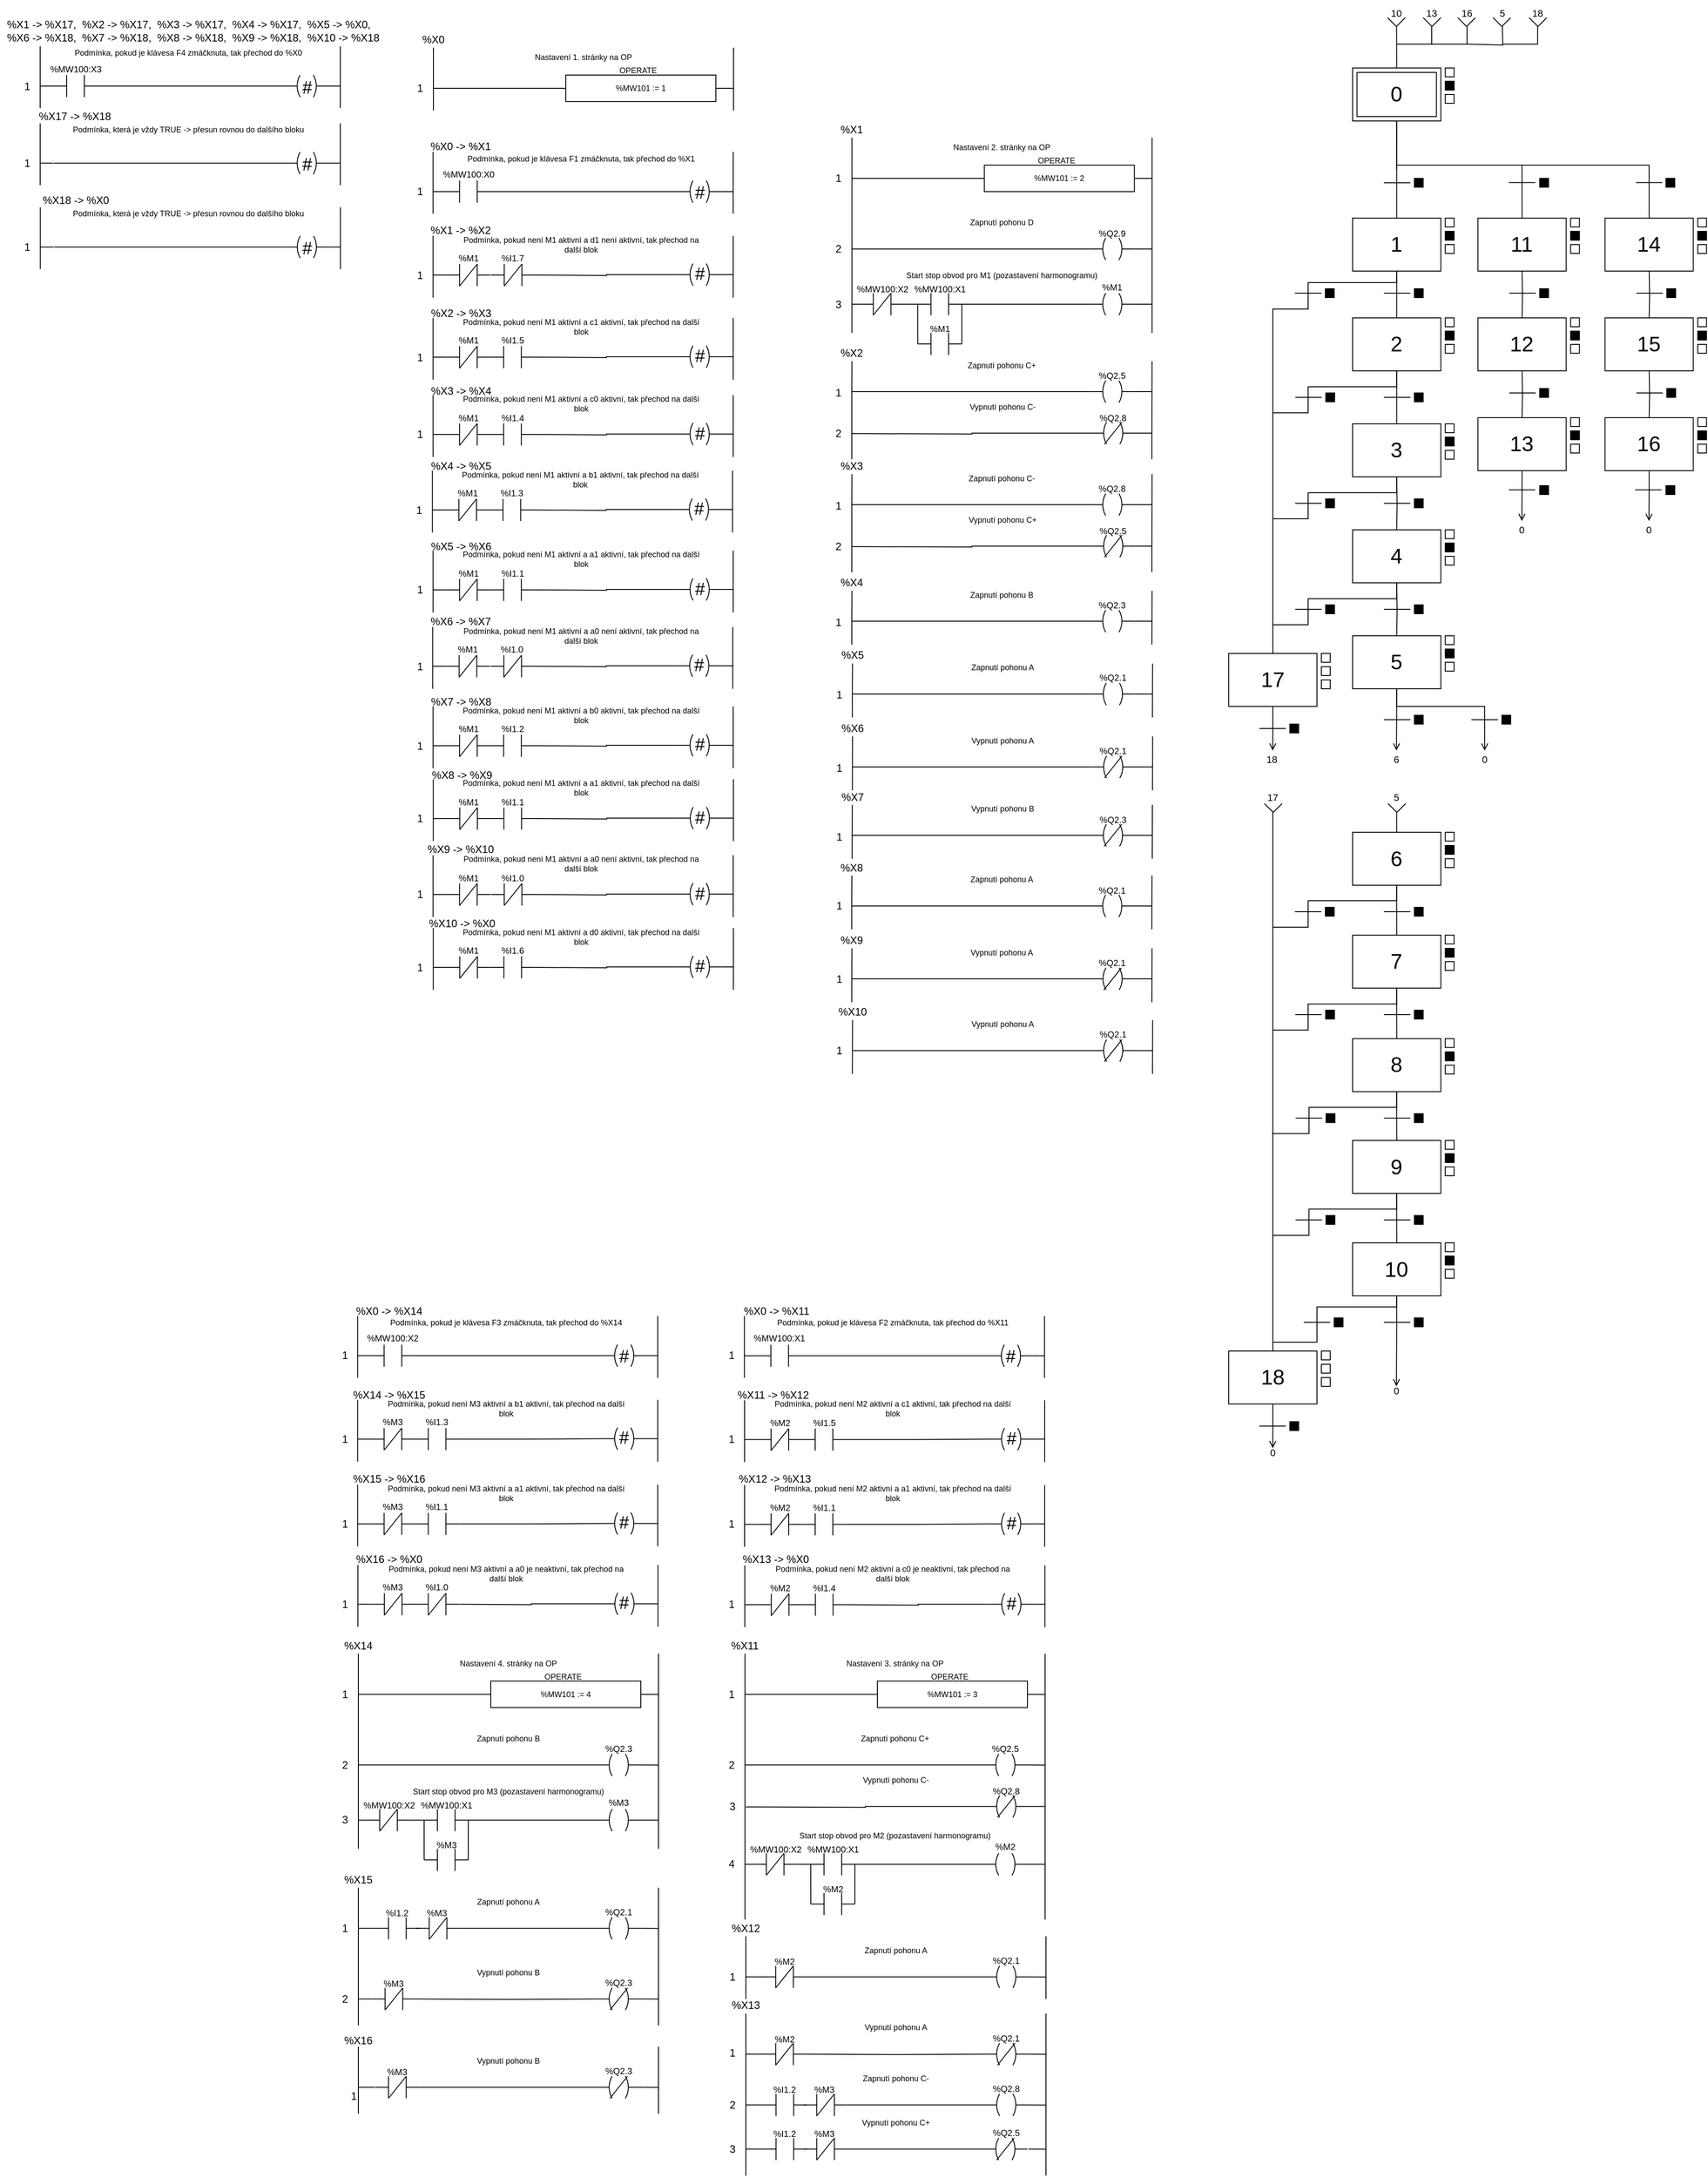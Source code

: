 <mxfile version="15.9.4" type="device"><diagram id="4Ps6pxTSDJ_XquDyBDDI" name="Stránka-1"><mxGraphModel dx="1030" dy="1248" grid="1" gridSize="10" guides="1" tooltips="1" connect="1" arrows="1" fold="1" page="1" pageScale="1" pageWidth="583" pageHeight="827" math="0" shadow="0"><root><mxCell id="0"/><mxCell id="1" parent="0"/><mxCell id="m9ZvJk9C81Q4h1N-nFZP-56" style="edgeStyle=orthogonalEdgeStyle;rounded=0;jumpSize=6;orthogonalLoop=1;jettySize=auto;html=1;exitX=0.5;exitY=0;exitDx=0;exitDy=0;fontSize=11;endArrow=none;endFill=0;startSize=6;strokeWidth=1;" edge="1" parent="1" source="L44aQOpX_dg7UDLvDVj8-2"><mxGeometry relative="1" as="geometry"><mxPoint x="1270.2" y="-780" as="targetPoint"/></mxGeometry></mxCell><mxCell id="L44aQOpX_dg7UDLvDVj8-8" style="edgeStyle=orthogonalEdgeStyle;rounded=0;orthogonalLoop=1;jettySize=auto;html=1;exitX=0.5;exitY=1;exitDx=0;exitDy=0;entryX=0.5;entryY=0;entryDx=0;entryDy=0;fontSize=24;endArrow=none;endFill=0;" parent="1" source="L44aQOpX_dg7UDLvDVj8-1" target="L44aQOpX_dg7UDLvDVj8-5" edge="1"><mxGeometry relative="1" as="geometry"/></mxCell><mxCell id="m9ZvJk9C81Q4h1N-nFZP-67" style="edgeStyle=orthogonalEdgeStyle;rounded=0;jumpSize=6;orthogonalLoop=1;jettySize=auto;html=1;fontSize=11;endArrow=none;endFill=0;startSize=6;strokeWidth=1;" edge="1" parent="1"><mxGeometry relative="1" as="geometry"><mxPoint x="1390" y="-780" as="targetPoint"/><mxPoint x="1350" y="-760" as="sourcePoint"/></mxGeometry></mxCell><mxCell id="m9ZvJk9C81Q4h1N-nFZP-68" style="edgeStyle=orthogonalEdgeStyle;rounded=0;jumpSize=6;orthogonalLoop=1;jettySize=auto;html=1;fontSize=11;endArrow=none;endFill=0;startSize=6;strokeWidth=1;" edge="1" parent="1"><mxGeometry relative="1" as="geometry"><mxPoint x="1430" y="-780" as="targetPoint"/><mxPoint x="1390" y="-760" as="sourcePoint"/><Array as="points"><mxPoint x="1430" y="-760"/></Array></mxGeometry></mxCell><mxCell id="L44aQOpX_dg7UDLvDVj8-1" value="" style="rounded=0;whiteSpace=wrap;html=1;" parent="1" vertex="1"><mxGeometry x="1220.34" y="-733" width="100" height="60" as="geometry"/></mxCell><mxCell id="m9ZvJk9C81Q4h1N-nFZP-65" style="edgeStyle=orthogonalEdgeStyle;rounded=0;jumpSize=6;orthogonalLoop=1;jettySize=auto;html=1;fontSize=11;endArrow=none;endFill=0;startSize=6;strokeWidth=1;" edge="1" parent="1"><mxGeometry relative="1" as="geometry"><mxPoint x="1310" y="-780" as="targetPoint"/><mxPoint x="1270" y="-760" as="sourcePoint"/><Array as="points"><mxPoint x="1270" y="-760"/><mxPoint x="1310" y="-760"/></Array></mxGeometry></mxCell><mxCell id="m9ZvJk9C81Q4h1N-nFZP-66" style="edgeStyle=orthogonalEdgeStyle;rounded=0;jumpSize=6;orthogonalLoop=1;jettySize=auto;html=1;fontSize=11;endArrow=none;endFill=0;startSize=6;strokeWidth=1;" edge="1" parent="1"><mxGeometry relative="1" as="geometry"><mxPoint x="1350" y="-780" as="targetPoint"/><mxPoint x="1310" y="-760" as="sourcePoint"/><Array as="points"><mxPoint x="1350" y="-760"/></Array></mxGeometry></mxCell><mxCell id="L44aQOpX_dg7UDLvDVj8-2" value="&lt;font style=&quot;font-size: 24px&quot;&gt;0&lt;/font&gt;" style="rounded=0;whiteSpace=wrap;html=1;" parent="1" vertex="1"><mxGeometry x="1225.34" y="-728" width="90" height="50" as="geometry"/></mxCell><mxCell id="m9ZvJk9C81Q4h1N-nFZP-5" style="edgeStyle=orthogonalEdgeStyle;rounded=0;orthogonalLoop=1;jettySize=auto;html=1;exitX=0.5;exitY=1;exitDx=0;exitDy=0;entryX=0.5;entryY=0;entryDx=0;entryDy=0;endArrow=none;endFill=0;" edge="1" parent="1" source="L44aQOpX_dg7UDLvDVj8-5" target="m9ZvJk9C81Q4h1N-nFZP-1"><mxGeometry relative="1" as="geometry"/></mxCell><mxCell id="L44aQOpX_dg7UDLvDVj8-5" value="&lt;font style=&quot;font-size: 24px&quot;&gt;1&lt;/font&gt;" style="rounded=0;whiteSpace=wrap;html=1;" parent="1" vertex="1"><mxGeometry x="1220.34" y="-563" width="100" height="60" as="geometry"/></mxCell><mxCell id="L44aQOpX_dg7UDLvDVj8-9" style="edgeStyle=orthogonalEdgeStyle;rounded=0;orthogonalLoop=1;jettySize=auto;html=1;exitX=0.5;exitY=0;exitDx=0;exitDy=0;fontSize=24;endArrow=none;endFill=0;" parent="1" source="L44aQOpX_dg7UDLvDVj8-6" edge="1"><mxGeometry relative="1" as="geometry"><mxPoint x="1270.34" y="-618" as="targetPoint"/><Array as="points"><mxPoint x="1412.34" y="-623"/><mxPoint x="1270.34" y="-623"/></Array></mxGeometry></mxCell><mxCell id="L44aQOpX_dg7UDLvDVj8-6" value="&lt;font style=&quot;font-size: 24px&quot;&gt;11&lt;/font&gt;" style="rounded=0;whiteSpace=wrap;html=1;" parent="1" vertex="1"><mxGeometry x="1362.34" y="-563" width="100" height="60" as="geometry"/></mxCell><mxCell id="L44aQOpX_dg7UDLvDVj8-10" style="edgeStyle=orthogonalEdgeStyle;rounded=0;orthogonalLoop=1;jettySize=auto;html=1;exitX=0.5;exitY=0;exitDx=0;exitDy=0;fontSize=24;endArrow=none;endFill=0;" parent="1" source="L44aQOpX_dg7UDLvDVj8-7" edge="1"><mxGeometry relative="1" as="geometry"><mxPoint x="1270.34" y="-673" as="targetPoint"/><Array as="points"><mxPoint x="1556.34" y="-623"/><mxPoint x="1270.34" y="-623"/></Array></mxGeometry></mxCell><mxCell id="L44aQOpX_dg7UDLvDVj8-7" value="&lt;span style=&quot;font-size: 24px&quot;&gt;14&lt;/span&gt;" style="rounded=0;whiteSpace=wrap;html=1;" parent="1" vertex="1"><mxGeometry x="1506.34" y="-563" width="100" height="60" as="geometry"/></mxCell><mxCell id="L44aQOpX_dg7UDLvDVj8-11" value="" style="endArrow=none;html=1;rounded=0;fontSize=24;" parent="1" edge="1"><mxGeometry width="50" height="50" relative="1" as="geometry"><mxPoint x="1255.84" y="-603" as="sourcePoint"/><mxPoint x="1285.84" y="-603" as="targetPoint"/></mxGeometry></mxCell><mxCell id="L44aQOpX_dg7UDLvDVj8-12" value="" style="endArrow=none;html=1;rounded=0;fontSize=24;" parent="1" edge="1"><mxGeometry width="50" height="50" relative="1" as="geometry"><mxPoint x="1397.34" y="-603.24" as="sourcePoint"/><mxPoint x="1427.34" y="-603.24" as="targetPoint"/></mxGeometry></mxCell><mxCell id="L44aQOpX_dg7UDLvDVj8-13" value="" style="endArrow=none;html=1;rounded=0;fontSize=24;" parent="1" edge="1"><mxGeometry width="50" height="50" relative="1" as="geometry"><mxPoint x="1541.34" y="-603.24" as="sourcePoint"/><mxPoint x="1571.34" y="-603.24" as="targetPoint"/></mxGeometry></mxCell><mxCell id="L44aQOpX_dg7UDLvDVj8-14" value="" style="rounded=0;whiteSpace=wrap;html=1;fontSize=24;labelBackgroundColor=none;fillColor=#000000;" parent="1" vertex="1"><mxGeometry x="1290.34" y="-608" width="10" height="10" as="geometry"/></mxCell><mxCell id="L44aQOpX_dg7UDLvDVj8-15" value="" style="rounded=0;whiteSpace=wrap;html=1;fontSize=24;labelBackgroundColor=none;fillColor=#000000;" parent="1" vertex="1"><mxGeometry x="1432.34" y="-608" width="10" height="10" as="geometry"/></mxCell><mxCell id="L44aQOpX_dg7UDLvDVj8-16" value="" style="rounded=0;whiteSpace=wrap;html=1;fontSize=24;labelBackgroundColor=none;fillColor=#000000;" parent="1" vertex="1"><mxGeometry x="1575.34" y="-608" width="10" height="10" as="geometry"/></mxCell><mxCell id="L44aQOpX_dg7UDLvDVj8-17" value="" style="rounded=0;whiteSpace=wrap;html=1;fontSize=24;labelBackgroundColor=none;fillColor=none;" parent="1" vertex="1"><mxGeometry x="1325.34" y="-563" width="10" height="10" as="geometry"/></mxCell><mxCell id="L44aQOpX_dg7UDLvDVj8-18" value="" style="rounded=0;whiteSpace=wrap;html=1;fontSize=24;labelBackgroundColor=none;fillColor=#000000;" parent="1" vertex="1"><mxGeometry x="1325.34" y="-548" width="10" height="10" as="geometry"/></mxCell><mxCell id="L44aQOpX_dg7UDLvDVj8-19" value="" style="rounded=0;whiteSpace=wrap;html=1;fontSize=24;labelBackgroundColor=none;fillColor=none;" parent="1" vertex="1"><mxGeometry x="1325.34" y="-533" width="10" height="10" as="geometry"/></mxCell><mxCell id="L44aQOpX_dg7UDLvDVj8-20" value="" style="rounded=0;whiteSpace=wrap;html=1;fontSize=24;labelBackgroundColor=none;fillColor=none;" parent="1" vertex="1"><mxGeometry x="1467.34" y="-563" width="10" height="10" as="geometry"/></mxCell><mxCell id="L44aQOpX_dg7UDLvDVj8-21" value="" style="rounded=0;whiteSpace=wrap;html=1;fontSize=24;labelBackgroundColor=none;fillColor=#000000;" parent="1" vertex="1"><mxGeometry x="1467.34" y="-548" width="10" height="10" as="geometry"/></mxCell><mxCell id="L44aQOpX_dg7UDLvDVj8-22" value="" style="rounded=0;whiteSpace=wrap;html=1;fontSize=24;labelBackgroundColor=none;fillColor=none;" parent="1" vertex="1"><mxGeometry x="1467.34" y="-533" width="10" height="10" as="geometry"/></mxCell><mxCell id="L44aQOpX_dg7UDLvDVj8-23" value="" style="rounded=0;whiteSpace=wrap;html=1;fontSize=24;labelBackgroundColor=none;fillColor=none;" parent="1" vertex="1"><mxGeometry x="1611.34" y="-563" width="10" height="10" as="geometry"/></mxCell><mxCell id="L44aQOpX_dg7UDLvDVj8-24" value="" style="rounded=0;whiteSpace=wrap;html=1;fontSize=24;labelBackgroundColor=none;fillColor=#000000;" parent="1" vertex="1"><mxGeometry x="1611.34" y="-548" width="10" height="10" as="geometry"/></mxCell><mxCell id="L44aQOpX_dg7UDLvDVj8-25" value="" style="rounded=0;whiteSpace=wrap;html=1;fontSize=24;labelBackgroundColor=none;fillColor=none;" parent="1" vertex="1"><mxGeometry x="1611.34" y="-533" width="10" height="10" as="geometry"/></mxCell><mxCell id="L44aQOpX_dg7UDLvDVj8-26" value="" style="rounded=0;whiteSpace=wrap;html=1;fontSize=24;labelBackgroundColor=none;fillColor=none;" parent="1" vertex="1"><mxGeometry x="1325.34" y="-733" width="10" height="10" as="geometry"/></mxCell><mxCell id="L44aQOpX_dg7UDLvDVj8-27" value="" style="rounded=0;whiteSpace=wrap;html=1;fontSize=24;labelBackgroundColor=none;fillColor=#000000;" parent="1" vertex="1"><mxGeometry x="1325.34" y="-718" width="10" height="10" as="geometry"/></mxCell><mxCell id="L44aQOpX_dg7UDLvDVj8-28" value="" style="rounded=0;whiteSpace=wrap;html=1;fontSize=24;labelBackgroundColor=none;fillColor=none;" parent="1" vertex="1"><mxGeometry x="1325.34" y="-703" width="10" height="10" as="geometry"/></mxCell><mxCell id="L44aQOpX_dg7UDLvDVj8-29" value="" style="endArrow=none;html=1;rounded=0;fontSize=24;" parent="1" edge="1"><mxGeometry width="50" height="50" relative="1" as="geometry"><mxPoint x="1255.84" y="-478" as="sourcePoint"/><mxPoint x="1285.84" y="-478" as="targetPoint"/></mxGeometry></mxCell><mxCell id="L44aQOpX_dg7UDLvDVj8-32" value="" style="rounded=0;whiteSpace=wrap;html=1;fontSize=24;labelBackgroundColor=none;fillColor=#000000;" parent="1" vertex="1"><mxGeometry x="1290.34" y="-483" width="10" height="10" as="geometry"/></mxCell><mxCell id="L44aQOpX_dg7UDLvDVj8-49" style="edgeStyle=orthogonalEdgeStyle;rounded=0;orthogonalLoop=1;jettySize=auto;html=1;endArrow=none;endFill=0;" parent="1" edge="1"><mxGeometry relative="1" as="geometry"><mxPoint x="179" y="-756.0" as="targetPoint"/><mxPoint x="179" y="-685" as="sourcePoint"/><Array as="points"><mxPoint x="179" y="-721"/></Array></mxGeometry></mxCell><mxCell id="L44aQOpX_dg7UDLvDVj8-50" style="edgeStyle=orthogonalEdgeStyle;rounded=0;orthogonalLoop=1;jettySize=auto;html=1;endArrow=none;endFill=0;" parent="1" edge="1"><mxGeometry relative="1" as="geometry"><mxPoint x="519" y="-756.0" as="targetPoint"/><mxPoint x="519" y="-685" as="sourcePoint"/></mxGeometry></mxCell><mxCell id="L44aQOpX_dg7UDLvDVj8-52" value="1" style="text;html=1;strokeColor=none;fillColor=none;align=center;verticalAlign=middle;whiteSpace=wrap;rounded=0;fontSize=12;strokeWidth=1;" parent="1" vertex="1"><mxGeometry x="134" y="-725" width="60" height="30" as="geometry"/></mxCell><mxCell id="L44aQOpX_dg7UDLvDVj8-53" style="edgeStyle=orthogonalEdgeStyle;rounded=0;orthogonalLoop=1;jettySize=auto;html=1;exitX=0;exitY=0.5;exitDx=0;exitDy=0;endArrow=none;endFill=0;" parent="1" source="L44aQOpX_dg7UDLvDVj8-55" edge="1"><mxGeometry relative="1" as="geometry"><mxPoint x="179" y="-710" as="targetPoint"/></mxGeometry></mxCell><mxCell id="L44aQOpX_dg7UDLvDVj8-54" style="edgeStyle=orthogonalEdgeStyle;rounded=0;orthogonalLoop=1;jettySize=auto;html=1;exitX=1;exitY=0.5;exitDx=0;exitDy=0;endArrow=none;endFill=0;" parent="1" source="L44aQOpX_dg7UDLvDVj8-55" edge="1"><mxGeometry relative="1" as="geometry"><mxPoint x="519" y="-709.905" as="targetPoint"/></mxGeometry></mxCell><mxCell id="L44aQOpX_dg7UDLvDVj8-55" value="%MW101 := 1" style="rounded=0;whiteSpace=wrap;html=1;fontSize=9;strokeWidth=1;" parent="1" vertex="1"><mxGeometry x="329" y="-725" width="170" height="30" as="geometry"/></mxCell><mxCell id="L44aQOpX_dg7UDLvDVj8-56" value="OPERATE" style="text;html=1;strokeColor=none;fillColor=none;align=center;verticalAlign=middle;whiteSpace=wrap;rounded=0;fontSize=9;strokeWidth=1;" parent="1" vertex="1"><mxGeometry x="381" y="-735" width="60" height="10" as="geometry"/></mxCell><mxCell id="L44aQOpX_dg7UDLvDVj8-57" value="&lt;font style=&quot;font-size: 9px&quot;&gt;Nastavení 1. stránky na OP&lt;/font&gt;" style="text;html=1;strokeColor=none;fillColor=none;align=center;verticalAlign=middle;whiteSpace=wrap;rounded=0;fontSize=9;strokeWidth=1;" parent="1" vertex="1"><mxGeometry x="179" y="-750" width="340" height="10" as="geometry"/></mxCell><mxCell id="L44aQOpX_dg7UDLvDVj8-64" value="%X0" style="text;html=1;strokeColor=none;fillColor=none;align=center;verticalAlign=middle;whiteSpace=wrap;rounded=0;fontSize=12;strokeWidth=1;" parent="1" vertex="1"><mxGeometry x="149" y="-780" width="60" height="30" as="geometry"/></mxCell><mxCell id="L44aQOpX_dg7UDLvDVj8-208" style="edgeStyle=orthogonalEdgeStyle;rounded=0;orthogonalLoop=1;jettySize=auto;html=1;endArrow=none;endFill=0;" parent="1" edge="1"><mxGeometry relative="1" as="geometry"><mxPoint x="73.52" y="-757.5" as="targetPoint"/><mxPoint x="73.52" y="-687.5" as="sourcePoint"/></mxGeometry></mxCell><mxCell id="L44aQOpX_dg7UDLvDVj8-218" value="Podmínka, pokud je klávesa F4 zmáčknuta, tak přechod do %X0" style="text;html=1;strokeColor=none;fillColor=none;align=center;verticalAlign=middle;whiteSpace=wrap;rounded=0;fontSize=9;strokeWidth=1;" parent="1" vertex="1"><mxGeometry x="-236.01" y="-755" width="275" height="10" as="geometry"/></mxCell><mxCell id="L44aQOpX_dg7UDLvDVj8-219" style="edgeStyle=orthogonalEdgeStyle;rounded=0;jumpSize=6;orthogonalLoop=1;jettySize=auto;html=1;exitX=1;exitY=0.5;exitDx=0;exitDy=0;exitPerimeter=0;entryX=0;entryY=0.5;entryDx=0;entryDy=0;fontSize=24;endArrow=none;endFill=0;startSize=6;endSize=13;targetPerimeterSpacing=0;strokeWidth=1;entryPerimeter=0;" parent="1" source="L44aQOpX_dg7UDLvDVj8-220" target="L44aQOpX_dg7UDLvDVj8-223" edge="1"><mxGeometry relative="1" as="geometry"><mxPoint x="-116.48" y="-712.5" as="targetPoint"/></mxGeometry></mxCell><mxCell id="L44aQOpX_dg7UDLvDVj8-222" style="edgeStyle=orthogonalEdgeStyle;rounded=0;jumpSize=6;orthogonalLoop=1;jettySize=auto;html=1;exitX=0;exitY=0.5;exitDx=0;exitDy=0;exitPerimeter=0;fontSize=24;endArrow=none;endFill=0;startSize=6;endSize=13;targetPerimeterSpacing=0;strokeWidth=1;" parent="1" source="L44aQOpX_dg7UDLvDVj8-220" edge="1"><mxGeometry relative="1" as="geometry"><mxPoint x="-266.48" y="-712.5" as="targetPoint"/></mxGeometry></mxCell><mxCell id="L44aQOpX_dg7UDLvDVj8-220" value="" style="pointerEvents=1;verticalLabelPosition=bottom;shadow=0;dashed=0;align=center;html=1;verticalAlign=top;shape=mxgraph.electrical.plc_ladder.contact;strokeWidth=1;" parent="1" vertex="1"><mxGeometry x="-251.48" y="-725" width="50" height="25" as="geometry"/></mxCell><mxCell id="L44aQOpX_dg7UDLvDVj8-221" value="%MW100:X3" style="text;html=1;strokeColor=none;fillColor=none;align=center;verticalAlign=middle;whiteSpace=wrap;rounded=0;fontSize=10;strokeWidth=1;" parent="1" vertex="1"><mxGeometry x="-256.48" y="-737.5" width="60" height="10" as="geometry"/></mxCell><mxCell id="L44aQOpX_dg7UDLvDVj8-224" style="edgeStyle=orthogonalEdgeStyle;rounded=0;jumpSize=6;orthogonalLoop=1;jettySize=auto;html=1;exitX=1;exitY=0.5;exitDx=0;exitDy=0;exitPerimeter=0;fontSize=24;endArrow=none;endFill=0;startSize=6;endSize=13;targetPerimeterSpacing=0;strokeWidth=1;" parent="1" source="L44aQOpX_dg7UDLvDVj8-223" edge="1"><mxGeometry relative="1" as="geometry"><mxPoint x="73.52" y="-712.5" as="targetPoint"/></mxGeometry></mxCell><mxCell id="L44aQOpX_dg7UDLvDVj8-223" value="&lt;p style=&quot;line-height: 0&quot;&gt;&lt;br&gt;&lt;/p&gt;" style="pointerEvents=1;verticalLabelPosition=bottom;shadow=0;dashed=0;align=center;html=1;verticalAlign=top;shape=mxgraph.electrical.plc_ladder.output_1;labelBackgroundColor=none;fontSize=24;fillColor=none;" parent="1" vertex="1"><mxGeometry x="10.52" y="-725" width="50" height="25" as="geometry"/></mxCell><mxCell id="L44aQOpX_dg7UDLvDVj8-226" style="edgeStyle=orthogonalEdgeStyle;rounded=0;orthogonalLoop=1;jettySize=auto;html=1;endArrow=none;endFill=0;" parent="1" edge="1"><mxGeometry relative="1" as="geometry"><mxPoint x="-266.48" y="-757.5" as="targetPoint"/><mxPoint x="-266.48" y="-687.5" as="sourcePoint"/></mxGeometry></mxCell><mxCell id="L44aQOpX_dg7UDLvDVj8-227" value="#" style="text;html=1;strokeColor=none;fillColor=none;align=center;verticalAlign=middle;whiteSpace=wrap;rounded=0;labelBackgroundColor=none;fontSize=20;" parent="1" vertex="1"><mxGeometry x="5.52" y="-727.5" width="60" height="30" as="geometry"/></mxCell><mxCell id="L44aQOpX_dg7UDLvDVj8-228" value="%X14 -&amp;gt; %X15" style="text;html=1;strokeColor=none;fillColor=none;align=center;verticalAlign=middle;whiteSpace=wrap;rounded=0;fontSize=12;strokeWidth=1;" parent="1" vertex="1"><mxGeometry x="14" y="755" width="230" height="30" as="geometry"/></mxCell><mxCell id="L44aQOpX_dg7UDLvDVj8-229" value="1" style="text;html=1;strokeColor=none;fillColor=none;align=center;verticalAlign=middle;whiteSpace=wrap;rounded=0;fontSize=12;strokeWidth=1;" parent="1" vertex="1"><mxGeometry x="-311.01" y="-727.5" width="60" height="30" as="geometry"/></mxCell><mxCell id="m9ZvJk9C81Q4h1N-nFZP-6" style="edgeStyle=orthogonalEdgeStyle;rounded=0;orthogonalLoop=1;jettySize=auto;html=1;exitX=0.5;exitY=1;exitDx=0;exitDy=0;entryX=0.5;entryY=0;entryDx=0;entryDy=0;endArrow=none;endFill=0;" edge="1" parent="1" source="m9ZvJk9C81Q4h1N-nFZP-1" target="m9ZvJk9C81Q4h1N-nFZP-2"><mxGeometry relative="1" as="geometry"/></mxCell><mxCell id="m9ZvJk9C81Q4h1N-nFZP-1" value="&lt;font style=&quot;font-size: 24px&quot;&gt;2&lt;/font&gt;" style="rounded=0;whiteSpace=wrap;html=1;" vertex="1" parent="1"><mxGeometry x="1220.34" y="-450" width="100" height="60" as="geometry"/></mxCell><mxCell id="m9ZvJk9C81Q4h1N-nFZP-2" value="&lt;font style=&quot;font-size: 24px&quot;&gt;3&lt;/font&gt;" style="rounded=0;whiteSpace=wrap;html=1;" vertex="1" parent="1"><mxGeometry x="1220.34" y="-330" width="100" height="60" as="geometry"/></mxCell><mxCell id="m9ZvJk9C81Q4h1N-nFZP-3" value="" style="endArrow=none;html=1;rounded=0;fontSize=24;" edge="1" parent="1"><mxGeometry width="50" height="50" relative="1" as="geometry"><mxPoint x="1255.84" y="-360" as="sourcePoint"/><mxPoint x="1285.84" y="-360" as="targetPoint"/></mxGeometry></mxCell><mxCell id="m9ZvJk9C81Q4h1N-nFZP-4" value="" style="rounded=0;whiteSpace=wrap;html=1;fontSize=24;labelBackgroundColor=none;fillColor=#000000;" vertex="1" parent="1"><mxGeometry x="1290.34" y="-365" width="10" height="10" as="geometry"/></mxCell><mxCell id="m9ZvJk9C81Q4h1N-nFZP-10" value="" style="rounded=0;whiteSpace=wrap;html=1;fontSize=24;labelBackgroundColor=none;fillColor=none;" vertex="1" parent="1"><mxGeometry x="1325.34" y="-450" width="10" height="10" as="geometry"/></mxCell><mxCell id="m9ZvJk9C81Q4h1N-nFZP-11" value="" style="rounded=0;whiteSpace=wrap;html=1;fontSize=24;labelBackgroundColor=none;fillColor=#000000;" vertex="1" parent="1"><mxGeometry x="1325.34" y="-435" width="10" height="10" as="geometry"/></mxCell><mxCell id="m9ZvJk9C81Q4h1N-nFZP-12" value="" style="rounded=0;whiteSpace=wrap;html=1;fontSize=24;labelBackgroundColor=none;fillColor=none;" vertex="1" parent="1"><mxGeometry x="1325.34" y="-420" width="10" height="10" as="geometry"/></mxCell><mxCell id="m9ZvJk9C81Q4h1N-nFZP-13" value="" style="rounded=0;whiteSpace=wrap;html=1;fontSize=24;labelBackgroundColor=none;fillColor=none;" vertex="1" parent="1"><mxGeometry x="1325.34" y="-330" width="10" height="10" as="geometry"/></mxCell><mxCell id="m9ZvJk9C81Q4h1N-nFZP-14" value="" style="rounded=0;whiteSpace=wrap;html=1;fontSize=24;labelBackgroundColor=none;fillColor=#000000;" vertex="1" parent="1"><mxGeometry x="1325.34" y="-315" width="10" height="10" as="geometry"/></mxCell><mxCell id="m9ZvJk9C81Q4h1N-nFZP-15" value="" style="rounded=0;whiteSpace=wrap;html=1;fontSize=24;labelBackgroundColor=none;fillColor=none;" vertex="1" parent="1"><mxGeometry x="1325.34" y="-300" width="10" height="10" as="geometry"/></mxCell><mxCell id="m9ZvJk9C81Q4h1N-nFZP-16" style="edgeStyle=orthogonalEdgeStyle;rounded=0;orthogonalLoop=1;jettySize=auto;html=1;exitX=0.5;exitY=1;exitDx=0;exitDy=0;entryX=0.5;entryY=0;entryDx=0;entryDy=0;endArrow=none;endFill=0;" edge="1" parent="1" target="m9ZvJk9C81Q4h1N-nFZP-17"><mxGeometry relative="1" as="geometry"><mxPoint x="1270.34" y="-270" as="sourcePoint"/></mxGeometry></mxCell><mxCell id="m9ZvJk9C81Q4h1N-nFZP-17" value="&lt;font style=&quot;font-size: 24px&quot;&gt;4&lt;/font&gt;" style="rounded=0;whiteSpace=wrap;html=1;" vertex="1" parent="1"><mxGeometry x="1220.34" y="-210" width="100" height="60" as="geometry"/></mxCell><mxCell id="m9ZvJk9C81Q4h1N-nFZP-18" value="" style="endArrow=none;html=1;rounded=0;fontSize=24;" edge="1" parent="1"><mxGeometry width="50" height="50" relative="1" as="geometry"><mxPoint x="1255.84" y="-240" as="sourcePoint"/><mxPoint x="1285.84" y="-240" as="targetPoint"/></mxGeometry></mxCell><mxCell id="m9ZvJk9C81Q4h1N-nFZP-19" value="" style="rounded=0;whiteSpace=wrap;html=1;fontSize=24;labelBackgroundColor=none;fillColor=#000000;" vertex="1" parent="1"><mxGeometry x="1290.34" y="-245" width="10" height="10" as="geometry"/></mxCell><mxCell id="m9ZvJk9C81Q4h1N-nFZP-20" value="" style="rounded=0;whiteSpace=wrap;html=1;fontSize=24;labelBackgroundColor=none;fillColor=none;" vertex="1" parent="1"><mxGeometry x="1325.34" y="-210" width="10" height="10" as="geometry"/></mxCell><mxCell id="m9ZvJk9C81Q4h1N-nFZP-21" value="" style="rounded=0;whiteSpace=wrap;html=1;fontSize=24;labelBackgroundColor=none;fillColor=#000000;" vertex="1" parent="1"><mxGeometry x="1325.34" y="-195" width="10" height="10" as="geometry"/></mxCell><mxCell id="m9ZvJk9C81Q4h1N-nFZP-22" value="" style="rounded=0;whiteSpace=wrap;html=1;fontSize=24;labelBackgroundColor=none;fillColor=none;" vertex="1" parent="1"><mxGeometry x="1325.34" y="-180" width="10" height="10" as="geometry"/></mxCell><mxCell id="m9ZvJk9C81Q4h1N-nFZP-23" style="edgeStyle=orthogonalEdgeStyle;rounded=0;orthogonalLoop=1;jettySize=auto;html=1;exitX=0.5;exitY=1;exitDx=0;exitDy=0;entryX=0.5;entryY=0;entryDx=0;entryDy=0;endArrow=none;endFill=0;" edge="1" parent="1" target="m9ZvJk9C81Q4h1N-nFZP-24"><mxGeometry relative="1" as="geometry"><mxPoint x="1270.34" y="-150" as="sourcePoint"/></mxGeometry></mxCell><mxCell id="m9ZvJk9C81Q4h1N-nFZP-34" style="edgeStyle=orthogonalEdgeStyle;rounded=0;orthogonalLoop=1;jettySize=auto;html=1;exitX=0.5;exitY=1;exitDx=0;exitDy=0;endArrow=open;endFill=0;jumpSize=6;fontSize=11;strokeWidth=1;startSize=6;" edge="1" parent="1" source="m9ZvJk9C81Q4h1N-nFZP-24"><mxGeometry relative="1" as="geometry"><mxPoint x="1270.034" y="40" as="targetPoint"/></mxGeometry></mxCell><mxCell id="m9ZvJk9C81Q4h1N-nFZP-35" style="edgeStyle=orthogonalEdgeStyle;rounded=0;jumpSize=6;orthogonalLoop=1;jettySize=auto;html=1;exitX=0.5;exitY=1;exitDx=0;exitDy=0;fontSize=11;endArrow=open;endFill=0;startSize=6;strokeWidth=1;" edge="1" parent="1" source="m9ZvJk9C81Q4h1N-nFZP-24"><mxGeometry relative="1" as="geometry"><mxPoint x="1370" y="40" as="targetPoint"/><Array as="points"><mxPoint x="1270" y="-10"/><mxPoint x="1370" y="-10"/></Array></mxGeometry></mxCell><mxCell id="m9ZvJk9C81Q4h1N-nFZP-24" value="&lt;font style=&quot;font-size: 24px&quot;&gt;5&lt;/font&gt;" style="rounded=0;whiteSpace=wrap;html=1;" vertex="1" parent="1"><mxGeometry x="1220.34" y="-90" width="100" height="60" as="geometry"/></mxCell><mxCell id="m9ZvJk9C81Q4h1N-nFZP-25" value="" style="endArrow=none;html=1;rounded=0;fontSize=24;" edge="1" parent="1"><mxGeometry width="50" height="50" relative="1" as="geometry"><mxPoint x="1255.84" y="-120" as="sourcePoint"/><mxPoint x="1285.84" y="-120" as="targetPoint"/></mxGeometry></mxCell><mxCell id="m9ZvJk9C81Q4h1N-nFZP-26" value="" style="rounded=0;whiteSpace=wrap;html=1;fontSize=24;labelBackgroundColor=none;fillColor=#000000;" vertex="1" parent="1"><mxGeometry x="1290.34" y="-125" width="10" height="10" as="geometry"/></mxCell><mxCell id="m9ZvJk9C81Q4h1N-nFZP-27" value="" style="rounded=0;whiteSpace=wrap;html=1;fontSize=24;labelBackgroundColor=none;fillColor=none;" vertex="1" parent="1"><mxGeometry x="1325.34" y="-90" width="10" height="10" as="geometry"/></mxCell><mxCell id="m9ZvJk9C81Q4h1N-nFZP-28" value="" style="rounded=0;whiteSpace=wrap;html=1;fontSize=24;labelBackgroundColor=none;fillColor=#000000;" vertex="1" parent="1"><mxGeometry x="1325.34" y="-75" width="10" height="10" as="geometry"/></mxCell><mxCell id="m9ZvJk9C81Q4h1N-nFZP-29" value="" style="rounded=0;whiteSpace=wrap;html=1;fontSize=24;labelBackgroundColor=none;fillColor=none;" vertex="1" parent="1"><mxGeometry x="1325.34" y="-60" width="10" height="10" as="geometry"/></mxCell><mxCell id="m9ZvJk9C81Q4h1N-nFZP-30" value="" style="endArrow=none;html=1;rounded=0;fontSize=24;" edge="1" parent="1"><mxGeometry width="50" height="50" relative="1" as="geometry"><mxPoint x="1255.84" y="5" as="sourcePoint"/><mxPoint x="1285.84" y="5" as="targetPoint"/></mxGeometry></mxCell><mxCell id="m9ZvJk9C81Q4h1N-nFZP-31" value="" style="rounded=0;whiteSpace=wrap;html=1;fontSize=24;labelBackgroundColor=none;fillColor=#000000;" vertex="1" parent="1"><mxGeometry x="1290.34" width="10" height="10" as="geometry"/></mxCell><mxCell id="m9ZvJk9C81Q4h1N-nFZP-32" value="" style="endArrow=none;html=1;rounded=0;fontSize=24;" edge="1" parent="1"><mxGeometry width="50" height="50" relative="1" as="geometry"><mxPoint x="1355.0" y="5" as="sourcePoint"/><mxPoint x="1385.0" y="5" as="targetPoint"/></mxGeometry></mxCell><mxCell id="m9ZvJk9C81Q4h1N-nFZP-33" value="" style="rounded=0;whiteSpace=wrap;html=1;fontSize=24;labelBackgroundColor=none;fillColor=#000000;" vertex="1" parent="1"><mxGeometry x="1389.5" width="10" height="10" as="geometry"/></mxCell><mxCell id="m9ZvJk9C81Q4h1N-nFZP-40" value="6" style="text;html=1;strokeColor=none;fillColor=none;align=center;verticalAlign=middle;whiteSpace=wrap;rounded=0;fontSize=11;" vertex="1" parent="1"><mxGeometry x="1240.34" y="35" width="60" height="30" as="geometry"/></mxCell><mxCell id="m9ZvJk9C81Q4h1N-nFZP-41" value="0" style="text;html=1;strokeColor=none;fillColor=none;align=center;verticalAlign=middle;whiteSpace=wrap;rounded=0;fontSize=11;" vertex="1" parent="1"><mxGeometry x="1339.5" y="35" width="60" height="30" as="geometry"/></mxCell><mxCell id="m9ZvJk9C81Q4h1N-nFZP-54" value="" style="endArrow=none;html=1;rounded=0;fontSize=11;startSize=6;strokeWidth=1;jumpSize=6;" edge="1" parent="1"><mxGeometry width="50" height="50" relative="1" as="geometry"><mxPoint x="1260" y="-790" as="sourcePoint"/><mxPoint x="1270" y="-780" as="targetPoint"/></mxGeometry></mxCell><mxCell id="m9ZvJk9C81Q4h1N-nFZP-55" value="" style="endArrow=none;html=1;rounded=0;fontSize=11;startSize=6;strokeWidth=1;jumpSize=6;" edge="1" parent="1"><mxGeometry width="50" height="50" relative="1" as="geometry"><mxPoint x="1270" y="-780" as="sourcePoint"/><mxPoint x="1280" y="-790" as="targetPoint"/></mxGeometry></mxCell><mxCell id="m9ZvJk9C81Q4h1N-nFZP-57" value="" style="endArrow=none;html=1;rounded=0;fontSize=11;startSize=6;strokeWidth=1;jumpSize=6;" edge="1" parent="1"><mxGeometry width="50" height="50" relative="1" as="geometry"><mxPoint x="1300.34" y="-790" as="sourcePoint"/><mxPoint x="1310.34" y="-780" as="targetPoint"/></mxGeometry></mxCell><mxCell id="m9ZvJk9C81Q4h1N-nFZP-58" value="" style="endArrow=none;html=1;rounded=0;fontSize=11;startSize=6;strokeWidth=1;jumpSize=6;" edge="1" parent="1"><mxGeometry width="50" height="50" relative="1" as="geometry"><mxPoint x="1310.34" y="-780" as="sourcePoint"/><mxPoint x="1320.34" y="-790" as="targetPoint"/></mxGeometry></mxCell><mxCell id="m9ZvJk9C81Q4h1N-nFZP-59" value="" style="endArrow=none;html=1;rounded=0;fontSize=11;startSize=6;strokeWidth=1;jumpSize=6;" edge="1" parent="1"><mxGeometry width="50" height="50" relative="1" as="geometry"><mxPoint x="1339.5" y="-790" as="sourcePoint"/><mxPoint x="1349.5" y="-780" as="targetPoint"/></mxGeometry></mxCell><mxCell id="m9ZvJk9C81Q4h1N-nFZP-60" value="" style="endArrow=none;html=1;rounded=0;fontSize=11;startSize=6;strokeWidth=1;jumpSize=6;" edge="1" parent="1"><mxGeometry width="50" height="50" relative="1" as="geometry"><mxPoint x="1349.5" y="-780" as="sourcePoint"/><mxPoint x="1359.5" y="-790" as="targetPoint"/></mxGeometry></mxCell><mxCell id="m9ZvJk9C81Q4h1N-nFZP-61" value="" style="endArrow=none;html=1;rounded=0;fontSize=11;startSize=6;strokeWidth=1;jumpSize=6;" edge="1" parent="1"><mxGeometry width="50" height="50" relative="1" as="geometry"><mxPoint x="1379.5" y="-790" as="sourcePoint"/><mxPoint x="1389.5" y="-780" as="targetPoint"/></mxGeometry></mxCell><mxCell id="m9ZvJk9C81Q4h1N-nFZP-62" value="" style="endArrow=none;html=1;rounded=0;fontSize=11;startSize=6;strokeWidth=1;jumpSize=6;" edge="1" parent="1"><mxGeometry width="50" height="50" relative="1" as="geometry"><mxPoint x="1389.5" y="-780" as="sourcePoint"/><mxPoint x="1399.5" y="-790" as="targetPoint"/></mxGeometry></mxCell><mxCell id="m9ZvJk9C81Q4h1N-nFZP-63" value="" style="endArrow=none;html=1;rounded=0;fontSize=11;startSize=6;strokeWidth=1;jumpSize=6;" edge="1" parent="1"><mxGeometry width="50" height="50" relative="1" as="geometry"><mxPoint x="1420.34" y="-790" as="sourcePoint"/><mxPoint x="1430.34" y="-780" as="targetPoint"/></mxGeometry></mxCell><mxCell id="m9ZvJk9C81Q4h1N-nFZP-64" value="" style="endArrow=none;html=1;rounded=0;fontSize=11;startSize=6;strokeWidth=1;jumpSize=6;" edge="1" parent="1"><mxGeometry width="50" height="50" relative="1" as="geometry"><mxPoint x="1430.34" y="-780" as="sourcePoint"/><mxPoint x="1440.34" y="-790" as="targetPoint"/></mxGeometry></mxCell><mxCell id="m9ZvJk9C81Q4h1N-nFZP-69" value="10" style="text;html=1;strokeColor=none;fillColor=none;align=center;verticalAlign=middle;whiteSpace=wrap;rounded=0;fontSize=11;" vertex="1" parent="1"><mxGeometry x="1240.34" y="-810" width="60" height="30" as="geometry"/></mxCell><mxCell id="m9ZvJk9C81Q4h1N-nFZP-70" value="13" style="text;html=1;strokeColor=none;fillColor=none;align=center;verticalAlign=middle;whiteSpace=wrap;rounded=0;fontSize=11;" vertex="1" parent="1"><mxGeometry x="1279.5" y="-810" width="60" height="30" as="geometry"/></mxCell><mxCell id="m9ZvJk9C81Q4h1N-nFZP-71" value="16" style="text;html=1;strokeColor=none;fillColor=none;align=center;verticalAlign=middle;whiteSpace=wrap;rounded=0;fontSize=11;" vertex="1" parent="1"><mxGeometry x="1320.34" y="-810" width="60" height="30" as="geometry"/></mxCell><mxCell id="m9ZvJk9C81Q4h1N-nFZP-72" value="5" style="text;html=1;strokeColor=none;fillColor=none;align=center;verticalAlign=middle;whiteSpace=wrap;rounded=0;fontSize=11;" vertex="1" parent="1"><mxGeometry x="1360" y="-810" width="60" height="30" as="geometry"/></mxCell><mxCell id="m9ZvJk9C81Q4h1N-nFZP-73" value="18" style="text;html=1;strokeColor=none;fillColor=none;align=center;verticalAlign=middle;whiteSpace=wrap;rounded=0;fontSize=11;" vertex="1" parent="1"><mxGeometry x="1399.5" y="-810" width="60" height="30" as="geometry"/></mxCell><mxCell id="m9ZvJk9C81Q4h1N-nFZP-74" value="" style="endArrow=none;html=1;rounded=0;fontSize=11;startSize=6;strokeWidth=1;jumpSize=6;" edge="1" parent="1"><mxGeometry width="50" height="50" relative="1" as="geometry"><mxPoint x="1260.5" y="100" as="sourcePoint"/><mxPoint x="1270.5" y="110" as="targetPoint"/></mxGeometry></mxCell><mxCell id="m9ZvJk9C81Q4h1N-nFZP-75" value="" style="endArrow=none;html=1;rounded=0;fontSize=11;startSize=6;strokeWidth=1;jumpSize=6;" edge="1" parent="1"><mxGeometry width="50" height="50" relative="1" as="geometry"><mxPoint x="1270.5" y="110" as="sourcePoint"/><mxPoint x="1280.5" y="100" as="targetPoint"/></mxGeometry></mxCell><mxCell id="m9ZvJk9C81Q4h1N-nFZP-76" value="5" style="text;html=1;strokeColor=none;fillColor=none;align=center;verticalAlign=middle;whiteSpace=wrap;rounded=0;fontSize=11;" vertex="1" parent="1"><mxGeometry x="1240.34" y="77.5" width="60" height="30" as="geometry"/></mxCell><mxCell id="m9ZvJk9C81Q4h1N-nFZP-84" style="edgeStyle=orthogonalEdgeStyle;rounded=0;jumpSize=6;orthogonalLoop=1;jettySize=auto;html=1;exitX=0.5;exitY=0;exitDx=0;exitDy=0;fontSize=11;endArrow=none;endFill=0;startSize=6;strokeWidth=1;" edge="1" parent="1" source="m9ZvJk9C81Q4h1N-nFZP-77"><mxGeometry relative="1" as="geometry"><mxPoint x="1270.278" y="110" as="targetPoint"/></mxGeometry></mxCell><mxCell id="m9ZvJk9C81Q4h1N-nFZP-85" style="edgeStyle=orthogonalEdgeStyle;rounded=0;jumpSize=6;orthogonalLoop=1;jettySize=auto;html=1;exitX=0.5;exitY=1;exitDx=0;exitDy=0;fontSize=11;endArrow=none;endFill=0;startSize=6;strokeWidth=1;" edge="1" parent="1" source="m9ZvJk9C81Q4h1N-nFZP-77"><mxGeometry relative="1" as="geometry"><mxPoint x="1270.429" y="250" as="targetPoint"/></mxGeometry></mxCell><mxCell id="m9ZvJk9C81Q4h1N-nFZP-133" style="edgeStyle=orthogonalEdgeStyle;rounded=0;jumpSize=6;orthogonalLoop=1;jettySize=auto;html=1;exitX=0.5;exitY=1;exitDx=0;exitDy=0;fontSize=11;endArrow=none;endFill=0;startSize=6;strokeWidth=1;" edge="1" parent="1" source="m9ZvJk9C81Q4h1N-nFZP-77"><mxGeometry relative="1" as="geometry"><mxPoint x="1130" y="240" as="targetPoint"/><Array as="points"><mxPoint x="1270" y="210"/><mxPoint x="1170" y="210"/><mxPoint x="1170" y="240"/></Array></mxGeometry></mxCell><mxCell id="m9ZvJk9C81Q4h1N-nFZP-77" value="&lt;font style=&quot;font-size: 24px&quot;&gt;6&lt;/font&gt;" style="rounded=0;whiteSpace=wrap;html=1;" vertex="1" parent="1"><mxGeometry x="1220.34" y="132.5" width="100" height="60" as="geometry"/></mxCell><mxCell id="m9ZvJk9C81Q4h1N-nFZP-78" value="" style="rounded=0;whiteSpace=wrap;html=1;fontSize=24;labelBackgroundColor=none;fillColor=none;" vertex="1" parent="1"><mxGeometry x="1325.34" y="132.5" width="10" height="10" as="geometry"/></mxCell><mxCell id="m9ZvJk9C81Q4h1N-nFZP-79" value="" style="rounded=0;whiteSpace=wrap;html=1;fontSize=24;labelBackgroundColor=none;fillColor=#000000;" vertex="1" parent="1"><mxGeometry x="1325.34" y="147.5" width="10" height="10" as="geometry"/></mxCell><mxCell id="m9ZvJk9C81Q4h1N-nFZP-80" value="" style="rounded=0;whiteSpace=wrap;html=1;fontSize=24;labelBackgroundColor=none;fillColor=none;" vertex="1" parent="1"><mxGeometry x="1325.34" y="162.5" width="10" height="10" as="geometry"/></mxCell><mxCell id="m9ZvJk9C81Q4h1N-nFZP-81" value="" style="endArrow=none;html=1;rounded=0;fontSize=24;" edge="1" parent="1"><mxGeometry width="50" height="50" relative="1" as="geometry"><mxPoint x="1255.84" y="222.5" as="sourcePoint"/><mxPoint x="1285.84" y="222.5" as="targetPoint"/></mxGeometry></mxCell><mxCell id="m9ZvJk9C81Q4h1N-nFZP-82" value="" style="rounded=0;whiteSpace=wrap;html=1;fontSize=24;labelBackgroundColor=none;fillColor=#000000;" vertex="1" parent="1"><mxGeometry x="1290.34" y="217.5" width="10" height="10" as="geometry"/></mxCell><mxCell id="m9ZvJk9C81Q4h1N-nFZP-86" style="edgeStyle=orthogonalEdgeStyle;rounded=0;jumpSize=6;orthogonalLoop=1;jettySize=auto;html=1;exitX=0.5;exitY=1;exitDx=0;exitDy=0;fontSize=11;endArrow=none;endFill=0;startSize=6;strokeWidth=1;" edge="1" parent="1" source="m9ZvJk9C81Q4h1N-nFZP-87"><mxGeometry relative="1" as="geometry"><mxPoint x="1270.429" y="366.5" as="targetPoint"/></mxGeometry></mxCell><mxCell id="m9ZvJk9C81Q4h1N-nFZP-87" value="&lt;font style=&quot;font-size: 24px&quot;&gt;7&lt;/font&gt;" style="rounded=0;whiteSpace=wrap;html=1;" vertex="1" parent="1"><mxGeometry x="1220.34" y="249" width="100" height="60" as="geometry"/></mxCell><mxCell id="m9ZvJk9C81Q4h1N-nFZP-88" value="" style="rounded=0;whiteSpace=wrap;html=1;fontSize=24;labelBackgroundColor=none;fillColor=none;" vertex="1" parent="1"><mxGeometry x="1325.34" y="249" width="10" height="10" as="geometry"/></mxCell><mxCell id="m9ZvJk9C81Q4h1N-nFZP-89" value="" style="rounded=0;whiteSpace=wrap;html=1;fontSize=24;labelBackgroundColor=none;fillColor=#000000;" vertex="1" parent="1"><mxGeometry x="1325.34" y="264" width="10" height="10" as="geometry"/></mxCell><mxCell id="m9ZvJk9C81Q4h1N-nFZP-90" value="" style="rounded=0;whiteSpace=wrap;html=1;fontSize=24;labelBackgroundColor=none;fillColor=none;" vertex="1" parent="1"><mxGeometry x="1325.34" y="279" width="10" height="10" as="geometry"/></mxCell><mxCell id="m9ZvJk9C81Q4h1N-nFZP-91" value="" style="endArrow=none;html=1;rounded=0;fontSize=24;" edge="1" parent="1"><mxGeometry width="50" height="50" relative="1" as="geometry"><mxPoint x="1255.84" y="339" as="sourcePoint"/><mxPoint x="1285.84" y="339" as="targetPoint"/></mxGeometry></mxCell><mxCell id="m9ZvJk9C81Q4h1N-nFZP-92" value="" style="rounded=0;whiteSpace=wrap;html=1;fontSize=24;labelBackgroundColor=none;fillColor=#000000;" vertex="1" parent="1"><mxGeometry x="1290.34" y="334" width="10" height="10" as="geometry"/></mxCell><mxCell id="m9ZvJk9C81Q4h1N-nFZP-93" style="edgeStyle=orthogonalEdgeStyle;rounded=0;jumpSize=6;orthogonalLoop=1;jettySize=auto;html=1;exitX=0.5;exitY=1;exitDx=0;exitDy=0;fontSize=11;endArrow=none;endFill=0;startSize=6;strokeWidth=1;" edge="1" parent="1" source="m9ZvJk9C81Q4h1N-nFZP-94"><mxGeometry relative="1" as="geometry"><mxPoint x="1270.429" y="483.75" as="targetPoint"/></mxGeometry></mxCell><mxCell id="m9ZvJk9C81Q4h1N-nFZP-94" value="&lt;font style=&quot;font-size: 24px&quot;&gt;8&lt;/font&gt;" style="rounded=0;whiteSpace=wrap;html=1;" vertex="1" parent="1"><mxGeometry x="1220.34" y="366.25" width="100" height="60" as="geometry"/></mxCell><mxCell id="m9ZvJk9C81Q4h1N-nFZP-95" value="" style="rounded=0;whiteSpace=wrap;html=1;fontSize=24;labelBackgroundColor=none;fillColor=none;" vertex="1" parent="1"><mxGeometry x="1325.34" y="366.25" width="10" height="10" as="geometry"/></mxCell><mxCell id="m9ZvJk9C81Q4h1N-nFZP-96" value="" style="rounded=0;whiteSpace=wrap;html=1;fontSize=24;labelBackgroundColor=none;fillColor=#000000;" vertex="1" parent="1"><mxGeometry x="1325.34" y="381.25" width="10" height="10" as="geometry"/></mxCell><mxCell id="m9ZvJk9C81Q4h1N-nFZP-97" value="" style="rounded=0;whiteSpace=wrap;html=1;fontSize=24;labelBackgroundColor=none;fillColor=none;" vertex="1" parent="1"><mxGeometry x="1325.34" y="396.25" width="10" height="10" as="geometry"/></mxCell><mxCell id="m9ZvJk9C81Q4h1N-nFZP-98" value="" style="endArrow=none;html=1;rounded=0;fontSize=24;" edge="1" parent="1"><mxGeometry width="50" height="50" relative="1" as="geometry"><mxPoint x="1255.84" y="456.25" as="sourcePoint"/><mxPoint x="1285.84" y="456.25" as="targetPoint"/></mxGeometry></mxCell><mxCell id="m9ZvJk9C81Q4h1N-nFZP-99" value="" style="rounded=0;whiteSpace=wrap;html=1;fontSize=24;labelBackgroundColor=none;fillColor=#000000;" vertex="1" parent="1"><mxGeometry x="1290.34" y="451.25" width="10" height="10" as="geometry"/></mxCell><mxCell id="m9ZvJk9C81Q4h1N-nFZP-100" style="edgeStyle=orthogonalEdgeStyle;rounded=0;jumpSize=6;orthogonalLoop=1;jettySize=auto;html=1;exitX=0.5;exitY=1;exitDx=0;exitDy=0;fontSize=11;endArrow=none;endFill=0;startSize=6;strokeWidth=1;" edge="1" parent="1" source="m9ZvJk9C81Q4h1N-nFZP-101"><mxGeometry relative="1" as="geometry"><mxPoint x="1270.429" y="599" as="targetPoint"/></mxGeometry></mxCell><mxCell id="m9ZvJk9C81Q4h1N-nFZP-101" value="&lt;font style=&quot;font-size: 24px&quot;&gt;9&lt;/font&gt;" style="rounded=0;whiteSpace=wrap;html=1;" vertex="1" parent="1"><mxGeometry x="1220.34" y="481.5" width="100" height="60" as="geometry"/></mxCell><mxCell id="m9ZvJk9C81Q4h1N-nFZP-102" value="" style="rounded=0;whiteSpace=wrap;html=1;fontSize=24;labelBackgroundColor=none;fillColor=none;" vertex="1" parent="1"><mxGeometry x="1325.34" y="481.5" width="10" height="10" as="geometry"/></mxCell><mxCell id="m9ZvJk9C81Q4h1N-nFZP-103" value="" style="rounded=0;whiteSpace=wrap;html=1;fontSize=24;labelBackgroundColor=none;fillColor=#000000;" vertex="1" parent="1"><mxGeometry x="1325.34" y="496.5" width="10" height="10" as="geometry"/></mxCell><mxCell id="m9ZvJk9C81Q4h1N-nFZP-104" value="" style="rounded=0;whiteSpace=wrap;html=1;fontSize=24;labelBackgroundColor=none;fillColor=none;" vertex="1" parent="1"><mxGeometry x="1325.34" y="511.5" width="10" height="10" as="geometry"/></mxCell><mxCell id="m9ZvJk9C81Q4h1N-nFZP-105" value="" style="endArrow=none;html=1;rounded=0;fontSize=24;" edge="1" parent="1"><mxGeometry width="50" height="50" relative="1" as="geometry"><mxPoint x="1255.84" y="571.5" as="sourcePoint"/><mxPoint x="1285.84" y="571.5" as="targetPoint"/></mxGeometry></mxCell><mxCell id="m9ZvJk9C81Q4h1N-nFZP-106" value="" style="rounded=0;whiteSpace=wrap;html=1;fontSize=24;labelBackgroundColor=none;fillColor=#000000;" vertex="1" parent="1"><mxGeometry x="1290.34" y="566.5" width="10" height="10" as="geometry"/></mxCell><mxCell id="m9ZvJk9C81Q4h1N-nFZP-107" style="edgeStyle=orthogonalEdgeStyle;rounded=0;jumpSize=6;orthogonalLoop=1;jettySize=auto;html=1;exitX=0.5;exitY=1;exitDx=0;exitDy=0;fontSize=11;endArrow=open;endFill=0;startSize=6;strokeWidth=1;" edge="1" parent="1" source="m9ZvJk9C81Q4h1N-nFZP-108"><mxGeometry relative="1" as="geometry"><mxPoint x="1270" y="760" as="targetPoint"/></mxGeometry></mxCell><mxCell id="m9ZvJk9C81Q4h1N-nFZP-122" style="edgeStyle=orthogonalEdgeStyle;rounded=0;jumpSize=6;orthogonalLoop=1;jettySize=auto;html=1;exitX=0.5;exitY=1;exitDx=0;exitDy=0;fontSize=11;endArrow=none;endFill=0;startSize=6;strokeWidth=1;entryX=0.5;entryY=0;entryDx=0;entryDy=0;" edge="1" parent="1" source="m9ZvJk9C81Q4h1N-nFZP-108" target="m9ZvJk9C81Q4h1N-nFZP-115"><mxGeometry relative="1" as="geometry"><mxPoint x="1130" y="710" as="targetPoint"/><Array as="points"><mxPoint x="1270" y="670"/><mxPoint x="1180" y="670"/><mxPoint x="1180" y="710"/><mxPoint x="1130" y="710"/></Array></mxGeometry></mxCell><mxCell id="m9ZvJk9C81Q4h1N-nFZP-108" value="&lt;font style=&quot;font-size: 24px&quot;&gt;10&lt;/font&gt;" style="rounded=0;whiteSpace=wrap;html=1;" vertex="1" parent="1"><mxGeometry x="1220.34" y="597.5" width="100" height="60" as="geometry"/></mxCell><mxCell id="m9ZvJk9C81Q4h1N-nFZP-109" value="" style="rounded=0;whiteSpace=wrap;html=1;fontSize=24;labelBackgroundColor=none;fillColor=none;" vertex="1" parent="1"><mxGeometry x="1325.34" y="597.5" width="10" height="10" as="geometry"/></mxCell><mxCell id="m9ZvJk9C81Q4h1N-nFZP-110" value="" style="rounded=0;whiteSpace=wrap;html=1;fontSize=24;labelBackgroundColor=none;fillColor=#000000;" vertex="1" parent="1"><mxGeometry x="1325.34" y="612.5" width="10" height="10" as="geometry"/></mxCell><mxCell id="m9ZvJk9C81Q4h1N-nFZP-111" value="" style="rounded=0;whiteSpace=wrap;html=1;fontSize=24;labelBackgroundColor=none;fillColor=none;" vertex="1" parent="1"><mxGeometry x="1325.34" y="627.5" width="10" height="10" as="geometry"/></mxCell><mxCell id="m9ZvJk9C81Q4h1N-nFZP-112" value="" style="endArrow=none;html=1;rounded=0;fontSize=24;" edge="1" parent="1"><mxGeometry width="50" height="50" relative="1" as="geometry"><mxPoint x="1255.84" y="687.5" as="sourcePoint"/><mxPoint x="1285.84" y="687.5" as="targetPoint"/></mxGeometry></mxCell><mxCell id="m9ZvJk9C81Q4h1N-nFZP-113" value="" style="rounded=0;whiteSpace=wrap;html=1;fontSize=24;labelBackgroundColor=none;fillColor=#000000;" vertex="1" parent="1"><mxGeometry x="1290.34" y="682.5" width="10" height="10" as="geometry"/></mxCell><mxCell id="m9ZvJk9C81Q4h1N-nFZP-114" value="0" style="text;html=1;strokeColor=none;fillColor=none;align=center;verticalAlign=middle;whiteSpace=wrap;rounded=0;fontSize=11;" vertex="1" parent="1"><mxGeometry x="1100" y="820" width="60" height="30" as="geometry"/></mxCell><mxCell id="m9ZvJk9C81Q4h1N-nFZP-125" style="edgeStyle=orthogonalEdgeStyle;rounded=0;jumpSize=6;orthogonalLoop=1;jettySize=auto;html=1;exitX=0.5;exitY=1;exitDx=0;exitDy=0;fontSize=11;endArrow=open;endFill=0;startSize=6;strokeWidth=1;" edge="1" parent="1" source="m9ZvJk9C81Q4h1N-nFZP-115"><mxGeometry relative="1" as="geometry"><mxPoint x="1129.857" y="830" as="targetPoint"/></mxGeometry></mxCell><mxCell id="m9ZvJk9C81Q4h1N-nFZP-130" style="edgeStyle=orthogonalEdgeStyle;rounded=0;jumpSize=6;orthogonalLoop=1;jettySize=auto;html=1;exitX=0.5;exitY=0;exitDx=0;exitDy=0;fontSize=11;endArrow=none;endFill=0;startSize=6;strokeWidth=1;" edge="1" parent="1" source="m9ZvJk9C81Q4h1N-nFZP-115"><mxGeometry relative="1" as="geometry"><mxPoint x="1130" y="110" as="targetPoint"/></mxGeometry></mxCell><mxCell id="m9ZvJk9C81Q4h1N-nFZP-115" value="&lt;font style=&quot;font-size: 24px&quot;&gt;18&lt;/font&gt;" style="rounded=0;whiteSpace=wrap;html=1;" vertex="1" parent="1"><mxGeometry x="1080.0" y="720" width="100" height="60" as="geometry"/></mxCell><mxCell id="m9ZvJk9C81Q4h1N-nFZP-116" value="" style="rounded=0;whiteSpace=wrap;html=1;fontSize=24;labelBackgroundColor=none;fillColor=none;" vertex="1" parent="1"><mxGeometry x="1185.0" y="720" width="10" height="10" as="geometry"/></mxCell><mxCell id="m9ZvJk9C81Q4h1N-nFZP-118" value="" style="rounded=0;whiteSpace=wrap;html=1;fontSize=24;labelBackgroundColor=none;fillColor=none;" vertex="1" parent="1"><mxGeometry x="1185.0" y="750" width="10" height="10" as="geometry"/></mxCell><mxCell id="m9ZvJk9C81Q4h1N-nFZP-119" value="" style="endArrow=none;html=1;rounded=0;fontSize=24;" edge="1" parent="1"><mxGeometry width="50" height="50" relative="1" as="geometry"><mxPoint x="1165.0" y="687.5" as="sourcePoint"/><mxPoint x="1195.0" y="687.5" as="targetPoint"/></mxGeometry></mxCell><mxCell id="m9ZvJk9C81Q4h1N-nFZP-120" value="" style="rounded=0;whiteSpace=wrap;html=1;fontSize=24;labelBackgroundColor=none;fillColor=#000000;" vertex="1" parent="1"><mxGeometry x="1199.5" y="682.5" width="10" height="10" as="geometry"/></mxCell><mxCell id="m9ZvJk9C81Q4h1N-nFZP-123" value="" style="endArrow=none;html=1;rounded=0;fontSize=24;" edge="1" parent="1"><mxGeometry width="50" height="50" relative="1" as="geometry"><mxPoint x="1114.75" y="805" as="sourcePoint"/><mxPoint x="1144.75" y="805" as="targetPoint"/></mxGeometry></mxCell><mxCell id="m9ZvJk9C81Q4h1N-nFZP-124" value="" style="rounded=0;whiteSpace=wrap;html=1;fontSize=24;labelBackgroundColor=none;fillColor=#000000;" vertex="1" parent="1"><mxGeometry x="1149.25" y="800" width="10" height="10" as="geometry"/></mxCell><mxCell id="m9ZvJk9C81Q4h1N-nFZP-126" value="0" style="text;html=1;strokeColor=none;fillColor=none;align=center;verticalAlign=middle;whiteSpace=wrap;rounded=0;fontSize=11;" vertex="1" parent="1"><mxGeometry x="1240.34" y="750" width="60" height="30" as="geometry"/></mxCell><mxCell id="m9ZvJk9C81Q4h1N-nFZP-127" value="" style="endArrow=none;html=1;rounded=0;fontSize=11;startSize=6;strokeWidth=1;jumpSize=6;" edge="1" parent="1"><mxGeometry width="50" height="50" relative="1" as="geometry"><mxPoint x="1120.41" y="100" as="sourcePoint"/><mxPoint x="1130.41" y="110" as="targetPoint"/></mxGeometry></mxCell><mxCell id="m9ZvJk9C81Q4h1N-nFZP-128" value="" style="endArrow=none;html=1;rounded=0;fontSize=11;startSize=6;strokeWidth=1;jumpSize=6;" edge="1" parent="1"><mxGeometry width="50" height="50" relative="1" as="geometry"><mxPoint x="1130.41" y="110" as="sourcePoint"/><mxPoint x="1140.41" y="100" as="targetPoint"/></mxGeometry></mxCell><mxCell id="m9ZvJk9C81Q4h1N-nFZP-129" value="17" style="text;html=1;strokeColor=none;fillColor=none;align=center;verticalAlign=middle;whiteSpace=wrap;rounded=0;fontSize=11;" vertex="1" parent="1"><mxGeometry x="1100.25" y="77.5" width="60" height="30" as="geometry"/></mxCell><mxCell id="m9ZvJk9C81Q4h1N-nFZP-131" value="" style="endArrow=none;html=1;rounded=0;fontSize=24;" edge="1" parent="1"><mxGeometry width="50" height="50" relative="1" as="geometry"><mxPoint x="1155.0" y="222.5" as="sourcePoint"/><mxPoint x="1185.0" y="222.5" as="targetPoint"/></mxGeometry></mxCell><mxCell id="m9ZvJk9C81Q4h1N-nFZP-132" value="" style="rounded=0;whiteSpace=wrap;html=1;fontSize=24;labelBackgroundColor=none;fillColor=#000000;" vertex="1" parent="1"><mxGeometry x="1189.5" y="217.5" width="10" height="10" as="geometry"/></mxCell><mxCell id="m9ZvJk9C81Q4h1N-nFZP-134" style="edgeStyle=orthogonalEdgeStyle;rounded=0;jumpSize=6;orthogonalLoop=1;jettySize=auto;html=1;fontSize=11;endArrow=none;endFill=0;startSize=6;strokeWidth=1;exitX=0.5;exitY=1;exitDx=0;exitDy=0;" edge="1" parent="1" source="m9ZvJk9C81Q4h1N-nFZP-87"><mxGeometry relative="1" as="geometry"><mxPoint x="1130.33" y="356.5" as="targetPoint"/><mxPoint x="1250" y="320" as="sourcePoint"/><Array as="points"><mxPoint x="1270" y="327"/><mxPoint x="1170" y="327"/><mxPoint x="1170" y="357"/></Array></mxGeometry></mxCell><mxCell id="m9ZvJk9C81Q4h1N-nFZP-135" value="" style="endArrow=none;html=1;rounded=0;fontSize=24;" edge="1" parent="1"><mxGeometry width="50" height="50" relative="1" as="geometry"><mxPoint x="1155.33" y="339" as="sourcePoint"/><mxPoint x="1185.33" y="339" as="targetPoint"/></mxGeometry></mxCell><mxCell id="m9ZvJk9C81Q4h1N-nFZP-136" value="" style="rounded=0;whiteSpace=wrap;html=1;fontSize=24;labelBackgroundColor=none;fillColor=#000000;" vertex="1" parent="1"><mxGeometry x="1189.83" y="334" width="10" height="10" as="geometry"/></mxCell><mxCell id="m9ZvJk9C81Q4h1N-nFZP-137" style="edgeStyle=orthogonalEdgeStyle;rounded=0;jumpSize=6;orthogonalLoop=1;jettySize=auto;html=1;fontSize=11;endArrow=none;endFill=0;startSize=6;strokeWidth=1;exitX=0.5;exitY=1;exitDx=0;exitDy=0;" edge="1" parent="1" source="m9ZvJk9C81Q4h1N-nFZP-94"><mxGeometry relative="1" as="geometry"><mxPoint x="1129" y="473.75" as="targetPoint"/><mxPoint x="1260" y="440" as="sourcePoint"/><Array as="points"><mxPoint x="1270" y="444"/><mxPoint x="1171" y="444"/><mxPoint x="1171" y="474"/></Array></mxGeometry></mxCell><mxCell id="m9ZvJk9C81Q4h1N-nFZP-138" value="" style="endArrow=none;html=1;rounded=0;fontSize=24;" edge="1" parent="1"><mxGeometry width="50" height="50" relative="1" as="geometry"><mxPoint x="1155.83" y="456.25" as="sourcePoint"/><mxPoint x="1185.83" y="456.25" as="targetPoint"/></mxGeometry></mxCell><mxCell id="m9ZvJk9C81Q4h1N-nFZP-139" value="" style="rounded=0;whiteSpace=wrap;html=1;fontSize=24;labelBackgroundColor=none;fillColor=#000000;" vertex="1" parent="1"><mxGeometry x="1190.33" y="451.25" width="10" height="10" as="geometry"/></mxCell><mxCell id="m9ZvJk9C81Q4h1N-nFZP-142" style="edgeStyle=orthogonalEdgeStyle;rounded=0;jumpSize=6;orthogonalLoop=1;jettySize=auto;html=1;fontSize=11;endArrow=none;endFill=0;startSize=6;strokeWidth=1;exitX=0.5;exitY=1;exitDx=0;exitDy=0;" edge="1" parent="1"><mxGeometry relative="1" as="geometry"><mxPoint x="1130" y="589" as="targetPoint"/><mxPoint x="1270.26" y="541.5" as="sourcePoint"/><Array as="points"><mxPoint x="1269.92" y="559.25"/><mxPoint x="1170.92" y="559.25"/><mxPoint x="1170.92" y="589.25"/></Array></mxGeometry></mxCell><mxCell id="m9ZvJk9C81Q4h1N-nFZP-143" value="" style="endArrow=none;html=1;rounded=0;fontSize=24;" edge="1" parent="1"><mxGeometry width="50" height="50" relative="1" as="geometry"><mxPoint x="1155.75" y="571.5" as="sourcePoint"/><mxPoint x="1185.75" y="571.5" as="targetPoint"/></mxGeometry></mxCell><mxCell id="m9ZvJk9C81Q4h1N-nFZP-144" value="" style="rounded=0;whiteSpace=wrap;html=1;fontSize=24;labelBackgroundColor=none;fillColor=#000000;" vertex="1" parent="1"><mxGeometry x="1190.25" y="566.5" width="10" height="10" as="geometry"/></mxCell><mxCell id="m9ZvJk9C81Q4h1N-nFZP-145" value="" style="rounded=0;whiteSpace=wrap;html=1;fontSize=24;labelBackgroundColor=none;fillColor=none;" vertex="1" parent="1"><mxGeometry x="1185.0" y="735" width="10" height="10" as="geometry"/></mxCell><mxCell id="m9ZvJk9C81Q4h1N-nFZP-146" style="edgeStyle=orthogonalEdgeStyle;rounded=0;jumpSize=6;orthogonalLoop=1;jettySize=auto;html=1;exitX=0.5;exitY=1;exitDx=0;exitDy=0;fontSize=11;endArrow=open;endFill=0;startSize=6;strokeWidth=1;" edge="1" parent="1" source="m9ZvJk9C81Q4h1N-nFZP-147"><mxGeometry relative="1" as="geometry"><mxPoint x="1129.857" y="40" as="targetPoint"/></mxGeometry></mxCell><mxCell id="m9ZvJk9C81Q4h1N-nFZP-156" style="edgeStyle=orthogonalEdgeStyle;rounded=0;jumpSize=6;orthogonalLoop=1;jettySize=auto;html=1;exitX=0.5;exitY=0;exitDx=0;exitDy=0;fontSize=11;endArrow=none;endFill=0;startSize=6;strokeWidth=1;entryX=0.5;entryY=1;entryDx=0;entryDy=0;" edge="1" parent="1" source="m9ZvJk9C81Q4h1N-nFZP-147" target="L44aQOpX_dg7UDLvDVj8-5"><mxGeometry relative="1" as="geometry"><mxPoint x="1170" y="-490" as="targetPoint"/><Array as="points"><mxPoint x="1130" y="-460"/><mxPoint x="1170" y="-460"/><mxPoint x="1170" y="-490"/><mxPoint x="1270" y="-490"/></Array></mxGeometry></mxCell><mxCell id="m9ZvJk9C81Q4h1N-nFZP-147" value="&lt;font style=&quot;font-size: 24px&quot;&gt;17&lt;/font&gt;" style="rounded=0;whiteSpace=wrap;html=1;" vertex="1" parent="1"><mxGeometry x="1080.0" y="-70" width="100" height="60" as="geometry"/></mxCell><mxCell id="m9ZvJk9C81Q4h1N-nFZP-148" value="" style="rounded=0;whiteSpace=wrap;html=1;fontSize=24;labelBackgroundColor=none;fillColor=none;" vertex="1" parent="1"><mxGeometry x="1185.0" y="-70" width="10" height="10" as="geometry"/></mxCell><mxCell id="m9ZvJk9C81Q4h1N-nFZP-149" value="" style="rounded=0;whiteSpace=wrap;html=1;fontSize=24;labelBackgroundColor=none;fillColor=none;" vertex="1" parent="1"><mxGeometry x="1185.0" y="-40" width="10" height="10" as="geometry"/></mxCell><mxCell id="m9ZvJk9C81Q4h1N-nFZP-150" value="" style="endArrow=none;html=1;rounded=0;fontSize=24;" edge="1" parent="1"><mxGeometry width="50" height="50" relative="1" as="geometry"><mxPoint x="1114.75" y="15" as="sourcePoint"/><mxPoint x="1144.75" y="15" as="targetPoint"/></mxGeometry></mxCell><mxCell id="m9ZvJk9C81Q4h1N-nFZP-151" value="" style="rounded=0;whiteSpace=wrap;html=1;fontSize=24;labelBackgroundColor=none;fillColor=#000000;" vertex="1" parent="1"><mxGeometry x="1149.25" y="10" width="10" height="10" as="geometry"/></mxCell><mxCell id="m9ZvJk9C81Q4h1N-nFZP-152" value="" style="rounded=0;whiteSpace=wrap;html=1;fontSize=24;labelBackgroundColor=none;fillColor=none;" vertex="1" parent="1"><mxGeometry x="1185.0" y="-55" width="10" height="10" as="geometry"/></mxCell><mxCell id="m9ZvJk9C81Q4h1N-nFZP-153" style="edgeStyle=orthogonalEdgeStyle;rounded=0;jumpSize=6;orthogonalLoop=1;jettySize=auto;html=1;fontSize=11;endArrow=none;endFill=0;startSize=6;strokeWidth=1;exitX=0.5;exitY=1;exitDx=0;exitDy=0;" edge="1" parent="1" source="m9ZvJk9C81Q4h1N-nFZP-17"><mxGeometry relative="1" as="geometry"><mxPoint x="1130.33" y="-102.5" as="targetPoint"/><mxPoint x="1260" y="-140" as="sourcePoint"/><Array as="points"><mxPoint x="1270" y="-132"/><mxPoint x="1170" y="-132"/><mxPoint x="1170" y="-102"/></Array></mxGeometry></mxCell><mxCell id="m9ZvJk9C81Q4h1N-nFZP-154" value="" style="endArrow=none;html=1;rounded=0;fontSize=24;" edge="1" parent="1"><mxGeometry width="50" height="50" relative="1" as="geometry"><mxPoint x="1155.33" y="-120" as="sourcePoint"/><mxPoint x="1185.33" y="-120" as="targetPoint"/></mxGeometry></mxCell><mxCell id="m9ZvJk9C81Q4h1N-nFZP-155" value="" style="rounded=0;whiteSpace=wrap;html=1;fontSize=24;labelBackgroundColor=none;fillColor=#000000;" vertex="1" parent="1"><mxGeometry x="1189.83" y="-125" width="10" height="10" as="geometry"/></mxCell><mxCell id="m9ZvJk9C81Q4h1N-nFZP-157" value="" style="endArrow=none;html=1;rounded=0;fontSize=24;" edge="1" parent="1"><mxGeometry width="50" height="50" relative="1" as="geometry"><mxPoint x="1155.0" y="-478" as="sourcePoint"/><mxPoint x="1185.0" y="-478" as="targetPoint"/></mxGeometry></mxCell><mxCell id="m9ZvJk9C81Q4h1N-nFZP-158" value="" style="rounded=0;whiteSpace=wrap;html=1;fontSize=24;labelBackgroundColor=none;fillColor=#000000;" vertex="1" parent="1"><mxGeometry x="1189.5" y="-483" width="10" height="10" as="geometry"/></mxCell><mxCell id="m9ZvJk9C81Q4h1N-nFZP-159" style="edgeStyle=orthogonalEdgeStyle;rounded=0;jumpSize=6;orthogonalLoop=1;jettySize=auto;html=1;fontSize=11;endArrow=none;endFill=0;startSize=6;strokeWidth=1;exitX=0.5;exitY=1;exitDx=0;exitDy=0;" edge="1" parent="1"><mxGeometry relative="1" as="geometry"><mxPoint x="1130.33" y="-222.5" as="targetPoint"/><mxPoint x="1270.34" y="-270" as="sourcePoint"/><Array as="points"><mxPoint x="1270" y="-252"/><mxPoint x="1170" y="-252"/><mxPoint x="1170" y="-222"/></Array></mxGeometry></mxCell><mxCell id="m9ZvJk9C81Q4h1N-nFZP-160" value="" style="endArrow=none;html=1;rounded=0;fontSize=24;" edge="1" parent="1"><mxGeometry width="50" height="50" relative="1" as="geometry"><mxPoint x="1155.33" y="-240" as="sourcePoint"/><mxPoint x="1185.33" y="-240" as="targetPoint"/></mxGeometry></mxCell><mxCell id="m9ZvJk9C81Q4h1N-nFZP-161" value="" style="rounded=0;whiteSpace=wrap;html=1;fontSize=24;labelBackgroundColor=none;fillColor=#000000;" vertex="1" parent="1"><mxGeometry x="1189.83" y="-245" width="10" height="10" as="geometry"/></mxCell><mxCell id="m9ZvJk9C81Q4h1N-nFZP-162" style="edgeStyle=orthogonalEdgeStyle;rounded=0;jumpSize=6;orthogonalLoop=1;jettySize=auto;html=1;fontSize=11;endArrow=none;endFill=0;startSize=6;strokeWidth=1;exitX=0.5;exitY=1;exitDx=0;exitDy=0;" edge="1" parent="1" source="m9ZvJk9C81Q4h1N-nFZP-1"><mxGeometry relative="1" as="geometry"><mxPoint x="1130.5" y="-342.5" as="targetPoint"/><mxPoint x="1260" y="-380" as="sourcePoint"/><Array as="points"><mxPoint x="1270" y="-372"/><mxPoint x="1170" y="-372"/><mxPoint x="1170" y="-342"/></Array></mxGeometry></mxCell><mxCell id="m9ZvJk9C81Q4h1N-nFZP-163" value="" style="endArrow=none;html=1;rounded=0;fontSize=24;" edge="1" parent="1"><mxGeometry width="50" height="50" relative="1" as="geometry"><mxPoint x="1155.5" y="-360" as="sourcePoint"/><mxPoint x="1185.5" y="-360" as="targetPoint"/></mxGeometry></mxCell><mxCell id="m9ZvJk9C81Q4h1N-nFZP-164" value="" style="rounded=0;whiteSpace=wrap;html=1;fontSize=24;labelBackgroundColor=none;fillColor=#000000;" vertex="1" parent="1"><mxGeometry x="1190.0" y="-365" width="10" height="10" as="geometry"/></mxCell><mxCell id="m9ZvJk9C81Q4h1N-nFZP-165" value="18" style="text;html=1;strokeColor=none;fillColor=none;align=center;verticalAlign=middle;whiteSpace=wrap;rounded=0;fontSize=11;" vertex="1" parent="1"><mxGeometry x="1099.25" y="35" width="60" height="30" as="geometry"/></mxCell><mxCell id="m9ZvJk9C81Q4h1N-nFZP-167" style="edgeStyle=orthogonalEdgeStyle;rounded=0;orthogonalLoop=1;jettySize=auto;html=1;exitX=0.5;exitY=1;exitDx=0;exitDy=0;entryX=0.5;entryY=0;entryDx=0;entryDy=0;endArrow=none;endFill=0;" edge="1" parent="1" target="m9ZvJk9C81Q4h1N-nFZP-170"><mxGeometry relative="1" as="geometry"><mxPoint x="1412.34" y="-503" as="sourcePoint"/></mxGeometry></mxCell><mxCell id="m9ZvJk9C81Q4h1N-nFZP-168" value="" style="endArrow=none;html=1;rounded=0;fontSize=24;" edge="1" parent="1"><mxGeometry width="50" height="50" relative="1" as="geometry"><mxPoint x="1397.84" y="-478" as="sourcePoint"/><mxPoint x="1427.84" y="-478" as="targetPoint"/></mxGeometry></mxCell><mxCell id="m9ZvJk9C81Q4h1N-nFZP-169" value="" style="rounded=0;whiteSpace=wrap;html=1;fontSize=24;labelBackgroundColor=none;fillColor=#000000;" vertex="1" parent="1"><mxGeometry x="1432.34" y="-483" width="10" height="10" as="geometry"/></mxCell><mxCell id="m9ZvJk9C81Q4h1N-nFZP-170" value="&lt;font style=&quot;font-size: 24px&quot;&gt;12&lt;/font&gt;" style="rounded=0;whiteSpace=wrap;html=1;" vertex="1" parent="1"><mxGeometry x="1362.34" y="-450" width="100" height="60" as="geometry"/></mxCell><mxCell id="m9ZvJk9C81Q4h1N-nFZP-171" value="" style="rounded=0;whiteSpace=wrap;html=1;fontSize=24;labelBackgroundColor=none;fillColor=none;" vertex="1" parent="1"><mxGeometry x="1467.34" y="-450" width="10" height="10" as="geometry"/></mxCell><mxCell id="m9ZvJk9C81Q4h1N-nFZP-172" value="" style="rounded=0;whiteSpace=wrap;html=1;fontSize=24;labelBackgroundColor=none;fillColor=#000000;" vertex="1" parent="1"><mxGeometry x="1467.34" y="-435" width="10" height="10" as="geometry"/></mxCell><mxCell id="m9ZvJk9C81Q4h1N-nFZP-173" value="" style="rounded=0;whiteSpace=wrap;html=1;fontSize=24;labelBackgroundColor=none;fillColor=none;" vertex="1" parent="1"><mxGeometry x="1467.34" y="-420" width="10" height="10" as="geometry"/></mxCell><mxCell id="m9ZvJk9C81Q4h1N-nFZP-174" style="edgeStyle=orthogonalEdgeStyle;rounded=0;orthogonalLoop=1;jettySize=auto;html=1;exitX=0.5;exitY=1;exitDx=0;exitDy=0;entryX=0.5;entryY=0;entryDx=0;entryDy=0;endArrow=none;endFill=0;" edge="1" parent="1" target="m9ZvJk9C81Q4h1N-nFZP-177"><mxGeometry relative="1" as="geometry"><mxPoint x="1412.34" y="-390" as="sourcePoint"/></mxGeometry></mxCell><mxCell id="m9ZvJk9C81Q4h1N-nFZP-175" value="" style="endArrow=none;html=1;rounded=0;fontSize=24;" edge="1" parent="1"><mxGeometry width="50" height="50" relative="1" as="geometry"><mxPoint x="1397.84" y="-365" as="sourcePoint"/><mxPoint x="1427.84" y="-365" as="targetPoint"/></mxGeometry></mxCell><mxCell id="m9ZvJk9C81Q4h1N-nFZP-176" value="" style="rounded=0;whiteSpace=wrap;html=1;fontSize=24;labelBackgroundColor=none;fillColor=#000000;" vertex="1" parent="1"><mxGeometry x="1432.34" y="-370" width="10" height="10" as="geometry"/></mxCell><mxCell id="m9ZvJk9C81Q4h1N-nFZP-195" style="edgeStyle=orthogonalEdgeStyle;rounded=0;jumpSize=6;orthogonalLoop=1;jettySize=auto;html=1;exitX=0.5;exitY=1;exitDx=0;exitDy=0;fontSize=11;endArrow=open;endFill=0;startSize=6;strokeWidth=1;" edge="1" parent="1" source="m9ZvJk9C81Q4h1N-nFZP-177"><mxGeometry relative="1" as="geometry"><mxPoint x="1412.143" y="-220" as="targetPoint"/></mxGeometry></mxCell><mxCell id="m9ZvJk9C81Q4h1N-nFZP-177" value="&lt;font style=&quot;font-size: 24px&quot;&gt;13&lt;/font&gt;" style="rounded=0;whiteSpace=wrap;html=1;" vertex="1" parent="1"><mxGeometry x="1362.34" y="-337" width="100" height="60" as="geometry"/></mxCell><mxCell id="m9ZvJk9C81Q4h1N-nFZP-178" value="" style="rounded=0;whiteSpace=wrap;html=1;fontSize=24;labelBackgroundColor=none;fillColor=none;" vertex="1" parent="1"><mxGeometry x="1467.34" y="-337" width="10" height="10" as="geometry"/></mxCell><mxCell id="m9ZvJk9C81Q4h1N-nFZP-179" value="" style="rounded=0;whiteSpace=wrap;html=1;fontSize=24;labelBackgroundColor=none;fillColor=#000000;" vertex="1" parent="1"><mxGeometry x="1467.34" y="-322" width="10" height="10" as="geometry"/></mxCell><mxCell id="m9ZvJk9C81Q4h1N-nFZP-180" value="" style="rounded=0;whiteSpace=wrap;html=1;fontSize=24;labelBackgroundColor=none;fillColor=none;" vertex="1" parent="1"><mxGeometry x="1467.34" y="-307" width="10" height="10" as="geometry"/></mxCell><mxCell id="m9ZvJk9C81Q4h1N-nFZP-181" style="edgeStyle=orthogonalEdgeStyle;rounded=0;orthogonalLoop=1;jettySize=auto;html=1;exitX=0.5;exitY=1;exitDx=0;exitDy=0;entryX=0.5;entryY=0;entryDx=0;entryDy=0;endArrow=none;endFill=0;" edge="1" parent="1" target="m9ZvJk9C81Q4h1N-nFZP-184"><mxGeometry relative="1" as="geometry"><mxPoint x="1556.34" y="-503" as="sourcePoint"/></mxGeometry></mxCell><mxCell id="m9ZvJk9C81Q4h1N-nFZP-182" value="" style="endArrow=none;html=1;rounded=0;fontSize=24;" edge="1" parent="1"><mxGeometry width="50" height="50" relative="1" as="geometry"><mxPoint x="1541.84" y="-478" as="sourcePoint"/><mxPoint x="1571.84" y="-478" as="targetPoint"/></mxGeometry></mxCell><mxCell id="m9ZvJk9C81Q4h1N-nFZP-183" value="" style="rounded=0;whiteSpace=wrap;html=1;fontSize=24;labelBackgroundColor=none;fillColor=#000000;" vertex="1" parent="1"><mxGeometry x="1576.34" y="-483" width="10" height="10" as="geometry"/></mxCell><mxCell id="m9ZvJk9C81Q4h1N-nFZP-184" value="&lt;font style=&quot;font-size: 24px&quot;&gt;15&lt;/font&gt;" style="rounded=0;whiteSpace=wrap;html=1;" vertex="1" parent="1"><mxGeometry x="1506.34" y="-450" width="100" height="60" as="geometry"/></mxCell><mxCell id="m9ZvJk9C81Q4h1N-nFZP-185" value="" style="rounded=0;whiteSpace=wrap;html=1;fontSize=24;labelBackgroundColor=none;fillColor=none;" vertex="1" parent="1"><mxGeometry x="1611.34" y="-450" width="10" height="10" as="geometry"/></mxCell><mxCell id="m9ZvJk9C81Q4h1N-nFZP-186" value="" style="rounded=0;whiteSpace=wrap;html=1;fontSize=24;labelBackgroundColor=none;fillColor=#000000;" vertex="1" parent="1"><mxGeometry x="1611.34" y="-435" width="10" height="10" as="geometry"/></mxCell><mxCell id="m9ZvJk9C81Q4h1N-nFZP-187" value="" style="rounded=0;whiteSpace=wrap;html=1;fontSize=24;labelBackgroundColor=none;fillColor=none;" vertex="1" parent="1"><mxGeometry x="1611.34" y="-420" width="10" height="10" as="geometry"/></mxCell><mxCell id="m9ZvJk9C81Q4h1N-nFZP-188" style="edgeStyle=orthogonalEdgeStyle;rounded=0;orthogonalLoop=1;jettySize=auto;html=1;exitX=0.5;exitY=1;exitDx=0;exitDy=0;entryX=0.5;entryY=0;entryDx=0;entryDy=0;endArrow=none;endFill=0;" edge="1" parent="1" target="m9ZvJk9C81Q4h1N-nFZP-191"><mxGeometry relative="1" as="geometry"><mxPoint x="1556.34" y="-390" as="sourcePoint"/></mxGeometry></mxCell><mxCell id="m9ZvJk9C81Q4h1N-nFZP-189" value="" style="endArrow=none;html=1;rounded=0;fontSize=24;" edge="1" parent="1"><mxGeometry width="50" height="50" relative="1" as="geometry"><mxPoint x="1541.84" y="-365" as="sourcePoint"/><mxPoint x="1571.84" y="-365" as="targetPoint"/></mxGeometry></mxCell><mxCell id="m9ZvJk9C81Q4h1N-nFZP-190" value="" style="rounded=0;whiteSpace=wrap;html=1;fontSize=24;labelBackgroundColor=none;fillColor=#000000;" vertex="1" parent="1"><mxGeometry x="1576.34" y="-370" width="10" height="10" as="geometry"/></mxCell><mxCell id="m9ZvJk9C81Q4h1N-nFZP-196" style="edgeStyle=orthogonalEdgeStyle;rounded=0;jumpSize=6;orthogonalLoop=1;jettySize=auto;html=1;exitX=0.5;exitY=1;exitDx=0;exitDy=0;fontSize=11;endArrow=open;endFill=0;startSize=6;strokeWidth=1;" edge="1" parent="1" source="m9ZvJk9C81Q4h1N-nFZP-191"><mxGeometry relative="1" as="geometry"><mxPoint x="1556.143" y="-220" as="targetPoint"/></mxGeometry></mxCell><mxCell id="m9ZvJk9C81Q4h1N-nFZP-191" value="&lt;font style=&quot;font-size: 24px&quot;&gt;16&lt;/font&gt;" style="rounded=0;whiteSpace=wrap;html=1;" vertex="1" parent="1"><mxGeometry x="1506.34" y="-337" width="100" height="60" as="geometry"/></mxCell><mxCell id="m9ZvJk9C81Q4h1N-nFZP-192" value="" style="rounded=0;whiteSpace=wrap;html=1;fontSize=24;labelBackgroundColor=none;fillColor=none;" vertex="1" parent="1"><mxGeometry x="1611.34" y="-337" width="10" height="10" as="geometry"/></mxCell><mxCell id="m9ZvJk9C81Q4h1N-nFZP-193" value="" style="rounded=0;whiteSpace=wrap;html=1;fontSize=24;labelBackgroundColor=none;fillColor=#000000;" vertex="1" parent="1"><mxGeometry x="1611.34" y="-322" width="10" height="10" as="geometry"/></mxCell><mxCell id="m9ZvJk9C81Q4h1N-nFZP-194" value="" style="rounded=0;whiteSpace=wrap;html=1;fontSize=24;labelBackgroundColor=none;fillColor=none;" vertex="1" parent="1"><mxGeometry x="1611.34" y="-307" width="10" height="10" as="geometry"/></mxCell><mxCell id="m9ZvJk9C81Q4h1N-nFZP-199" value="0" style="text;html=1;strokeColor=none;fillColor=none;align=center;verticalAlign=middle;whiteSpace=wrap;rounded=0;fontSize=11;" vertex="1" parent="1"><mxGeometry x="1382.34" y="-225" width="60" height="30" as="geometry"/></mxCell><mxCell id="m9ZvJk9C81Q4h1N-nFZP-203" value="" style="endArrow=none;html=1;rounded=0;fontSize=24;" edge="1" parent="1"><mxGeometry width="50" height="50" relative="1" as="geometry"><mxPoint x="1540.34" y="-255.24" as="sourcePoint"/><mxPoint x="1570.34" y="-255.24" as="targetPoint"/></mxGeometry></mxCell><mxCell id="m9ZvJk9C81Q4h1N-nFZP-204" value="" style="rounded=0;whiteSpace=wrap;html=1;fontSize=24;labelBackgroundColor=none;fillColor=#000000;" vertex="1" parent="1"><mxGeometry x="1575.34" y="-260" width="10" height="10" as="geometry"/></mxCell><mxCell id="m9ZvJk9C81Q4h1N-nFZP-205" value="" style="endArrow=none;html=1;rounded=0;fontSize=24;" edge="1" parent="1"><mxGeometry width="50" height="50" relative="1" as="geometry"><mxPoint x="1397.34" y="-255.24" as="sourcePoint"/><mxPoint x="1427.34" y="-255.24" as="targetPoint"/></mxGeometry></mxCell><mxCell id="m9ZvJk9C81Q4h1N-nFZP-206" value="" style="rounded=0;whiteSpace=wrap;html=1;fontSize=24;labelBackgroundColor=none;fillColor=#000000;" vertex="1" parent="1"><mxGeometry x="1432.34" y="-260" width="10" height="10" as="geometry"/></mxCell><mxCell id="m9ZvJk9C81Q4h1N-nFZP-209" value="0" style="text;html=1;strokeColor=none;fillColor=none;align=center;verticalAlign=middle;whiteSpace=wrap;rounded=0;fontSize=11;" vertex="1" parent="1"><mxGeometry x="1526.34" y="-225" width="60" height="30" as="geometry"/></mxCell><mxCell id="m9ZvJk9C81Q4h1N-nFZP-262" style="edgeStyle=orthogonalEdgeStyle;rounded=0;orthogonalLoop=1;jettySize=auto;html=1;endArrow=none;endFill=0;" edge="1" parent="1"><mxGeometry relative="1" as="geometry"><mxPoint x="433.17" y="775.25" as="targetPoint"/><mxPoint x="433.17" y="845.25" as="sourcePoint"/></mxGeometry></mxCell><mxCell id="m9ZvJk9C81Q4h1N-nFZP-263" value="Podmínka, pokud není M3 aktivní a b1 aktivní, tak přechod na další blok" style="text;html=1;strokeColor=none;fillColor=none;align=center;verticalAlign=middle;whiteSpace=wrap;rounded=0;fontSize=9;strokeWidth=1;" vertex="1" parent="1"><mxGeometry x="123.64" y="779.75" width="275" height="10" as="geometry"/></mxCell><mxCell id="m9ZvJk9C81Q4h1N-nFZP-264" style="edgeStyle=orthogonalEdgeStyle;rounded=0;jumpSize=6;orthogonalLoop=1;jettySize=auto;html=1;entryX=0;entryY=0.5;entryDx=0;entryDy=0;fontSize=24;endArrow=none;endFill=0;startSize=6;endSize=13;targetPerimeterSpacing=0;strokeWidth=1;entryPerimeter=0;exitX=1;exitY=0.5;exitDx=0;exitDy=0;exitPerimeter=0;" edge="1" parent="1" source="m9ZvJk9C81Q4h1N-nFZP-274" target="m9ZvJk9C81Q4h1N-nFZP-268"><mxGeometry relative="1" as="geometry"><mxPoint x="243.17" y="820.25" as="targetPoint"/><mxPoint x="219" y="820.75" as="sourcePoint"/></mxGeometry></mxCell><mxCell id="m9ZvJk9C81Q4h1N-nFZP-265" style="edgeStyle=orthogonalEdgeStyle;rounded=0;jumpSize=6;orthogonalLoop=1;jettySize=auto;html=1;exitX=0;exitY=0.5;exitDx=0;exitDy=0;exitPerimeter=0;fontSize=24;endArrow=none;endFill=0;startSize=6;endSize=13;targetPerimeterSpacing=0;strokeWidth=1;" edge="1" parent="1" source="m9ZvJk9C81Q4h1N-nFZP-273"><mxGeometry relative="1" as="geometry"><mxPoint x="93.17" y="820.25" as="targetPoint"/><mxPoint x="108.17" y="820.25" as="sourcePoint"/></mxGeometry></mxCell><mxCell id="m9ZvJk9C81Q4h1N-nFZP-266" value="%M3" style="text;html=1;strokeColor=none;fillColor=none;align=center;verticalAlign=middle;whiteSpace=wrap;rounded=0;fontSize=10;strokeWidth=1;" vertex="1" parent="1"><mxGeometry x="103.17" y="795.25" width="60" height="10" as="geometry"/></mxCell><mxCell id="m9ZvJk9C81Q4h1N-nFZP-267" style="edgeStyle=orthogonalEdgeStyle;rounded=0;jumpSize=6;orthogonalLoop=1;jettySize=auto;html=1;exitX=1;exitY=0.5;exitDx=0;exitDy=0;exitPerimeter=0;fontSize=24;endArrow=none;endFill=0;startSize=6;endSize=13;targetPerimeterSpacing=0;strokeWidth=1;" edge="1" parent="1" source="m9ZvJk9C81Q4h1N-nFZP-268"><mxGeometry relative="1" as="geometry"><mxPoint x="433.17" y="820.25" as="targetPoint"/></mxGeometry></mxCell><mxCell id="m9ZvJk9C81Q4h1N-nFZP-268" value="&lt;p style=&quot;line-height: 0&quot;&gt;&lt;br&gt;&lt;/p&gt;" style="pointerEvents=1;verticalLabelPosition=bottom;shadow=0;dashed=0;align=center;html=1;verticalAlign=top;shape=mxgraph.electrical.plc_ladder.output_1;labelBackgroundColor=none;fontSize=24;fillColor=none;" vertex="1" parent="1"><mxGeometry x="370.17" y="806.75" width="50" height="25" as="geometry"/></mxCell><mxCell id="m9ZvJk9C81Q4h1N-nFZP-269" style="edgeStyle=orthogonalEdgeStyle;rounded=0;orthogonalLoop=1;jettySize=auto;html=1;endArrow=none;endFill=0;" edge="1" parent="1"><mxGeometry relative="1" as="geometry"><mxPoint x="93.17" y="775.25" as="targetPoint"/><mxPoint x="93.17" y="845.25" as="sourcePoint"/></mxGeometry></mxCell><mxCell id="m9ZvJk9C81Q4h1N-nFZP-270" value="#" style="text;html=1;strokeColor=none;fillColor=none;align=center;verticalAlign=middle;whiteSpace=wrap;rounded=0;labelBackgroundColor=none;fontSize=20;" vertex="1" parent="1"><mxGeometry x="365.17" y="802.25" width="60" height="30" as="geometry"/></mxCell><mxCell id="m9ZvJk9C81Q4h1N-nFZP-271" value="%X1 -&amp;gt; %X17,&amp;nbsp; %X2 -&amp;gt; %X17,&amp;nbsp; %X3 -&amp;gt; %X17,&amp;nbsp; %X4 -&amp;gt; %X17,&amp;nbsp; %X5 -&amp;gt; %X0,&amp;nbsp; %X6 -&amp;gt; %X18,&amp;nbsp; %X7 -&amp;gt; %X18,&amp;nbsp; %X8 -&amp;gt; %X18,&amp;nbsp; %X9 -&amp;gt; %X18,&amp;nbsp; %X10 -&amp;gt; %X18" style="text;html=1;strokeColor=none;fillColor=none;align=left;verticalAlign=middle;whiteSpace=wrap;rounded=0;fontSize=12;strokeWidth=1;" vertex="1" parent="1"><mxGeometry x="-306" y="-790" width="430" height="30" as="geometry"/></mxCell><mxCell id="m9ZvJk9C81Q4h1N-nFZP-272" value="1" style="text;html=1;strokeColor=none;fillColor=none;align=center;verticalAlign=middle;whiteSpace=wrap;rounded=0;fontSize=12;strokeWidth=1;" vertex="1" parent="1"><mxGeometry x="48.64" y="804.75" width="60" height="30" as="geometry"/></mxCell><mxCell id="m9ZvJk9C81Q4h1N-nFZP-273" value="" style="pointerEvents=1;verticalLabelPosition=bottom;shadow=0;dashed=0;align=center;html=1;verticalAlign=top;shape=mxgraph.electrical.plc_ladder.not_contact;fontSize=11;" vertex="1" parent="1"><mxGeometry x="108.17" y="807.25" width="50" height="25" as="geometry"/></mxCell><mxCell id="m9ZvJk9C81Q4h1N-nFZP-274" value="" style="pointerEvents=1;verticalLabelPosition=bottom;shadow=0;dashed=0;align=center;html=1;verticalAlign=top;shape=mxgraph.electrical.plc_ladder.contact;strokeWidth=1;" vertex="1" parent="1"><mxGeometry x="158.17" y="807.25" width="50" height="25" as="geometry"/></mxCell><mxCell id="m9ZvJk9C81Q4h1N-nFZP-275" value="%I1.3" style="text;html=1;strokeColor=none;fillColor=none;align=center;verticalAlign=middle;whiteSpace=wrap;rounded=0;fontSize=10;strokeWidth=1;" vertex="1" parent="1"><mxGeometry x="153.17" y="795.25" width="60" height="10" as="geometry"/></mxCell><mxCell id="m9ZvJk9C81Q4h1N-nFZP-276" style="edgeStyle=orthogonalEdgeStyle;rounded=0;orthogonalLoop=1;jettySize=auto;html=1;endArrow=none;endFill=0;" edge="1" parent="1"><mxGeometry relative="1" as="geometry"><mxPoint x="433.17" y="871.25" as="targetPoint"/><mxPoint x="433.17" y="941.25" as="sourcePoint"/></mxGeometry></mxCell><mxCell id="m9ZvJk9C81Q4h1N-nFZP-277" value="Podmínka, pokud není M3 aktivní a a1 aktivní, tak přechod na další blok" style="text;html=1;strokeColor=none;fillColor=none;align=center;verticalAlign=middle;whiteSpace=wrap;rounded=0;fontSize=9;strokeWidth=1;" vertex="1" parent="1"><mxGeometry x="123.64" y="875.75" width="275" height="10" as="geometry"/></mxCell><mxCell id="m9ZvJk9C81Q4h1N-nFZP-278" style="edgeStyle=orthogonalEdgeStyle;rounded=0;jumpSize=6;orthogonalLoop=1;jettySize=auto;html=1;entryX=0;entryY=0.5;entryDx=0;entryDy=0;fontSize=24;endArrow=none;endFill=0;startSize=6;endSize=13;targetPerimeterSpacing=0;strokeWidth=1;entryPerimeter=0;exitX=1;exitY=0.5;exitDx=0;exitDy=0;exitPerimeter=0;" edge="1" parent="1" source="m9ZvJk9C81Q4h1N-nFZP-287" target="m9ZvJk9C81Q4h1N-nFZP-282"><mxGeometry relative="1" as="geometry"><mxPoint x="243.17" y="916.25" as="targetPoint"/><mxPoint x="219" y="916.75" as="sourcePoint"/></mxGeometry></mxCell><mxCell id="m9ZvJk9C81Q4h1N-nFZP-279" style="edgeStyle=orthogonalEdgeStyle;rounded=0;jumpSize=6;orthogonalLoop=1;jettySize=auto;html=1;exitX=0;exitY=0.5;exitDx=0;exitDy=0;exitPerimeter=0;fontSize=24;endArrow=none;endFill=0;startSize=6;endSize=13;targetPerimeterSpacing=0;strokeWidth=1;" edge="1" parent="1" source="m9ZvJk9C81Q4h1N-nFZP-286"><mxGeometry relative="1" as="geometry"><mxPoint x="93.17" y="916.25" as="targetPoint"/><mxPoint x="108.17" y="916.25" as="sourcePoint"/></mxGeometry></mxCell><mxCell id="m9ZvJk9C81Q4h1N-nFZP-280" value="%M3" style="text;html=1;strokeColor=none;fillColor=none;align=center;verticalAlign=middle;whiteSpace=wrap;rounded=0;fontSize=10;strokeWidth=1;" vertex="1" parent="1"><mxGeometry x="103.17" y="891.25" width="60" height="10" as="geometry"/></mxCell><mxCell id="m9ZvJk9C81Q4h1N-nFZP-281" style="edgeStyle=orthogonalEdgeStyle;rounded=0;jumpSize=6;orthogonalLoop=1;jettySize=auto;html=1;exitX=1;exitY=0.5;exitDx=0;exitDy=0;exitPerimeter=0;fontSize=24;endArrow=none;endFill=0;startSize=6;endSize=13;targetPerimeterSpacing=0;strokeWidth=1;" edge="1" parent="1" source="m9ZvJk9C81Q4h1N-nFZP-282"><mxGeometry relative="1" as="geometry"><mxPoint x="433.17" y="916.25" as="targetPoint"/></mxGeometry></mxCell><mxCell id="m9ZvJk9C81Q4h1N-nFZP-282" value="&lt;p style=&quot;line-height: 0&quot;&gt;&lt;br&gt;&lt;/p&gt;" style="pointerEvents=1;verticalLabelPosition=bottom;shadow=0;dashed=0;align=center;html=1;verticalAlign=top;shape=mxgraph.electrical.plc_ladder.output_1;labelBackgroundColor=none;fontSize=24;fillColor=none;" vertex="1" parent="1"><mxGeometry x="370.17" y="902.75" width="50" height="25" as="geometry"/></mxCell><mxCell id="m9ZvJk9C81Q4h1N-nFZP-283" style="edgeStyle=orthogonalEdgeStyle;rounded=0;orthogonalLoop=1;jettySize=auto;html=1;endArrow=none;endFill=0;" edge="1" parent="1"><mxGeometry relative="1" as="geometry"><mxPoint x="93.17" y="871.25" as="targetPoint"/><mxPoint x="93.17" y="941.25" as="sourcePoint"/></mxGeometry></mxCell><mxCell id="m9ZvJk9C81Q4h1N-nFZP-284" value="#" style="text;html=1;strokeColor=none;fillColor=none;align=center;verticalAlign=middle;whiteSpace=wrap;rounded=0;labelBackgroundColor=none;fontSize=20;" vertex="1" parent="1"><mxGeometry x="365.17" y="898.25" width="60" height="30" as="geometry"/></mxCell><mxCell id="m9ZvJk9C81Q4h1N-nFZP-285" value="1" style="text;html=1;strokeColor=none;fillColor=none;align=center;verticalAlign=middle;whiteSpace=wrap;rounded=0;fontSize=12;strokeWidth=1;" vertex="1" parent="1"><mxGeometry x="48.64" y="900.75" width="60" height="30" as="geometry"/></mxCell><mxCell id="m9ZvJk9C81Q4h1N-nFZP-286" value="" style="pointerEvents=1;verticalLabelPosition=bottom;shadow=0;dashed=0;align=center;html=1;verticalAlign=top;shape=mxgraph.electrical.plc_ladder.not_contact;fontSize=11;" vertex="1" parent="1"><mxGeometry x="108.17" y="903.25" width="50" height="25" as="geometry"/></mxCell><mxCell id="m9ZvJk9C81Q4h1N-nFZP-287" value="" style="pointerEvents=1;verticalLabelPosition=bottom;shadow=0;dashed=0;align=center;html=1;verticalAlign=top;shape=mxgraph.electrical.plc_ladder.contact;strokeWidth=1;" vertex="1" parent="1"><mxGeometry x="158.17" y="903.25" width="50" height="25" as="geometry"/></mxCell><mxCell id="m9ZvJk9C81Q4h1N-nFZP-288" value="%I1.1" style="text;html=1;strokeColor=none;fillColor=none;align=center;verticalAlign=middle;whiteSpace=wrap;rounded=0;fontSize=10;strokeWidth=1;" vertex="1" parent="1"><mxGeometry x="153.17" y="891.25" width="60" height="10" as="geometry"/></mxCell><mxCell id="m9ZvJk9C81Q4h1N-nFZP-289" value="%X15 -&amp;gt; %X16" style="text;html=1;strokeColor=none;fillColor=none;align=center;verticalAlign=middle;whiteSpace=wrap;rounded=0;fontSize=12;strokeWidth=1;" vertex="1" parent="1"><mxGeometry x="14" y="850.25" width="230" height="30" as="geometry"/></mxCell><mxCell id="m9ZvJk9C81Q4h1N-nFZP-305" style="edgeStyle=orthogonalEdgeStyle;rounded=0;orthogonalLoop=1;jettySize=auto;html=1;endArrow=none;endFill=0;" edge="1" parent="1"><mxGeometry relative="1" as="geometry"><mxPoint x="433.43" y="962.25" as="targetPoint"/><mxPoint x="433.43" y="1032.25" as="sourcePoint"/></mxGeometry></mxCell><mxCell id="m9ZvJk9C81Q4h1N-nFZP-306" value="Podmínka, pokud není M3 aktivní a a0 je neaktivní, tak přechod na další blok" style="text;html=1;strokeColor=none;fillColor=none;align=center;verticalAlign=middle;whiteSpace=wrap;rounded=0;fontSize=9;strokeWidth=1;" vertex="1" parent="1"><mxGeometry x="123.9" y="966.75" width="275" height="10" as="geometry"/></mxCell><mxCell id="m9ZvJk9C81Q4h1N-nFZP-307" style="edgeStyle=orthogonalEdgeStyle;rounded=0;jumpSize=6;orthogonalLoop=1;jettySize=auto;html=1;entryX=0;entryY=0.5;entryDx=0;entryDy=0;fontSize=24;endArrow=none;endFill=0;startSize=6;endSize=13;targetPerimeterSpacing=0;strokeWidth=1;entryPerimeter=0;exitX=1;exitY=0.5;exitDx=0;exitDy=0;exitPerimeter=0;" edge="1" parent="1" target="m9ZvJk9C81Q4h1N-nFZP-311"><mxGeometry relative="1" as="geometry"><mxPoint x="243.43" y="1007.25" as="targetPoint"/><mxPoint x="208.43" y="1006.75" as="sourcePoint"/></mxGeometry></mxCell><mxCell id="m9ZvJk9C81Q4h1N-nFZP-308" style="edgeStyle=orthogonalEdgeStyle;rounded=0;jumpSize=6;orthogonalLoop=1;jettySize=auto;html=1;exitX=0;exitY=0.5;exitDx=0;exitDy=0;exitPerimeter=0;fontSize=24;endArrow=none;endFill=0;startSize=6;endSize=13;targetPerimeterSpacing=0;strokeWidth=1;" edge="1" parent="1" source="m9ZvJk9C81Q4h1N-nFZP-315"><mxGeometry relative="1" as="geometry"><mxPoint x="93.43" y="1007.25" as="targetPoint"/><mxPoint x="108.43" y="1007.25" as="sourcePoint"/></mxGeometry></mxCell><mxCell id="m9ZvJk9C81Q4h1N-nFZP-309" value="%M3" style="text;html=1;strokeColor=none;fillColor=none;align=center;verticalAlign=middle;whiteSpace=wrap;rounded=0;fontSize=10;strokeWidth=1;" vertex="1" parent="1"><mxGeometry x="103.43" y="982.25" width="60" height="10" as="geometry"/></mxCell><mxCell id="m9ZvJk9C81Q4h1N-nFZP-310" style="edgeStyle=orthogonalEdgeStyle;rounded=0;jumpSize=6;orthogonalLoop=1;jettySize=auto;html=1;exitX=1;exitY=0.5;exitDx=0;exitDy=0;exitPerimeter=0;fontSize=24;endArrow=none;endFill=0;startSize=6;endSize=13;targetPerimeterSpacing=0;strokeWidth=1;" edge="1" parent="1" source="m9ZvJk9C81Q4h1N-nFZP-311"><mxGeometry relative="1" as="geometry"><mxPoint x="433.43" y="1007.25" as="targetPoint"/></mxGeometry></mxCell><mxCell id="m9ZvJk9C81Q4h1N-nFZP-311" value="&lt;p style=&quot;line-height: 0&quot;&gt;&lt;br&gt;&lt;/p&gt;" style="pointerEvents=1;verticalLabelPosition=bottom;shadow=0;dashed=0;align=center;html=1;verticalAlign=top;shape=mxgraph.electrical.plc_ladder.output_1;labelBackgroundColor=none;fontSize=24;fillColor=none;" vertex="1" parent="1"><mxGeometry x="370.43" y="993.75" width="50" height="25" as="geometry"/></mxCell><mxCell id="m9ZvJk9C81Q4h1N-nFZP-312" style="edgeStyle=orthogonalEdgeStyle;rounded=0;orthogonalLoop=1;jettySize=auto;html=1;endArrow=none;endFill=0;" edge="1" parent="1"><mxGeometry relative="1" as="geometry"><mxPoint x="93.43" y="962.25" as="targetPoint"/><mxPoint x="93.43" y="1032.25" as="sourcePoint"/></mxGeometry></mxCell><mxCell id="m9ZvJk9C81Q4h1N-nFZP-313" value="#" style="text;html=1;strokeColor=none;fillColor=none;align=center;verticalAlign=middle;whiteSpace=wrap;rounded=0;labelBackgroundColor=none;fontSize=20;" vertex="1" parent="1"><mxGeometry x="365.43" y="989.25" width="60" height="30" as="geometry"/></mxCell><mxCell id="m9ZvJk9C81Q4h1N-nFZP-314" value="1" style="text;html=1;strokeColor=none;fillColor=none;align=center;verticalAlign=middle;whiteSpace=wrap;rounded=0;fontSize=12;strokeWidth=1;" vertex="1" parent="1"><mxGeometry x="48.9" y="991.75" width="60" height="30" as="geometry"/></mxCell><mxCell id="m9ZvJk9C81Q4h1N-nFZP-315" value="" style="pointerEvents=1;verticalLabelPosition=bottom;shadow=0;dashed=0;align=center;html=1;verticalAlign=top;shape=mxgraph.electrical.plc_ladder.not_contact;fontSize=11;" vertex="1" parent="1"><mxGeometry x="108.43" y="994.25" width="50" height="25" as="geometry"/></mxCell><mxCell id="m9ZvJk9C81Q4h1N-nFZP-317" value="%I1.0" style="text;html=1;strokeColor=none;fillColor=none;align=center;verticalAlign=middle;whiteSpace=wrap;rounded=0;fontSize=10;strokeWidth=1;" vertex="1" parent="1"><mxGeometry x="153.43" y="982.25" width="60" height="10" as="geometry"/></mxCell><mxCell id="m9ZvJk9C81Q4h1N-nFZP-318" value="%X16 -&amp;gt; %X0" style="text;html=1;strokeColor=none;fillColor=none;align=center;verticalAlign=middle;whiteSpace=wrap;rounded=0;fontSize=12;strokeWidth=1;" vertex="1" parent="1"><mxGeometry x="14.26" y="941.25" width="230" height="30" as="geometry"/></mxCell><mxCell id="m9ZvJk9C81Q4h1N-nFZP-319" value="" style="pointerEvents=1;verticalLabelPosition=bottom;shadow=0;dashed=0;align=center;html=1;verticalAlign=top;shape=mxgraph.electrical.plc_ladder.not_contact;fontSize=11;" vertex="1" parent="1"><mxGeometry x="158.17" y="994.25" width="50" height="25" as="geometry"/></mxCell><mxCell id="m9ZvJk9C81Q4h1N-nFZP-321" style="edgeStyle=orthogonalEdgeStyle;rounded=0;orthogonalLoop=1;jettySize=auto;html=1;endArrow=none;endFill=0;" edge="1" parent="1"><mxGeometry relative="1" as="geometry"><mxPoint x="94" y="1062.75" as="targetPoint"/><mxPoint x="94" y="1283.75" as="sourcePoint"/><Array as="points"><mxPoint x="94" y="1097.75"/></Array></mxGeometry></mxCell><mxCell id="m9ZvJk9C81Q4h1N-nFZP-322" style="edgeStyle=orthogonalEdgeStyle;rounded=0;orthogonalLoop=1;jettySize=auto;html=1;endArrow=none;endFill=0;" edge="1" parent="1"><mxGeometry relative="1" as="geometry"><mxPoint x="434" y="1062.75" as="targetPoint"/><mxPoint x="434" y="1283.75" as="sourcePoint"/></mxGeometry></mxCell><mxCell id="m9ZvJk9C81Q4h1N-nFZP-323" value="1" style="text;html=1;strokeColor=none;fillColor=none;align=center;verticalAlign=middle;whiteSpace=wrap;rounded=0;fontSize=12;strokeWidth=1;" vertex="1" parent="1"><mxGeometry x="49" y="1093.75" width="60" height="30" as="geometry"/></mxCell><mxCell id="m9ZvJk9C81Q4h1N-nFZP-324" style="edgeStyle=orthogonalEdgeStyle;rounded=0;orthogonalLoop=1;jettySize=auto;html=1;exitX=0;exitY=0.5;exitDx=0;exitDy=0;endArrow=none;endFill=0;" edge="1" parent="1" source="m9ZvJk9C81Q4h1N-nFZP-326"><mxGeometry relative="1" as="geometry"><mxPoint x="94" y="1108.75" as="targetPoint"/></mxGeometry></mxCell><mxCell id="m9ZvJk9C81Q4h1N-nFZP-325" style="edgeStyle=orthogonalEdgeStyle;rounded=0;orthogonalLoop=1;jettySize=auto;html=1;exitX=1;exitY=0.5;exitDx=0;exitDy=0;endArrow=none;endFill=0;" edge="1" parent="1" source="m9ZvJk9C81Q4h1N-nFZP-326"><mxGeometry relative="1" as="geometry"><mxPoint x="434" y="1108.845" as="targetPoint"/></mxGeometry></mxCell><mxCell id="m9ZvJk9C81Q4h1N-nFZP-326" value="%MW101 := 4" style="rounded=0;whiteSpace=wrap;html=1;fontSize=9;strokeWidth=1;" vertex="1" parent="1"><mxGeometry x="244" y="1093.75" width="170" height="30" as="geometry"/></mxCell><mxCell id="m9ZvJk9C81Q4h1N-nFZP-327" value="OPERATE" style="text;html=1;strokeColor=none;fillColor=none;align=center;verticalAlign=middle;whiteSpace=wrap;rounded=0;fontSize=9;strokeWidth=1;" vertex="1" parent="1"><mxGeometry x="296" y="1083.75" width="60" height="10" as="geometry"/></mxCell><mxCell id="m9ZvJk9C81Q4h1N-nFZP-328" value="&lt;font style=&quot;font-size: 9px&quot;&gt;Nastavení 4. stránky na OP&lt;/font&gt;" style="text;html=1;strokeColor=none;fillColor=none;align=center;verticalAlign=middle;whiteSpace=wrap;rounded=0;fontSize=9;strokeWidth=1;" vertex="1" parent="1"><mxGeometry x="94" y="1068.75" width="340" height="10" as="geometry"/></mxCell><mxCell id="m9ZvJk9C81Q4h1N-nFZP-329" style="edgeStyle=orthogonalEdgeStyle;rounded=0;orthogonalLoop=1;jettySize=auto;html=1;exitX=0;exitY=0.5;exitDx=0;exitDy=0;endArrow=none;endFill=0;exitPerimeter=0;" edge="1" parent="1" source="m9ZvJk9C81Q4h1N-nFZP-336"><mxGeometry relative="1" as="geometry"><mxPoint x="94" y="1188.75" as="targetPoint"/><mxPoint x="244" y="1188.75" as="sourcePoint"/></mxGeometry></mxCell><mxCell id="m9ZvJk9C81Q4h1N-nFZP-330" style="edgeStyle=orthogonalEdgeStyle;rounded=0;orthogonalLoop=1;jettySize=auto;html=1;exitX=1;exitY=0.5;exitDx=0;exitDy=0;endArrow=none;endFill=0;" edge="1" parent="1"><mxGeometry relative="1" as="geometry"><mxPoint x="434" y="1188.845" as="targetPoint"/><mxPoint x="414" y="1188.75" as="sourcePoint"/></mxGeometry></mxCell><mxCell id="m9ZvJk9C81Q4h1N-nFZP-333" value="2" style="text;html=1;strokeColor=none;fillColor=none;align=center;verticalAlign=middle;whiteSpace=wrap;rounded=0;fontSize=12;strokeWidth=1;" vertex="1" parent="1"><mxGeometry x="49" y="1173.75" width="60" height="30" as="geometry"/></mxCell><mxCell id="m9ZvJk9C81Q4h1N-nFZP-335" value="%X14" style="text;html=1;strokeColor=none;fillColor=none;align=center;verticalAlign=middle;whiteSpace=wrap;rounded=0;fontSize=12;strokeWidth=1;" vertex="1" parent="1"><mxGeometry x="64" y="1038.75" width="60" height="30" as="geometry"/></mxCell><mxCell id="m9ZvJk9C81Q4h1N-nFZP-336" value="" style="pointerEvents=1;verticalLabelPosition=bottom;shadow=0;dashed=0;align=center;html=1;verticalAlign=top;shape=mxgraph.electrical.plc_ladder.output_1;fontSize=11;" vertex="1" parent="1"><mxGeometry x="364" y="1176.25" width="50" height="25" as="geometry"/></mxCell><mxCell id="m9ZvJk9C81Q4h1N-nFZP-337" value="&lt;font style=&quot;font-size: 9px&quot;&gt;Zapnutí pohonu B&lt;/font&gt;" style="text;html=1;strokeColor=none;fillColor=none;align=center;verticalAlign=middle;whiteSpace=wrap;rounded=0;fontSize=9;strokeWidth=1;" vertex="1" parent="1"><mxGeometry x="94" y="1153.75" width="340" height="10" as="geometry"/></mxCell><mxCell id="m9ZvJk9C81Q4h1N-nFZP-338" value="3" style="text;html=1;strokeColor=none;fillColor=none;align=center;verticalAlign=middle;whiteSpace=wrap;rounded=0;fontSize=12;strokeWidth=1;" vertex="1" parent="1"><mxGeometry x="49" y="1236.25" width="60" height="30" as="geometry"/></mxCell><mxCell id="m9ZvJk9C81Q4h1N-nFZP-345" style="edgeStyle=orthogonalEdgeStyle;rounded=0;jumpSize=6;orthogonalLoop=1;jettySize=auto;html=1;exitX=1;exitY=0.5;exitDx=0;exitDy=0;exitPerimeter=0;entryX=0;entryY=0.5;entryDx=0;entryDy=0;entryPerimeter=0;fontSize=11;endArrow=none;endFill=0;startSize=6;strokeWidth=1;" edge="1" parent="1" source="m9ZvJk9C81Q4h1N-nFZP-340" target="m9ZvJk9C81Q4h1N-nFZP-343"><mxGeometry relative="1" as="geometry"/></mxCell><mxCell id="m9ZvJk9C81Q4h1N-nFZP-340" value="" style="pointerEvents=1;verticalLabelPosition=bottom;shadow=0;dashed=0;align=center;html=1;verticalAlign=top;shape=mxgraph.electrical.plc_ladder.contact;strokeWidth=1;" vertex="1" parent="1"><mxGeometry x="168.53" y="1238.75" width="50" height="25" as="geometry"/></mxCell><mxCell id="m9ZvJk9C81Q4h1N-nFZP-354" style="edgeStyle=orthogonalEdgeStyle;rounded=0;jumpSize=6;orthogonalLoop=1;jettySize=auto;html=1;exitX=1;exitY=0.5;exitDx=0;exitDy=0;exitPerimeter=0;entryX=0;entryY=0.5;entryDx=0;entryDy=0;entryPerimeter=0;fontSize=11;endArrow=none;endFill=0;startSize=6;strokeWidth=1;" edge="1" parent="1" source="m9ZvJk9C81Q4h1N-nFZP-341" target="m9ZvJk9C81Q4h1N-nFZP-340"><mxGeometry relative="1" as="geometry"/></mxCell><mxCell id="m9ZvJk9C81Q4h1N-nFZP-357" style="edgeStyle=orthogonalEdgeStyle;rounded=0;jumpSize=6;orthogonalLoop=1;jettySize=auto;html=1;exitX=0;exitY=0.5;exitDx=0;exitDy=0;exitPerimeter=0;fontSize=11;endArrow=none;endFill=0;startSize=6;strokeWidth=1;" edge="1" parent="1" source="m9ZvJk9C81Q4h1N-nFZP-341"><mxGeometry relative="1" as="geometry"><mxPoint x="94" y="1251.221" as="targetPoint"/></mxGeometry></mxCell><mxCell id="m9ZvJk9C81Q4h1N-nFZP-341" value="" style="pointerEvents=1;verticalLabelPosition=bottom;shadow=0;dashed=0;align=center;html=1;verticalAlign=top;shape=mxgraph.electrical.plc_ladder.not_contact;fontSize=11;" vertex="1" parent="1"><mxGeometry x="103.17" y="1238.75" width="50" height="25" as="geometry"/></mxCell><mxCell id="m9ZvJk9C81Q4h1N-nFZP-346" style="edgeStyle=orthogonalEdgeStyle;rounded=0;jumpSize=6;orthogonalLoop=1;jettySize=auto;html=1;exitX=1;exitY=0.5;exitDx=0;exitDy=0;exitPerimeter=0;entryX=1;entryY=0.5;entryDx=0;entryDy=0;entryPerimeter=0;fontSize=11;endArrow=none;endFill=0;startSize=6;strokeWidth=1;" edge="1" parent="1" source="m9ZvJk9C81Q4h1N-nFZP-342" target="m9ZvJk9C81Q4h1N-nFZP-340"><mxGeometry relative="1" as="geometry"><Array as="points"><mxPoint x="218.53" y="1273.75"/><mxPoint x="218.53" y="1273.75"/></Array></mxGeometry></mxCell><mxCell id="m9ZvJk9C81Q4h1N-nFZP-347" style="edgeStyle=orthogonalEdgeStyle;rounded=0;jumpSize=6;orthogonalLoop=1;jettySize=auto;html=1;exitX=0;exitY=0.5;exitDx=0;exitDy=0;exitPerimeter=0;entryX=1;entryY=0.5;entryDx=0;entryDy=0;entryPerimeter=0;fontSize=11;endArrow=none;endFill=0;startSize=6;strokeWidth=1;" edge="1" parent="1" source="m9ZvJk9C81Q4h1N-nFZP-342"><mxGeometry relative="1" as="geometry"><mxPoint x="168.53" y="1251.25" as="targetPoint"/><Array as="points"><mxPoint x="168.53" y="1253.75"/><mxPoint x="168.53" y="1253.75"/></Array></mxGeometry></mxCell><mxCell id="m9ZvJk9C81Q4h1N-nFZP-342" value="" style="pointerEvents=1;verticalLabelPosition=bottom;shadow=0;dashed=0;align=center;html=1;verticalAlign=top;shape=mxgraph.electrical.plc_ladder.contact;strokeWidth=1;" vertex="1" parent="1"><mxGeometry x="168.53" y="1283.75" width="50" height="25" as="geometry"/></mxCell><mxCell id="m9ZvJk9C81Q4h1N-nFZP-344" style="edgeStyle=orthogonalEdgeStyle;rounded=0;jumpSize=6;orthogonalLoop=1;jettySize=auto;html=1;exitX=1;exitY=0.5;exitDx=0;exitDy=0;exitPerimeter=0;fontSize=11;endArrow=none;endFill=0;startSize=6;strokeWidth=1;" edge="1" parent="1" source="m9ZvJk9C81Q4h1N-nFZP-343"><mxGeometry relative="1" as="geometry"><mxPoint x="434" y="1251.75" as="targetPoint"/></mxGeometry></mxCell><mxCell id="m9ZvJk9C81Q4h1N-nFZP-343" value="" style="pointerEvents=1;verticalLabelPosition=bottom;shadow=0;dashed=0;align=center;html=1;verticalAlign=top;shape=mxgraph.electrical.plc_ladder.output_1;fontSize=11;" vertex="1" parent="1"><mxGeometry x="364" y="1238.75" width="50" height="25" as="geometry"/></mxCell><mxCell id="m9ZvJk9C81Q4h1N-nFZP-349" value="%Q2.3" style="text;html=1;strokeColor=none;fillColor=none;align=center;verticalAlign=middle;whiteSpace=wrap;rounded=0;fontSize=10;strokeWidth=1;" vertex="1" parent="1"><mxGeometry x="359" y="1165.25" width="60" height="10" as="geometry"/></mxCell><mxCell id="m9ZvJk9C81Q4h1N-nFZP-350" value="%M3" style="text;html=1;strokeColor=none;fillColor=none;align=center;verticalAlign=middle;whiteSpace=wrap;rounded=0;fontSize=10;strokeWidth=1;" vertex="1" parent="1"><mxGeometry x="359" y="1226.25" width="60" height="10" as="geometry"/></mxCell><mxCell id="m9ZvJk9C81Q4h1N-nFZP-351" value="%M3" style="text;html=1;strokeColor=none;fillColor=none;align=center;verticalAlign=middle;whiteSpace=wrap;rounded=0;fontSize=10;strokeWidth=1;" vertex="1" parent="1"><mxGeometry x="163.53" y="1273.75" width="60" height="10" as="geometry"/></mxCell><mxCell id="m9ZvJk9C81Q4h1N-nFZP-352" value="%MW100:X1" style="text;html=1;strokeColor=none;fillColor=none;align=center;verticalAlign=middle;whiteSpace=wrap;rounded=0;fontSize=10;strokeWidth=1;" vertex="1" parent="1"><mxGeometry x="163.53" y="1228.75" width="60" height="10" as="geometry"/></mxCell><mxCell id="m9ZvJk9C81Q4h1N-nFZP-353" value="%MW100:X2" style="text;html=1;strokeColor=none;fillColor=none;align=center;verticalAlign=middle;whiteSpace=wrap;rounded=0;fontSize=10;strokeWidth=1;" vertex="1" parent="1"><mxGeometry x="99.26" y="1228.75" width="60" height="10" as="geometry"/></mxCell><mxCell id="m9ZvJk9C81Q4h1N-nFZP-358" value="&lt;font style=&quot;font-size: 9px&quot;&gt;Start stop obvod pro M3 (pozastavení harmonogramu)&lt;/font&gt;" style="text;html=1;strokeColor=none;fillColor=none;align=center;verticalAlign=middle;whiteSpace=wrap;rounded=0;fontSize=9;strokeWidth=1;" vertex="1" parent="1"><mxGeometry x="94" y="1213.75" width="340" height="10" as="geometry"/></mxCell><mxCell id="m9ZvJk9C81Q4h1N-nFZP-389" style="edgeStyle=orthogonalEdgeStyle;rounded=0;orthogonalLoop=1;jettySize=auto;html=1;endArrow=none;endFill=0;" edge="1" parent="1"><mxGeometry relative="1" as="geometry"><mxPoint x="94" y="1327.75" as="targetPoint"/><mxPoint x="94" y="1483.75" as="sourcePoint"/><Array as="points"><mxPoint x="94" y="1362.75"/></Array></mxGeometry></mxCell><mxCell id="m9ZvJk9C81Q4h1N-nFZP-390" style="edgeStyle=orthogonalEdgeStyle;rounded=0;orthogonalLoop=1;jettySize=auto;html=1;endArrow=none;endFill=0;" edge="1" parent="1"><mxGeometry relative="1" as="geometry"><mxPoint x="434" y="1327.75" as="targetPoint"/><mxPoint x="434" y="1483.75" as="sourcePoint"/></mxGeometry></mxCell><mxCell id="m9ZvJk9C81Q4h1N-nFZP-391" value="1" style="text;html=1;strokeColor=none;fillColor=none;align=center;verticalAlign=middle;whiteSpace=wrap;rounded=0;fontSize=12;strokeWidth=1;" vertex="1" parent="1"><mxGeometry x="49.0" y="1358.75" width="60" height="30" as="geometry"/></mxCell><mxCell id="m9ZvJk9C81Q4h1N-nFZP-397" style="edgeStyle=orthogonalEdgeStyle;rounded=0;orthogonalLoop=1;jettySize=auto;html=1;exitX=0;exitY=0.5;exitDx=0;exitDy=0;endArrow=none;endFill=0;exitPerimeter=0;entryX=1;entryY=0.5;entryDx=0;entryDy=0;entryPerimeter=0;" edge="1" parent="1" target="m9ZvJk9C81Q4h1N-nFZP-425"><mxGeometry relative="1" as="geometry"><mxPoint x="94" y="1453.75" as="targetPoint"/><mxPoint x="364" y="1453.75" as="sourcePoint"/></mxGeometry></mxCell><mxCell id="m9ZvJk9C81Q4h1N-nFZP-398" style="edgeStyle=orthogonalEdgeStyle;rounded=0;orthogonalLoop=1;jettySize=auto;html=1;exitX=1;exitY=0.5;exitDx=0;exitDy=0;endArrow=none;endFill=0;" edge="1" parent="1"><mxGeometry relative="1" as="geometry"><mxPoint x="434" y="1453.845" as="targetPoint"/><mxPoint x="414" y="1453.75" as="sourcePoint"/></mxGeometry></mxCell><mxCell id="m9ZvJk9C81Q4h1N-nFZP-400" value="%X15" style="text;html=1;strokeColor=none;fillColor=none;align=center;verticalAlign=middle;whiteSpace=wrap;rounded=0;fontSize=12;strokeWidth=1;" vertex="1" parent="1"><mxGeometry x="64" y="1303.75" width="60" height="30" as="geometry"/></mxCell><mxCell id="m9ZvJk9C81Q4h1N-nFZP-402" value="&lt;font style=&quot;font-size: 9px&quot;&gt;Vypnutí pohonu B&lt;/font&gt;" style="text;html=1;strokeColor=none;fillColor=none;align=center;verticalAlign=middle;whiteSpace=wrap;rounded=0;fontSize=9;strokeWidth=1;" vertex="1" parent="1"><mxGeometry x="94" y="1418.75" width="340" height="10" as="geometry"/></mxCell><mxCell id="m9ZvJk9C81Q4h1N-nFZP-414" value="%Q2.3" style="text;html=1;strokeColor=none;fillColor=none;align=center;verticalAlign=middle;whiteSpace=wrap;rounded=0;fontSize=10;strokeWidth=1;" vertex="1" parent="1"><mxGeometry x="359" y="1430.25" width="60" height="10" as="geometry"/></mxCell><mxCell id="m9ZvJk9C81Q4h1N-nFZP-420" style="edgeStyle=orthogonalEdgeStyle;rounded=0;orthogonalLoop=1;jettySize=auto;html=1;exitX=0;exitY=0.5;exitDx=0;exitDy=0;endArrow=none;endFill=0;exitPerimeter=0;startArrow=none;" edge="1" parent="1" source="m9ZvJk9C81Q4h1N-nFZP-431"><mxGeometry relative="1" as="geometry"><mxPoint x="94" y="1373.75" as="targetPoint"/><mxPoint x="244" y="1373.75" as="sourcePoint"/></mxGeometry></mxCell><mxCell id="m9ZvJk9C81Q4h1N-nFZP-421" style="edgeStyle=orthogonalEdgeStyle;rounded=0;orthogonalLoop=1;jettySize=auto;html=1;exitX=1;exitY=0.5;exitDx=0;exitDy=0;endArrow=none;endFill=0;" edge="1" parent="1"><mxGeometry relative="1" as="geometry"><mxPoint x="434" y="1373.845" as="targetPoint"/><mxPoint x="414" y="1373.75" as="sourcePoint"/></mxGeometry></mxCell><mxCell id="m9ZvJk9C81Q4h1N-nFZP-422" value="" style="pointerEvents=1;verticalLabelPosition=bottom;shadow=0;dashed=0;align=center;html=1;verticalAlign=top;shape=mxgraph.electrical.plc_ladder.output_1;fontSize=11;" vertex="1" parent="1"><mxGeometry x="364" y="1361.25" width="50" height="25" as="geometry"/></mxCell><mxCell id="m9ZvJk9C81Q4h1N-nFZP-423" value="&lt;font style=&quot;font-size: 9px&quot;&gt;Zapnutí pohonu A&lt;/font&gt;" style="text;html=1;strokeColor=none;fillColor=none;align=center;verticalAlign=middle;whiteSpace=wrap;rounded=0;fontSize=9;strokeWidth=1;" vertex="1" parent="1"><mxGeometry x="94" y="1338.75" width="340" height="10" as="geometry"/></mxCell><mxCell id="m9ZvJk9C81Q4h1N-nFZP-424" value="%Q2.1" style="text;html=1;strokeColor=none;fillColor=none;align=center;verticalAlign=middle;whiteSpace=wrap;rounded=0;fontSize=10;strokeWidth=1;" vertex="1" parent="1"><mxGeometry x="359" y="1350.25" width="60" height="10" as="geometry"/></mxCell><mxCell id="m9ZvJk9C81Q4h1N-nFZP-426" style="edgeStyle=orthogonalEdgeStyle;rounded=0;jumpSize=6;orthogonalLoop=1;jettySize=auto;html=1;exitX=0;exitY=0.5;exitDx=0;exitDy=0;exitPerimeter=0;entryX=1;entryY=0.5;entryDx=0;entryDy=0;fontSize=11;endArrow=none;endFill=0;startSize=6;strokeWidth=1;" edge="1" parent="1" source="m9ZvJk9C81Q4h1N-nFZP-425"><mxGeometry relative="1" as="geometry"><mxPoint x="94" y="1453.75" as="targetPoint"/></mxGeometry></mxCell><mxCell id="m9ZvJk9C81Q4h1N-nFZP-425" value="" style="pointerEvents=1;verticalLabelPosition=bottom;shadow=0;dashed=0;align=center;html=1;verticalAlign=top;shape=mxgraph.electrical.plc_ladder.not_contact;fontSize=11;" vertex="1" parent="1"><mxGeometry x="109.26" y="1441.25" width="50" height="25" as="geometry"/></mxCell><mxCell id="m9ZvJk9C81Q4h1N-nFZP-427" value="2" style="text;html=1;strokeColor=none;fillColor=none;align=center;verticalAlign=middle;whiteSpace=wrap;rounded=0;fontSize=12;strokeWidth=1;" vertex="1" parent="1"><mxGeometry x="49.0" y="1438.75" width="60" height="30" as="geometry"/></mxCell><mxCell id="m9ZvJk9C81Q4h1N-nFZP-428" value="" style="pointerEvents=1;verticalLabelPosition=bottom;shadow=0;dashed=0;align=center;html=1;verticalAlign=top;shape=mxgraph.electrical.plc_ladder.not_output_1;fontSize=11;" vertex="1" parent="1"><mxGeometry x="364" y="1441.25" width="50" height="25" as="geometry"/></mxCell><mxCell id="m9ZvJk9C81Q4h1N-nFZP-429" value="" style="pointerEvents=1;verticalLabelPosition=bottom;shadow=0;dashed=0;align=center;html=1;verticalAlign=top;shape=mxgraph.electrical.plc_ladder.not_contact;fontSize=11;" vertex="1" parent="1"><mxGeometry x="159.26" y="1361.25" width="50" height="25" as="geometry"/></mxCell><mxCell id="m9ZvJk9C81Q4h1N-nFZP-430" value="" style="edgeStyle=orthogonalEdgeStyle;rounded=0;orthogonalLoop=1;jettySize=auto;html=1;exitX=0;exitY=0.5;exitDx=0;exitDy=0;endArrow=none;endFill=0;exitPerimeter=0;" edge="1" parent="1" source="m9ZvJk9C81Q4h1N-nFZP-422" target="m9ZvJk9C81Q4h1N-nFZP-429"><mxGeometry relative="1" as="geometry"><mxPoint x="94" y="1373.75" as="targetPoint"/><mxPoint x="364" y="1373.75" as="sourcePoint"/></mxGeometry></mxCell><mxCell id="m9ZvJk9C81Q4h1N-nFZP-431" value="" style="pointerEvents=1;verticalLabelPosition=bottom;shadow=0;dashed=0;align=center;html=1;verticalAlign=top;shape=mxgraph.electrical.plc_ladder.contact;strokeWidth=1;" vertex="1" parent="1"><mxGeometry x="113.17" y="1361.25" width="50" height="25" as="geometry"/></mxCell><mxCell id="m9ZvJk9C81Q4h1N-nFZP-433" value="%M3" style="text;html=1;strokeColor=none;fillColor=none;align=center;verticalAlign=middle;whiteSpace=wrap;rounded=0;fontSize=10;strokeWidth=1;" vertex="1" parent="1"><mxGeometry x="153.17" y="1351.25" width="60" height="10" as="geometry"/></mxCell><mxCell id="m9ZvJk9C81Q4h1N-nFZP-434" value="%M3" style="text;html=1;strokeColor=none;fillColor=none;align=center;verticalAlign=middle;whiteSpace=wrap;rounded=0;fontSize=10;strokeWidth=1;" vertex="1" parent="1"><mxGeometry x="104.26" y="1431.25" width="60" height="10" as="geometry"/></mxCell><mxCell id="m9ZvJk9C81Q4h1N-nFZP-435" value="%I1.2" style="text;html=1;strokeColor=none;fillColor=none;align=center;verticalAlign=middle;whiteSpace=wrap;rounded=0;fontSize=10;strokeWidth=1;" vertex="1" parent="1"><mxGeometry x="108.17" y="1351.25" width="60" height="10" as="geometry"/></mxCell><mxCell id="m9ZvJk9C81Q4h1N-nFZP-436" style="edgeStyle=orthogonalEdgeStyle;rounded=0;orthogonalLoop=1;jettySize=auto;html=1;endArrow=none;endFill=0;" edge="1" parent="1"><mxGeometry relative="1" as="geometry"><mxPoint x="94" y="1507.75" as="targetPoint"/><mxPoint x="94" y="1583.75" as="sourcePoint"/><Array as="points"><mxPoint x="93.52" y="1542.75"/></Array></mxGeometry></mxCell><mxCell id="m9ZvJk9C81Q4h1N-nFZP-437" style="edgeStyle=orthogonalEdgeStyle;rounded=0;orthogonalLoop=1;jettySize=auto;html=1;endArrow=none;endFill=0;" edge="1" parent="1"><mxGeometry relative="1" as="geometry"><mxPoint x="434" y="1507.75" as="targetPoint"/><mxPoint x="434" y="1583.75" as="sourcePoint"/><Array as="points"><mxPoint x="434" y="1545.75"/><mxPoint x="434" y="1545.75"/></Array></mxGeometry></mxCell><mxCell id="m9ZvJk9C81Q4h1N-nFZP-438" value="1" style="text;html=1;strokeColor=none;fillColor=none;align=center;verticalAlign=middle;whiteSpace=wrap;rounded=0;fontSize=12;strokeWidth=1;" vertex="1" parent="1"><mxGeometry x="488.0" y="1413.75" width="60" height="30" as="geometry"/></mxCell><mxCell id="m9ZvJk9C81Q4h1N-nFZP-441" value="%X16" style="text;html=1;strokeColor=none;fillColor=none;align=center;verticalAlign=middle;whiteSpace=wrap;rounded=0;fontSize=12;strokeWidth=1;" vertex="1" parent="1"><mxGeometry x="64.0" y="1485.75" width="60" height="30" as="geometry"/></mxCell><mxCell id="m9ZvJk9C81Q4h1N-nFZP-444" style="edgeStyle=orthogonalEdgeStyle;rounded=0;orthogonalLoop=1;jettySize=auto;html=1;exitX=0;exitY=0.5;exitDx=0;exitDy=0;endArrow=none;endFill=0;exitPerimeter=0;startArrow=none;" edge="1" parent="1"><mxGeometry relative="1" as="geometry"><mxPoint x="93.52" y="1553.75" as="targetPoint"/><mxPoint x="112.69" y="1553.75" as="sourcePoint"/></mxGeometry></mxCell><mxCell id="m9ZvJk9C81Q4h1N-nFZP-445" style="edgeStyle=orthogonalEdgeStyle;rounded=0;orthogonalLoop=1;jettySize=auto;html=1;exitX=1;exitY=0.5;exitDx=0;exitDy=0;endArrow=none;endFill=0;" edge="1" parent="1"><mxGeometry relative="1" as="geometry"><mxPoint x="433.52" y="1553.845" as="targetPoint"/><mxPoint x="413.52" y="1553.75" as="sourcePoint"/></mxGeometry></mxCell><mxCell id="m9ZvJk9C81Q4h1N-nFZP-447" value="&lt;font style=&quot;font-size: 9px&quot;&gt;Vypnutí pohonu B&lt;/font&gt;" style="text;html=1;strokeColor=none;fillColor=none;align=center;verticalAlign=middle;whiteSpace=wrap;rounded=0;fontSize=9;strokeWidth=1;" vertex="1" parent="1"><mxGeometry x="93.52" y="1518.75" width="340" height="10" as="geometry"/></mxCell><mxCell id="m9ZvJk9C81Q4h1N-nFZP-448" value="%Q2.3" style="text;html=1;strokeColor=none;fillColor=none;align=center;verticalAlign=middle;whiteSpace=wrap;rounded=0;fontSize=10;strokeWidth=1;" vertex="1" parent="1"><mxGeometry x="358.52" y="1530.25" width="60" height="10" as="geometry"/></mxCell><mxCell id="m9ZvJk9C81Q4h1N-nFZP-453" value="" style="pointerEvents=1;verticalLabelPosition=bottom;shadow=0;dashed=0;align=center;html=1;verticalAlign=top;shape=mxgraph.electrical.plc_ladder.not_contact;fontSize=11;" vertex="1" parent="1"><mxGeometry x="113.17" y="1541.25" width="50" height="25" as="geometry"/></mxCell><mxCell id="m9ZvJk9C81Q4h1N-nFZP-454" value="" style="edgeStyle=orthogonalEdgeStyle;rounded=0;orthogonalLoop=1;jettySize=auto;html=1;exitX=0;exitY=0.5;exitDx=0;exitDy=0;endArrow=none;endFill=0;exitPerimeter=0;" edge="1" parent="1" source="m9ZvJk9C81Q4h1N-nFZP-459" target="m9ZvJk9C81Q4h1N-nFZP-453"><mxGeometry relative="1" as="geometry"><mxPoint x="93.52" y="1553.75" as="targetPoint"/><mxPoint x="363.52" y="1553.75" as="sourcePoint"/></mxGeometry></mxCell><mxCell id="m9ZvJk9C81Q4h1N-nFZP-456" value="%M3" style="text;html=1;strokeColor=none;fillColor=none;align=center;verticalAlign=middle;whiteSpace=wrap;rounded=0;fontSize=10;strokeWidth=1;" vertex="1" parent="1"><mxGeometry x="108.17" y="1531.25" width="60" height="10" as="geometry"/></mxCell><mxCell id="m9ZvJk9C81Q4h1N-nFZP-459" value="" style="pointerEvents=1;verticalLabelPosition=bottom;shadow=0;dashed=0;align=center;html=1;verticalAlign=top;shape=mxgraph.electrical.plc_ladder.not_output_1;fontSize=11;" vertex="1" parent="1"><mxGeometry x="364" y="1541.25" width="50" height="25" as="geometry"/></mxCell><mxCell id="m9ZvJk9C81Q4h1N-nFZP-461" style="edgeStyle=orthogonalEdgeStyle;rounded=0;orthogonalLoop=1;jettySize=auto;html=1;endArrow=none;endFill=0;" edge="1" parent="1"><mxGeometry relative="1" as="geometry"><mxPoint x="532" y="1062.75" as="targetPoint"/><mxPoint x="532" y="1363.75" as="sourcePoint"/><Array as="points"><mxPoint x="532" y="1097.75"/></Array></mxGeometry></mxCell><mxCell id="m9ZvJk9C81Q4h1N-nFZP-462" style="edgeStyle=orthogonalEdgeStyle;rounded=0;orthogonalLoop=1;jettySize=auto;html=1;endArrow=none;endFill=0;" edge="1" parent="1"><mxGeometry relative="1" as="geometry"><mxPoint x="872" y="1062.75" as="targetPoint"/><mxPoint x="872" y="1363.75" as="sourcePoint"/></mxGeometry></mxCell><mxCell id="m9ZvJk9C81Q4h1N-nFZP-463" value="1" style="text;html=1;strokeColor=none;fillColor=none;align=center;verticalAlign=middle;whiteSpace=wrap;rounded=0;fontSize=12;strokeWidth=1;" vertex="1" parent="1"><mxGeometry x="487" y="1093.75" width="60" height="30" as="geometry"/></mxCell><mxCell id="m9ZvJk9C81Q4h1N-nFZP-464" style="edgeStyle=orthogonalEdgeStyle;rounded=0;orthogonalLoop=1;jettySize=auto;html=1;exitX=0;exitY=0.5;exitDx=0;exitDy=0;endArrow=none;endFill=0;" edge="1" parent="1" source="m9ZvJk9C81Q4h1N-nFZP-466"><mxGeometry relative="1" as="geometry"><mxPoint x="532" y="1108.75" as="targetPoint"/></mxGeometry></mxCell><mxCell id="m9ZvJk9C81Q4h1N-nFZP-465" style="edgeStyle=orthogonalEdgeStyle;rounded=0;orthogonalLoop=1;jettySize=auto;html=1;exitX=1;exitY=0.5;exitDx=0;exitDy=0;endArrow=none;endFill=0;" edge="1" parent="1" source="m9ZvJk9C81Q4h1N-nFZP-466"><mxGeometry relative="1" as="geometry"><mxPoint x="872" y="1108.845" as="targetPoint"/></mxGeometry></mxCell><mxCell id="m9ZvJk9C81Q4h1N-nFZP-466" value="%MW101 := 3" style="rounded=0;whiteSpace=wrap;html=1;fontSize=9;strokeWidth=1;" vertex="1" parent="1"><mxGeometry x="682" y="1093.75" width="170" height="30" as="geometry"/></mxCell><mxCell id="m9ZvJk9C81Q4h1N-nFZP-467" value="OPERATE" style="text;html=1;strokeColor=none;fillColor=none;align=center;verticalAlign=middle;whiteSpace=wrap;rounded=0;fontSize=9;strokeWidth=1;" vertex="1" parent="1"><mxGeometry x="734" y="1083.75" width="60" height="10" as="geometry"/></mxCell><mxCell id="m9ZvJk9C81Q4h1N-nFZP-468" value="&lt;font style=&quot;font-size: 9px&quot;&gt;Nastavení 3. stránky na OP&lt;/font&gt;" style="text;html=1;strokeColor=none;fillColor=none;align=center;verticalAlign=middle;whiteSpace=wrap;rounded=0;fontSize=9;strokeWidth=1;" vertex="1" parent="1"><mxGeometry x="532" y="1068.75" width="340" height="10" as="geometry"/></mxCell><mxCell id="m9ZvJk9C81Q4h1N-nFZP-469" style="edgeStyle=orthogonalEdgeStyle;rounded=0;orthogonalLoop=1;jettySize=auto;html=1;exitX=0;exitY=0.5;exitDx=0;exitDy=0;endArrow=none;endFill=0;exitPerimeter=0;" edge="1" parent="1" source="m9ZvJk9C81Q4h1N-nFZP-473"><mxGeometry relative="1" as="geometry"><mxPoint x="532" y="1188.75" as="targetPoint"/><mxPoint x="682" y="1188.75" as="sourcePoint"/></mxGeometry></mxCell><mxCell id="m9ZvJk9C81Q4h1N-nFZP-470" style="edgeStyle=orthogonalEdgeStyle;rounded=0;orthogonalLoop=1;jettySize=auto;html=1;exitX=1;exitY=0.5;exitDx=0;exitDy=0;endArrow=none;endFill=0;" edge="1" parent="1"><mxGeometry relative="1" as="geometry"><mxPoint x="872" y="1188.845" as="targetPoint"/><mxPoint x="852" y="1188.75" as="sourcePoint"/></mxGeometry></mxCell><mxCell id="m9ZvJk9C81Q4h1N-nFZP-471" value="2" style="text;html=1;strokeColor=none;fillColor=none;align=center;verticalAlign=middle;whiteSpace=wrap;rounded=0;fontSize=12;strokeWidth=1;" vertex="1" parent="1"><mxGeometry x="487" y="1173.75" width="60" height="30" as="geometry"/></mxCell><mxCell id="m9ZvJk9C81Q4h1N-nFZP-472" value="%X11" style="text;html=1;strokeColor=none;fillColor=none;align=center;verticalAlign=middle;whiteSpace=wrap;rounded=0;fontSize=12;strokeWidth=1;" vertex="1" parent="1"><mxGeometry x="502" y="1038.75" width="60" height="30" as="geometry"/></mxCell><mxCell id="m9ZvJk9C81Q4h1N-nFZP-473" value="" style="pointerEvents=1;verticalLabelPosition=bottom;shadow=0;dashed=0;align=center;html=1;verticalAlign=top;shape=mxgraph.electrical.plc_ladder.output_1;fontSize=11;" vertex="1" parent="1"><mxGeometry x="802" y="1176.25" width="50" height="25" as="geometry"/></mxCell><mxCell id="m9ZvJk9C81Q4h1N-nFZP-474" value="&lt;font style=&quot;font-size: 9px&quot;&gt;Zapnutí pohonu C+&lt;/font&gt;" style="text;html=1;strokeColor=none;fillColor=none;align=center;verticalAlign=middle;whiteSpace=wrap;rounded=0;fontSize=9;strokeWidth=1;" vertex="1" parent="1"><mxGeometry x="532" y="1153.75" width="340" height="10" as="geometry"/></mxCell><mxCell id="m9ZvJk9C81Q4h1N-nFZP-475" value="4" style="text;html=1;strokeColor=none;fillColor=none;align=center;verticalAlign=middle;whiteSpace=wrap;rounded=0;fontSize=12;strokeWidth=1;" vertex="1" parent="1"><mxGeometry x="487" y="1286.25" width="60" height="30" as="geometry"/></mxCell><mxCell id="m9ZvJk9C81Q4h1N-nFZP-476" style="edgeStyle=orthogonalEdgeStyle;rounded=0;jumpSize=6;orthogonalLoop=1;jettySize=auto;html=1;exitX=1;exitY=0.5;exitDx=0;exitDy=0;exitPerimeter=0;entryX=0;entryY=0.5;entryDx=0;entryDy=0;entryPerimeter=0;fontSize=11;endArrow=none;endFill=0;startSize=6;strokeWidth=1;" edge="1" parent="1" source="m9ZvJk9C81Q4h1N-nFZP-477" target="m9ZvJk9C81Q4h1N-nFZP-485"><mxGeometry relative="1" as="geometry"/></mxCell><mxCell id="m9ZvJk9C81Q4h1N-nFZP-477" value="" style="pointerEvents=1;verticalLabelPosition=bottom;shadow=0;dashed=0;align=center;html=1;verticalAlign=top;shape=mxgraph.electrical.plc_ladder.contact;strokeWidth=1;" vertex="1" parent="1"><mxGeometry x="606.53" y="1288.75" width="50" height="25" as="geometry"/></mxCell><mxCell id="m9ZvJk9C81Q4h1N-nFZP-478" style="edgeStyle=orthogonalEdgeStyle;rounded=0;jumpSize=6;orthogonalLoop=1;jettySize=auto;html=1;exitX=1;exitY=0.5;exitDx=0;exitDy=0;exitPerimeter=0;entryX=0;entryY=0.5;entryDx=0;entryDy=0;entryPerimeter=0;fontSize=11;endArrow=none;endFill=0;startSize=6;strokeWidth=1;" edge="1" parent="1" source="m9ZvJk9C81Q4h1N-nFZP-480" target="m9ZvJk9C81Q4h1N-nFZP-477"><mxGeometry relative="1" as="geometry"/></mxCell><mxCell id="m9ZvJk9C81Q4h1N-nFZP-479" style="edgeStyle=orthogonalEdgeStyle;rounded=0;jumpSize=6;orthogonalLoop=1;jettySize=auto;html=1;exitX=0;exitY=0.5;exitDx=0;exitDy=0;exitPerimeter=0;fontSize=11;endArrow=none;endFill=0;startSize=6;strokeWidth=1;" edge="1" parent="1" source="m9ZvJk9C81Q4h1N-nFZP-480"><mxGeometry relative="1" as="geometry"><mxPoint x="532" y="1301.221" as="targetPoint"/></mxGeometry></mxCell><mxCell id="m9ZvJk9C81Q4h1N-nFZP-480" value="" style="pointerEvents=1;verticalLabelPosition=bottom;shadow=0;dashed=0;align=center;html=1;verticalAlign=top;shape=mxgraph.electrical.plc_ladder.not_contact;fontSize=11;" vertex="1" parent="1"><mxGeometry x="541.17" y="1288.75" width="50" height="25" as="geometry"/></mxCell><mxCell id="m9ZvJk9C81Q4h1N-nFZP-481" style="edgeStyle=orthogonalEdgeStyle;rounded=0;jumpSize=6;orthogonalLoop=1;jettySize=auto;html=1;exitX=1;exitY=0.5;exitDx=0;exitDy=0;exitPerimeter=0;entryX=1;entryY=0.5;entryDx=0;entryDy=0;entryPerimeter=0;fontSize=11;endArrow=none;endFill=0;startSize=6;strokeWidth=1;" edge="1" parent="1" source="m9ZvJk9C81Q4h1N-nFZP-483" target="m9ZvJk9C81Q4h1N-nFZP-477"><mxGeometry relative="1" as="geometry"><Array as="points"><mxPoint x="656.53" y="1323.75"/><mxPoint x="656.53" y="1323.75"/></Array></mxGeometry></mxCell><mxCell id="m9ZvJk9C81Q4h1N-nFZP-482" style="edgeStyle=orthogonalEdgeStyle;rounded=0;jumpSize=6;orthogonalLoop=1;jettySize=auto;html=1;exitX=0;exitY=0.5;exitDx=0;exitDy=0;exitPerimeter=0;entryX=1;entryY=0.5;entryDx=0;entryDy=0;entryPerimeter=0;fontSize=11;endArrow=none;endFill=0;startSize=6;strokeWidth=1;" edge="1" parent="1" source="m9ZvJk9C81Q4h1N-nFZP-483"><mxGeometry relative="1" as="geometry"><mxPoint x="606.53" y="1301.25" as="targetPoint"/><Array as="points"><mxPoint x="606.53" y="1303.75"/><mxPoint x="606.53" y="1303.75"/></Array></mxGeometry></mxCell><mxCell id="m9ZvJk9C81Q4h1N-nFZP-483" value="" style="pointerEvents=1;verticalLabelPosition=bottom;shadow=0;dashed=0;align=center;html=1;verticalAlign=top;shape=mxgraph.electrical.plc_ladder.contact;strokeWidth=1;" vertex="1" parent="1"><mxGeometry x="606.53" y="1333.75" width="50" height="25" as="geometry"/></mxCell><mxCell id="m9ZvJk9C81Q4h1N-nFZP-484" style="edgeStyle=orthogonalEdgeStyle;rounded=0;jumpSize=6;orthogonalLoop=1;jettySize=auto;html=1;exitX=1;exitY=0.5;exitDx=0;exitDy=0;exitPerimeter=0;fontSize=11;endArrow=none;endFill=0;startSize=6;strokeWidth=1;" edge="1" parent="1" source="m9ZvJk9C81Q4h1N-nFZP-485"><mxGeometry relative="1" as="geometry"><mxPoint x="872" y="1301.75" as="targetPoint"/></mxGeometry></mxCell><mxCell id="m9ZvJk9C81Q4h1N-nFZP-485" value="" style="pointerEvents=1;verticalLabelPosition=bottom;shadow=0;dashed=0;align=center;html=1;verticalAlign=top;shape=mxgraph.electrical.plc_ladder.output_1;fontSize=11;" vertex="1" parent="1"><mxGeometry x="802" y="1288.75" width="50" height="25" as="geometry"/></mxCell><mxCell id="m9ZvJk9C81Q4h1N-nFZP-486" value="%Q2.5" style="text;html=1;strokeColor=none;fillColor=none;align=center;verticalAlign=middle;whiteSpace=wrap;rounded=0;fontSize=10;strokeWidth=1;" vertex="1" parent="1"><mxGeometry x="797" y="1165.25" width="60" height="10" as="geometry"/></mxCell><mxCell id="m9ZvJk9C81Q4h1N-nFZP-487" value="%M2" style="text;html=1;strokeColor=none;fillColor=none;align=center;verticalAlign=middle;whiteSpace=wrap;rounded=0;fontSize=10;strokeWidth=1;" vertex="1" parent="1"><mxGeometry x="797" y="1276.25" width="60" height="10" as="geometry"/></mxCell><mxCell id="m9ZvJk9C81Q4h1N-nFZP-488" value="%M2" style="text;html=1;strokeColor=none;fillColor=none;align=center;verticalAlign=middle;whiteSpace=wrap;rounded=0;fontSize=10;strokeWidth=1;" vertex="1" parent="1"><mxGeometry x="601.53" y="1323.75" width="60" height="10" as="geometry"/></mxCell><mxCell id="m9ZvJk9C81Q4h1N-nFZP-489" value="%MW100:X1" style="text;html=1;strokeColor=none;fillColor=none;align=center;verticalAlign=middle;whiteSpace=wrap;rounded=0;fontSize=10;strokeWidth=1;" vertex="1" parent="1"><mxGeometry x="601.53" y="1278.75" width="60" height="10" as="geometry"/></mxCell><mxCell id="m9ZvJk9C81Q4h1N-nFZP-490" value="%MW100:X2" style="text;html=1;strokeColor=none;fillColor=none;align=center;verticalAlign=middle;whiteSpace=wrap;rounded=0;fontSize=10;strokeWidth=1;" vertex="1" parent="1"><mxGeometry x="537.26" y="1278.75" width="60" height="10" as="geometry"/></mxCell><mxCell id="m9ZvJk9C81Q4h1N-nFZP-491" value="&lt;font style=&quot;font-size: 9px&quot;&gt;Start stop obvod pro M2 (pozastavení harmonogramu)&lt;/font&gt;" style="text;html=1;strokeColor=none;fillColor=none;align=center;verticalAlign=middle;whiteSpace=wrap;rounded=0;fontSize=9;strokeWidth=1;" vertex="1" parent="1"><mxGeometry x="532" y="1263.75" width="340" height="10" as="geometry"/></mxCell><mxCell id="m9ZvJk9C81Q4h1N-nFZP-492" style="edgeStyle=orthogonalEdgeStyle;rounded=0;orthogonalLoop=1;jettySize=auto;html=1;endArrow=none;endFill=0;" edge="1" parent="1"><mxGeometry relative="1" as="geometry"><mxPoint x="871.53" y="775.75" as="targetPoint"/><mxPoint x="871.53" y="845.75" as="sourcePoint"/></mxGeometry></mxCell><mxCell id="m9ZvJk9C81Q4h1N-nFZP-493" value="Podmínka, pokud není M2 aktivní a c1 aktivní, tak přechod na další blok" style="text;html=1;strokeColor=none;fillColor=none;align=center;verticalAlign=middle;whiteSpace=wrap;rounded=0;fontSize=9;strokeWidth=1;" vertex="1" parent="1"><mxGeometry x="562" y="780.25" width="275" height="10" as="geometry"/></mxCell><mxCell id="m9ZvJk9C81Q4h1N-nFZP-494" style="edgeStyle=orthogonalEdgeStyle;rounded=0;jumpSize=6;orthogonalLoop=1;jettySize=auto;html=1;entryX=0;entryY=0.5;entryDx=0;entryDy=0;fontSize=24;endArrow=none;endFill=0;startSize=6;endSize=13;targetPerimeterSpacing=0;strokeWidth=1;entryPerimeter=0;exitX=1;exitY=0.5;exitDx=0;exitDy=0;exitPerimeter=0;" edge="1" parent="1" source="m9ZvJk9C81Q4h1N-nFZP-503" target="m9ZvJk9C81Q4h1N-nFZP-498"><mxGeometry relative="1" as="geometry"><mxPoint x="681.53" y="820.75" as="targetPoint"/><mxPoint x="657.36" y="821.25" as="sourcePoint"/></mxGeometry></mxCell><mxCell id="m9ZvJk9C81Q4h1N-nFZP-495" style="edgeStyle=orthogonalEdgeStyle;rounded=0;jumpSize=6;orthogonalLoop=1;jettySize=auto;html=1;exitX=0;exitY=0.5;exitDx=0;exitDy=0;exitPerimeter=0;fontSize=24;endArrow=none;endFill=0;startSize=6;endSize=13;targetPerimeterSpacing=0;strokeWidth=1;" edge="1" parent="1" source="m9ZvJk9C81Q4h1N-nFZP-502"><mxGeometry relative="1" as="geometry"><mxPoint x="531.53" y="820.75" as="targetPoint"/><mxPoint x="546.53" y="820.75" as="sourcePoint"/></mxGeometry></mxCell><mxCell id="m9ZvJk9C81Q4h1N-nFZP-496" value="%M2" style="text;html=1;strokeColor=none;fillColor=none;align=center;verticalAlign=middle;whiteSpace=wrap;rounded=0;fontSize=10;strokeWidth=1;" vertex="1" parent="1"><mxGeometry x="541.53" y="795.75" width="60" height="10" as="geometry"/></mxCell><mxCell id="m9ZvJk9C81Q4h1N-nFZP-497" style="edgeStyle=orthogonalEdgeStyle;rounded=0;jumpSize=6;orthogonalLoop=1;jettySize=auto;html=1;exitX=1;exitY=0.5;exitDx=0;exitDy=0;exitPerimeter=0;fontSize=24;endArrow=none;endFill=0;startSize=6;endSize=13;targetPerimeterSpacing=0;strokeWidth=1;" edge="1" parent="1" source="m9ZvJk9C81Q4h1N-nFZP-498"><mxGeometry relative="1" as="geometry"><mxPoint x="871.53" y="820.75" as="targetPoint"/></mxGeometry></mxCell><mxCell id="m9ZvJk9C81Q4h1N-nFZP-498" value="&lt;p style=&quot;line-height: 0&quot;&gt;&lt;br&gt;&lt;/p&gt;" style="pointerEvents=1;verticalLabelPosition=bottom;shadow=0;dashed=0;align=center;html=1;verticalAlign=top;shape=mxgraph.electrical.plc_ladder.output_1;labelBackgroundColor=none;fontSize=24;fillColor=none;" vertex="1" parent="1"><mxGeometry x="808.53" y="807.25" width="50" height="25" as="geometry"/></mxCell><mxCell id="m9ZvJk9C81Q4h1N-nFZP-499" style="edgeStyle=orthogonalEdgeStyle;rounded=0;orthogonalLoop=1;jettySize=auto;html=1;endArrow=none;endFill=0;" edge="1" parent="1"><mxGeometry relative="1" as="geometry"><mxPoint x="531.53" y="775.75" as="targetPoint"/><mxPoint x="531.53" y="845.75" as="sourcePoint"/></mxGeometry></mxCell><mxCell id="m9ZvJk9C81Q4h1N-nFZP-500" value="#" style="text;html=1;strokeColor=none;fillColor=none;align=center;verticalAlign=middle;whiteSpace=wrap;rounded=0;labelBackgroundColor=none;fontSize=20;" vertex="1" parent="1"><mxGeometry x="803.53" y="802.75" width="60" height="30" as="geometry"/></mxCell><mxCell id="m9ZvJk9C81Q4h1N-nFZP-501" value="1" style="text;html=1;strokeColor=none;fillColor=none;align=center;verticalAlign=middle;whiteSpace=wrap;rounded=0;fontSize=12;strokeWidth=1;" vertex="1" parent="1"><mxGeometry x="487" y="805.25" width="60" height="30" as="geometry"/></mxCell><mxCell id="m9ZvJk9C81Q4h1N-nFZP-502" value="" style="pointerEvents=1;verticalLabelPosition=bottom;shadow=0;dashed=0;align=center;html=1;verticalAlign=top;shape=mxgraph.electrical.plc_ladder.not_contact;fontSize=11;" vertex="1" parent="1"><mxGeometry x="546.53" y="807.75" width="50" height="25" as="geometry"/></mxCell><mxCell id="m9ZvJk9C81Q4h1N-nFZP-503" value="" style="pointerEvents=1;verticalLabelPosition=bottom;shadow=0;dashed=0;align=center;html=1;verticalAlign=top;shape=mxgraph.electrical.plc_ladder.contact;strokeWidth=1;" vertex="1" parent="1"><mxGeometry x="596.53" y="807.75" width="50" height="25" as="geometry"/></mxCell><mxCell id="m9ZvJk9C81Q4h1N-nFZP-504" value="%I1.5" style="text;html=1;strokeColor=none;fillColor=none;align=center;verticalAlign=middle;whiteSpace=wrap;rounded=0;fontSize=10;strokeWidth=1;" vertex="1" parent="1"><mxGeometry x="591.53" y="795.75" width="60" height="10" as="geometry"/></mxCell><mxCell id="m9ZvJk9C81Q4h1N-nFZP-505" style="edgeStyle=orthogonalEdgeStyle;rounded=0;orthogonalLoop=1;jettySize=auto;html=1;endArrow=none;endFill=0;" edge="1" parent="1"><mxGeometry relative="1" as="geometry"><mxPoint x="871.53" y="871.75" as="targetPoint"/><mxPoint x="871.53" y="941.75" as="sourcePoint"/></mxGeometry></mxCell><mxCell id="m9ZvJk9C81Q4h1N-nFZP-506" value="Podmínka, pokud není M2 aktivní a a1 aktivní, tak přechod na další blok" style="text;html=1;strokeColor=none;fillColor=none;align=center;verticalAlign=middle;whiteSpace=wrap;rounded=0;fontSize=9;strokeWidth=1;" vertex="1" parent="1"><mxGeometry x="562" y="876.25" width="275" height="10" as="geometry"/></mxCell><mxCell id="m9ZvJk9C81Q4h1N-nFZP-507" style="edgeStyle=orthogonalEdgeStyle;rounded=0;jumpSize=6;orthogonalLoop=1;jettySize=auto;html=1;entryX=0;entryY=0.5;entryDx=0;entryDy=0;fontSize=24;endArrow=none;endFill=0;startSize=6;endSize=13;targetPerimeterSpacing=0;strokeWidth=1;entryPerimeter=0;exitX=1;exitY=0.5;exitDx=0;exitDy=0;exitPerimeter=0;" edge="1" parent="1" source="m9ZvJk9C81Q4h1N-nFZP-516" target="m9ZvJk9C81Q4h1N-nFZP-511"><mxGeometry relative="1" as="geometry"><mxPoint x="681.53" y="916.75" as="targetPoint"/><mxPoint x="657.36" y="917.25" as="sourcePoint"/></mxGeometry></mxCell><mxCell id="m9ZvJk9C81Q4h1N-nFZP-508" style="edgeStyle=orthogonalEdgeStyle;rounded=0;jumpSize=6;orthogonalLoop=1;jettySize=auto;html=1;exitX=0;exitY=0.5;exitDx=0;exitDy=0;exitPerimeter=0;fontSize=24;endArrow=none;endFill=0;startSize=6;endSize=13;targetPerimeterSpacing=0;strokeWidth=1;" edge="1" parent="1" source="m9ZvJk9C81Q4h1N-nFZP-515"><mxGeometry relative="1" as="geometry"><mxPoint x="531.53" y="916.75" as="targetPoint"/><mxPoint x="546.53" y="916.75" as="sourcePoint"/></mxGeometry></mxCell><mxCell id="m9ZvJk9C81Q4h1N-nFZP-509" value="%M2" style="text;html=1;strokeColor=none;fillColor=none;align=center;verticalAlign=middle;whiteSpace=wrap;rounded=0;fontSize=10;strokeWidth=1;" vertex="1" parent="1"><mxGeometry x="541.53" y="891.75" width="60" height="10" as="geometry"/></mxCell><mxCell id="m9ZvJk9C81Q4h1N-nFZP-510" style="edgeStyle=orthogonalEdgeStyle;rounded=0;jumpSize=6;orthogonalLoop=1;jettySize=auto;html=1;exitX=1;exitY=0.5;exitDx=0;exitDy=0;exitPerimeter=0;fontSize=24;endArrow=none;endFill=0;startSize=6;endSize=13;targetPerimeterSpacing=0;strokeWidth=1;" edge="1" parent="1" source="m9ZvJk9C81Q4h1N-nFZP-511"><mxGeometry relative="1" as="geometry"><mxPoint x="871.53" y="916.75" as="targetPoint"/></mxGeometry></mxCell><mxCell id="m9ZvJk9C81Q4h1N-nFZP-511" value="&lt;p style=&quot;line-height: 0&quot;&gt;&lt;br&gt;&lt;/p&gt;" style="pointerEvents=1;verticalLabelPosition=bottom;shadow=0;dashed=0;align=center;html=1;verticalAlign=top;shape=mxgraph.electrical.plc_ladder.output_1;labelBackgroundColor=none;fontSize=24;fillColor=none;" vertex="1" parent="1"><mxGeometry x="808.53" y="903.25" width="50" height="25" as="geometry"/></mxCell><mxCell id="m9ZvJk9C81Q4h1N-nFZP-512" style="edgeStyle=orthogonalEdgeStyle;rounded=0;orthogonalLoop=1;jettySize=auto;html=1;endArrow=none;endFill=0;" edge="1" parent="1"><mxGeometry relative="1" as="geometry"><mxPoint x="531.53" y="871.75" as="targetPoint"/><mxPoint x="531.53" y="941.75" as="sourcePoint"/></mxGeometry></mxCell><mxCell id="m9ZvJk9C81Q4h1N-nFZP-513" value="#" style="text;html=1;strokeColor=none;fillColor=none;align=center;verticalAlign=middle;whiteSpace=wrap;rounded=0;labelBackgroundColor=none;fontSize=20;" vertex="1" parent="1"><mxGeometry x="803.53" y="898.75" width="60" height="30" as="geometry"/></mxCell><mxCell id="m9ZvJk9C81Q4h1N-nFZP-514" value="1" style="text;html=1;strokeColor=none;fillColor=none;align=center;verticalAlign=middle;whiteSpace=wrap;rounded=0;fontSize=12;strokeWidth=1;" vertex="1" parent="1"><mxGeometry x="487" y="901.25" width="60" height="30" as="geometry"/></mxCell><mxCell id="m9ZvJk9C81Q4h1N-nFZP-515" value="" style="pointerEvents=1;verticalLabelPosition=bottom;shadow=0;dashed=0;align=center;html=1;verticalAlign=top;shape=mxgraph.electrical.plc_ladder.not_contact;fontSize=11;" vertex="1" parent="1"><mxGeometry x="546.53" y="903.75" width="50" height="25" as="geometry"/></mxCell><mxCell id="m9ZvJk9C81Q4h1N-nFZP-516" value="" style="pointerEvents=1;verticalLabelPosition=bottom;shadow=0;dashed=0;align=center;html=1;verticalAlign=top;shape=mxgraph.electrical.plc_ladder.contact;strokeWidth=1;" vertex="1" parent="1"><mxGeometry x="596.53" y="903.75" width="50" height="25" as="geometry"/></mxCell><mxCell id="m9ZvJk9C81Q4h1N-nFZP-517" value="%I1.1" style="text;html=1;strokeColor=none;fillColor=none;align=center;verticalAlign=middle;whiteSpace=wrap;rounded=0;fontSize=10;strokeWidth=1;" vertex="1" parent="1"><mxGeometry x="591.53" y="891.75" width="60" height="10" as="geometry"/></mxCell><mxCell id="m9ZvJk9C81Q4h1N-nFZP-518" style="edgeStyle=orthogonalEdgeStyle;rounded=0;orthogonalLoop=1;jettySize=auto;html=1;endArrow=none;endFill=0;" edge="1" parent="1"><mxGeometry relative="1" as="geometry"><mxPoint x="871.79" y="962.75" as="targetPoint"/><mxPoint x="871.79" y="1032.75" as="sourcePoint"/></mxGeometry></mxCell><mxCell id="m9ZvJk9C81Q4h1N-nFZP-519" value="Podmínka, pokud není M2 aktivní a c0 je neaktivní, tak přechod na další blok" style="text;html=1;strokeColor=none;fillColor=none;align=center;verticalAlign=middle;whiteSpace=wrap;rounded=0;fontSize=9;strokeWidth=1;" vertex="1" parent="1"><mxGeometry x="562.26" y="967.25" width="275" height="10" as="geometry"/></mxCell><mxCell id="m9ZvJk9C81Q4h1N-nFZP-520" style="edgeStyle=orthogonalEdgeStyle;rounded=0;jumpSize=6;orthogonalLoop=1;jettySize=auto;html=1;entryX=0;entryY=0.5;entryDx=0;entryDy=0;fontSize=24;endArrow=none;endFill=0;startSize=6;endSize=13;targetPerimeterSpacing=0;strokeWidth=1;entryPerimeter=0;exitX=1;exitY=0.5;exitDx=0;exitDy=0;exitPerimeter=0;" edge="1" parent="1" target="m9ZvJk9C81Q4h1N-nFZP-524"><mxGeometry relative="1" as="geometry"><mxPoint x="681.79" y="1007.75" as="targetPoint"/><mxPoint x="646.79" y="1007.25" as="sourcePoint"/></mxGeometry></mxCell><mxCell id="m9ZvJk9C81Q4h1N-nFZP-521" style="edgeStyle=orthogonalEdgeStyle;rounded=0;jumpSize=6;orthogonalLoop=1;jettySize=auto;html=1;exitX=0;exitY=0.5;exitDx=0;exitDy=0;exitPerimeter=0;fontSize=24;endArrow=none;endFill=0;startSize=6;endSize=13;targetPerimeterSpacing=0;strokeWidth=1;" edge="1" parent="1" source="m9ZvJk9C81Q4h1N-nFZP-528"><mxGeometry relative="1" as="geometry"><mxPoint x="531.79" y="1007.75" as="targetPoint"/><mxPoint x="546.79" y="1007.75" as="sourcePoint"/></mxGeometry></mxCell><mxCell id="m9ZvJk9C81Q4h1N-nFZP-522" value="%M2" style="text;html=1;strokeColor=none;fillColor=none;align=center;verticalAlign=middle;whiteSpace=wrap;rounded=0;fontSize=10;strokeWidth=1;" vertex="1" parent="1"><mxGeometry x="541.79" y="982.75" width="60" height="10" as="geometry"/></mxCell><mxCell id="m9ZvJk9C81Q4h1N-nFZP-523" style="edgeStyle=orthogonalEdgeStyle;rounded=0;jumpSize=6;orthogonalLoop=1;jettySize=auto;html=1;exitX=1;exitY=0.5;exitDx=0;exitDy=0;exitPerimeter=0;fontSize=24;endArrow=none;endFill=0;startSize=6;endSize=13;targetPerimeterSpacing=0;strokeWidth=1;" edge="1" parent="1" source="m9ZvJk9C81Q4h1N-nFZP-524"><mxGeometry relative="1" as="geometry"><mxPoint x="871.79" y="1007.75" as="targetPoint"/></mxGeometry></mxCell><mxCell id="m9ZvJk9C81Q4h1N-nFZP-524" value="&lt;p style=&quot;line-height: 0&quot;&gt;&lt;br&gt;&lt;/p&gt;" style="pointerEvents=1;verticalLabelPosition=bottom;shadow=0;dashed=0;align=center;html=1;verticalAlign=top;shape=mxgraph.electrical.plc_ladder.output_1;labelBackgroundColor=none;fontSize=24;fillColor=none;" vertex="1" parent="1"><mxGeometry x="808.79" y="994.25" width="50" height="25" as="geometry"/></mxCell><mxCell id="m9ZvJk9C81Q4h1N-nFZP-525" style="edgeStyle=orthogonalEdgeStyle;rounded=0;orthogonalLoop=1;jettySize=auto;html=1;endArrow=none;endFill=0;" edge="1" parent="1"><mxGeometry relative="1" as="geometry"><mxPoint x="531.79" y="962.75" as="targetPoint"/><mxPoint x="531.79" y="1032.75" as="sourcePoint"/></mxGeometry></mxCell><mxCell id="m9ZvJk9C81Q4h1N-nFZP-526" value="#" style="text;html=1;strokeColor=none;fillColor=none;align=center;verticalAlign=middle;whiteSpace=wrap;rounded=0;labelBackgroundColor=none;fontSize=20;" vertex="1" parent="1"><mxGeometry x="803.79" y="989.75" width="60" height="30" as="geometry"/></mxCell><mxCell id="m9ZvJk9C81Q4h1N-nFZP-527" value="1" style="text;html=1;strokeColor=none;fillColor=none;align=center;verticalAlign=middle;whiteSpace=wrap;rounded=0;fontSize=12;strokeWidth=1;" vertex="1" parent="1"><mxGeometry x="487.26" y="992.25" width="60" height="30" as="geometry"/></mxCell><mxCell id="m9ZvJk9C81Q4h1N-nFZP-528" value="" style="pointerEvents=1;verticalLabelPosition=bottom;shadow=0;dashed=0;align=center;html=1;verticalAlign=top;shape=mxgraph.electrical.plc_ladder.not_contact;fontSize=11;" vertex="1" parent="1"><mxGeometry x="546.79" y="994.75" width="50" height="25" as="geometry"/></mxCell><mxCell id="m9ZvJk9C81Q4h1N-nFZP-529" value="%I1.4" style="text;html=1;strokeColor=none;fillColor=none;align=center;verticalAlign=middle;whiteSpace=wrap;rounded=0;fontSize=10;strokeWidth=1;" vertex="1" parent="1"><mxGeometry x="591.79" y="982.75" width="60" height="10" as="geometry"/></mxCell><mxCell id="m9ZvJk9C81Q4h1N-nFZP-531" value="%X11 -&amp;gt; %X12" style="text;html=1;strokeColor=none;fillColor=none;align=center;verticalAlign=middle;whiteSpace=wrap;rounded=0;fontSize=12;strokeWidth=1;" vertex="1" parent="1"><mxGeometry x="449" y="755" width="230" height="30" as="geometry"/></mxCell><mxCell id="m9ZvJk9C81Q4h1N-nFZP-532" value="%X12 -&amp;gt; %X13" style="text;html=1;strokeColor=none;fillColor=none;align=center;verticalAlign=middle;whiteSpace=wrap;rounded=0;fontSize=12;strokeWidth=1;" vertex="1" parent="1"><mxGeometry x="451.17" y="850.25" width="230" height="30" as="geometry"/></mxCell><mxCell id="m9ZvJk9C81Q4h1N-nFZP-533" value="%X13 -&amp;gt; %X0" style="text;html=1;strokeColor=none;fillColor=none;align=center;verticalAlign=middle;whiteSpace=wrap;rounded=0;fontSize=12;strokeWidth=1;" vertex="1" parent="1"><mxGeometry x="452.26" y="941.25" width="230" height="30" as="geometry"/></mxCell><mxCell id="m9ZvJk9C81Q4h1N-nFZP-534" value="" style="pointerEvents=1;verticalLabelPosition=bottom;shadow=0;dashed=0;align=center;html=1;verticalAlign=top;shape=mxgraph.electrical.plc_ladder.contact;strokeWidth=1;" vertex="1" parent="1"><mxGeometry x="596.79" y="994.75" width="50" height="25" as="geometry"/></mxCell><mxCell id="m9ZvJk9C81Q4h1N-nFZP-535" style="edgeStyle=orthogonalEdgeStyle;rounded=0;orthogonalLoop=1;jettySize=auto;html=1;exitX=0;exitY=0.5;exitDx=0;exitDy=0;endArrow=none;endFill=0;exitPerimeter=0;" edge="1" parent="1" source="m9ZvJk9C81Q4h1N-nFZP-541"><mxGeometry relative="1" as="geometry"><mxPoint x="533" y="1236.25" as="targetPoint"/><mxPoint x="803" y="1236.25" as="sourcePoint"/></mxGeometry></mxCell><mxCell id="m9ZvJk9C81Q4h1N-nFZP-536" style="edgeStyle=orthogonalEdgeStyle;rounded=0;orthogonalLoop=1;jettySize=auto;html=1;exitX=1;exitY=0.5;exitDx=0;exitDy=0;endArrow=none;endFill=0;exitPerimeter=0;" edge="1" parent="1" source="m9ZvJk9C81Q4h1N-nFZP-541"><mxGeometry relative="1" as="geometry"><mxPoint x="872" y="1236.345" as="targetPoint"/><mxPoint x="853" y="1236.25" as="sourcePoint"/></mxGeometry></mxCell><mxCell id="m9ZvJk9C81Q4h1N-nFZP-537" value="3" style="text;html=1;strokeColor=none;fillColor=none;align=center;verticalAlign=middle;whiteSpace=wrap;rounded=0;fontSize=12;strokeWidth=1;" vertex="1" parent="1"><mxGeometry x="488" y="1221.25" width="60" height="30" as="geometry"/></mxCell><mxCell id="m9ZvJk9C81Q4h1N-nFZP-539" value="&lt;font style=&quot;font-size: 9px&quot;&gt;Vypnutí pohonu C-&lt;/font&gt;" style="text;html=1;strokeColor=none;fillColor=none;align=center;verticalAlign=middle;whiteSpace=wrap;rounded=0;fontSize=9;strokeWidth=1;" vertex="1" parent="1"><mxGeometry x="533" y="1201.25" width="340" height="10" as="geometry"/></mxCell><mxCell id="m9ZvJk9C81Q4h1N-nFZP-540" value="%Q2.8" style="text;html=1;strokeColor=none;fillColor=none;align=center;verticalAlign=middle;whiteSpace=wrap;rounded=0;fontSize=10;strokeWidth=1;" vertex="1" parent="1"><mxGeometry x="798" y="1212.75" width="60" height="10" as="geometry"/></mxCell><mxCell id="m9ZvJk9C81Q4h1N-nFZP-541" value="" style="pointerEvents=1;verticalLabelPosition=bottom;shadow=0;dashed=0;align=center;html=1;verticalAlign=top;shape=mxgraph.electrical.plc_ladder.not_output_1;fontSize=11;" vertex="1" parent="1"><mxGeometry x="803" y="1223.25" width="50" height="25" as="geometry"/></mxCell><mxCell id="m9ZvJk9C81Q4h1N-nFZP-542" style="edgeStyle=orthogonalEdgeStyle;rounded=0;orthogonalLoop=1;jettySize=auto;html=1;endArrow=none;endFill=0;" edge="1" parent="1"><mxGeometry relative="1" as="geometry"><mxPoint x="533" y="1382.75" as="targetPoint"/><mxPoint x="533" y="1453.75" as="sourcePoint"/><Array as="points"><mxPoint x="533" y="1417.75"/></Array></mxGeometry></mxCell><mxCell id="m9ZvJk9C81Q4h1N-nFZP-543" style="edgeStyle=orthogonalEdgeStyle;rounded=0;orthogonalLoop=1;jettySize=auto;html=1;endArrow=none;endFill=0;" edge="1" parent="1"><mxGeometry relative="1" as="geometry"><mxPoint x="873" y="1382.75" as="targetPoint"/><mxPoint x="873" y="1453.75" as="sourcePoint"/></mxGeometry></mxCell><mxCell id="m9ZvJk9C81Q4h1N-nFZP-544" value="%X12" style="text;html=1;strokeColor=none;fillColor=none;align=center;verticalAlign=middle;whiteSpace=wrap;rounded=0;fontSize=12;strokeWidth=1;" vertex="1" parent="1"><mxGeometry x="503" y="1358.75" width="60" height="30" as="geometry"/></mxCell><mxCell id="m9ZvJk9C81Q4h1N-nFZP-545" style="edgeStyle=orthogonalEdgeStyle;rounded=0;orthogonalLoop=1;jettySize=auto;html=1;exitX=0;exitY=0.5;exitDx=0;exitDy=0;endArrow=none;endFill=0;exitPerimeter=0;startArrow=none;" edge="1" parent="1"><mxGeometry relative="1" as="geometry"><mxPoint x="533" y="1428.75" as="targetPoint"/><mxPoint x="552.17" y="1428.75" as="sourcePoint"/></mxGeometry></mxCell><mxCell id="m9ZvJk9C81Q4h1N-nFZP-546" style="edgeStyle=orthogonalEdgeStyle;rounded=0;orthogonalLoop=1;jettySize=auto;html=1;exitX=1;exitY=0.5;exitDx=0;exitDy=0;endArrow=none;endFill=0;" edge="1" parent="1"><mxGeometry relative="1" as="geometry"><mxPoint x="873" y="1428.845" as="targetPoint"/><mxPoint x="853" y="1428.75" as="sourcePoint"/></mxGeometry></mxCell><mxCell id="m9ZvJk9C81Q4h1N-nFZP-547" value="" style="pointerEvents=1;verticalLabelPosition=bottom;shadow=0;dashed=0;align=center;html=1;verticalAlign=top;shape=mxgraph.electrical.plc_ladder.output_1;fontSize=11;" vertex="1" parent="1"><mxGeometry x="803" y="1416.25" width="50" height="25" as="geometry"/></mxCell><mxCell id="m9ZvJk9C81Q4h1N-nFZP-548" value="&lt;font style=&quot;font-size: 9px&quot;&gt;Zapnutí pohonu A&lt;/font&gt;" style="text;html=1;strokeColor=none;fillColor=none;align=center;verticalAlign=middle;whiteSpace=wrap;rounded=0;fontSize=9;strokeWidth=1;" vertex="1" parent="1"><mxGeometry x="533" y="1393.75" width="340" height="10" as="geometry"/></mxCell><mxCell id="m9ZvJk9C81Q4h1N-nFZP-549" value="%Q2.1" style="text;html=1;strokeColor=none;fillColor=none;align=center;verticalAlign=middle;whiteSpace=wrap;rounded=0;fontSize=10;strokeWidth=1;" vertex="1" parent="1"><mxGeometry x="798" y="1405.25" width="60" height="10" as="geometry"/></mxCell><mxCell id="m9ZvJk9C81Q4h1N-nFZP-550" value="" style="pointerEvents=1;verticalLabelPosition=bottom;shadow=0;dashed=0;align=center;html=1;verticalAlign=top;shape=mxgraph.electrical.plc_ladder.not_contact;fontSize=11;" vertex="1" parent="1"><mxGeometry x="551.79" y="1416.25" width="50" height="25" as="geometry"/></mxCell><mxCell id="m9ZvJk9C81Q4h1N-nFZP-551" value="" style="edgeStyle=orthogonalEdgeStyle;rounded=0;orthogonalLoop=1;jettySize=auto;html=1;exitX=0;exitY=0.5;exitDx=0;exitDy=0;endArrow=none;endFill=0;exitPerimeter=0;" edge="1" parent="1" source="m9ZvJk9C81Q4h1N-nFZP-547" target="m9ZvJk9C81Q4h1N-nFZP-550"><mxGeometry relative="1" as="geometry"><mxPoint x="533" y="1428.75" as="targetPoint"/><mxPoint x="803" y="1428.75" as="sourcePoint"/></mxGeometry></mxCell><mxCell id="m9ZvJk9C81Q4h1N-nFZP-553" value="%M2" style="text;html=1;strokeColor=none;fillColor=none;align=center;verticalAlign=middle;whiteSpace=wrap;rounded=0;fontSize=10;strokeWidth=1;" vertex="1" parent="1"><mxGeometry x="546.53" y="1406.25" width="60" height="10" as="geometry"/></mxCell><mxCell id="m9ZvJk9C81Q4h1N-nFZP-555" style="edgeStyle=orthogonalEdgeStyle;rounded=0;orthogonalLoop=1;jettySize=auto;html=1;endArrow=none;endFill=0;" edge="1" parent="1"><mxGeometry relative="1" as="geometry"><mxPoint x="533" y="1470.25" as="targetPoint"/><mxPoint x="533" y="1653.75" as="sourcePoint"/><Array as="points"><mxPoint x="533" y="1505.25"/></Array></mxGeometry></mxCell><mxCell id="m9ZvJk9C81Q4h1N-nFZP-556" style="edgeStyle=orthogonalEdgeStyle;rounded=0;orthogonalLoop=1;jettySize=auto;html=1;endArrow=none;endFill=0;" edge="1" parent="1"><mxGeometry relative="1" as="geometry"><mxPoint x="873" y="1470.25" as="targetPoint"/><mxPoint x="873" y="1653.75" as="sourcePoint"/></mxGeometry></mxCell><mxCell id="m9ZvJk9C81Q4h1N-nFZP-557" value="%X13" style="text;html=1;strokeColor=none;fillColor=none;align=center;verticalAlign=middle;whiteSpace=wrap;rounded=0;fontSize=12;strokeWidth=1;" vertex="1" parent="1"><mxGeometry x="503" y="1446.25" width="60" height="30" as="geometry"/></mxCell><mxCell id="m9ZvJk9C81Q4h1N-nFZP-558" style="edgeStyle=orthogonalEdgeStyle;rounded=0;orthogonalLoop=1;jettySize=auto;html=1;exitX=0;exitY=0.5;exitDx=0;exitDy=0;endArrow=none;endFill=0;exitPerimeter=0;startArrow=none;" edge="1" parent="1"><mxGeometry relative="1" as="geometry"><mxPoint x="533" y="1516.25" as="targetPoint"/><mxPoint x="552.17" y="1516.25" as="sourcePoint"/></mxGeometry></mxCell><mxCell id="m9ZvJk9C81Q4h1N-nFZP-559" style="edgeStyle=orthogonalEdgeStyle;rounded=0;orthogonalLoop=1;jettySize=auto;html=1;exitX=1;exitY=0.5;exitDx=0;exitDy=0;endArrow=none;endFill=0;" edge="1" parent="1"><mxGeometry relative="1" as="geometry"><mxPoint x="873" y="1516.345" as="targetPoint"/><mxPoint x="853" y="1516.25" as="sourcePoint"/></mxGeometry></mxCell><mxCell id="m9ZvJk9C81Q4h1N-nFZP-561" value="&lt;font style=&quot;font-size: 9px&quot;&gt;Vypnutí pohonu A&lt;/font&gt;" style="text;html=1;strokeColor=none;fillColor=none;align=center;verticalAlign=middle;whiteSpace=wrap;rounded=0;fontSize=9;strokeWidth=1;" vertex="1" parent="1"><mxGeometry x="533" y="1481.25" width="340" height="10" as="geometry"/></mxCell><mxCell id="m9ZvJk9C81Q4h1N-nFZP-562" value="%Q2.1" style="text;html=1;strokeColor=none;fillColor=none;align=center;verticalAlign=middle;whiteSpace=wrap;rounded=0;fontSize=10;strokeWidth=1;" vertex="1" parent="1"><mxGeometry x="798" y="1492.75" width="60" height="10" as="geometry"/></mxCell><mxCell id="m9ZvJk9C81Q4h1N-nFZP-563" value="" style="pointerEvents=1;verticalLabelPosition=bottom;shadow=0;dashed=0;align=center;html=1;verticalAlign=top;shape=mxgraph.electrical.plc_ladder.not_contact;fontSize=11;" vertex="1" parent="1"><mxGeometry x="551.79" y="1503.75" width="50" height="25" as="geometry"/></mxCell><mxCell id="m9ZvJk9C81Q4h1N-nFZP-564" value="" style="edgeStyle=orthogonalEdgeStyle;rounded=0;orthogonalLoop=1;jettySize=auto;html=1;exitX=0;exitY=0.5;exitDx=0;exitDy=0;endArrow=none;endFill=0;exitPerimeter=0;" edge="1" parent="1" target="m9ZvJk9C81Q4h1N-nFZP-563"><mxGeometry relative="1" as="geometry"><mxPoint x="533" y="1516.25" as="targetPoint"/><mxPoint x="803" y="1516.25" as="sourcePoint"/></mxGeometry></mxCell><mxCell id="m9ZvJk9C81Q4h1N-nFZP-565" value="%M2" style="text;html=1;strokeColor=none;fillColor=none;align=center;verticalAlign=middle;whiteSpace=wrap;rounded=0;fontSize=10;strokeWidth=1;" vertex="1" parent="1"><mxGeometry x="546.53" y="1493.75" width="60" height="10" as="geometry"/></mxCell><mxCell id="m9ZvJk9C81Q4h1N-nFZP-566" value="" style="pointerEvents=1;verticalLabelPosition=bottom;shadow=0;dashed=0;align=center;html=1;verticalAlign=top;shape=mxgraph.electrical.plc_ladder.not_output_1;fontSize=11;" vertex="1" parent="1"><mxGeometry x="803" y="1503.75" width="50" height="25" as="geometry"/></mxCell><mxCell id="m9ZvJk9C81Q4h1N-nFZP-567" value="1" style="text;html=1;strokeColor=none;fillColor=none;align=center;verticalAlign=middle;whiteSpace=wrap;rounded=0;fontSize=12;strokeWidth=1;" vertex="1" parent="1"><mxGeometry x="58.52" y="1548.75" width="60" height="30" as="geometry"/></mxCell><mxCell id="m9ZvJk9C81Q4h1N-nFZP-570" value="1" style="text;html=1;strokeColor=none;fillColor=none;align=center;verticalAlign=middle;whiteSpace=wrap;rounded=0;fontSize=12;strokeWidth=1;" vertex="1" parent="1"><mxGeometry x="488.0" y="1500.25" width="60" height="30" as="geometry"/></mxCell><mxCell id="m9ZvJk9C81Q4h1N-nFZP-571" value="2" style="text;html=1;strokeColor=none;fillColor=none;align=center;verticalAlign=middle;whiteSpace=wrap;rounded=0;fontSize=12;strokeWidth=1;" vertex="1" parent="1"><mxGeometry x="488" y="1558.75" width="60" height="30" as="geometry"/></mxCell><mxCell id="m9ZvJk9C81Q4h1N-nFZP-572" style="edgeStyle=orthogonalEdgeStyle;rounded=0;orthogonalLoop=1;jettySize=auto;html=1;exitX=0;exitY=0.5;exitDx=0;exitDy=0;endArrow=none;endFill=0;exitPerimeter=0;startArrow=none;" edge="1" parent="1" source="m9ZvJk9C81Q4h1N-nFZP-579"><mxGeometry relative="1" as="geometry"><mxPoint x="533" y="1573.75" as="targetPoint"/><mxPoint x="683" y="1573.75" as="sourcePoint"/></mxGeometry></mxCell><mxCell id="m9ZvJk9C81Q4h1N-nFZP-573" style="edgeStyle=orthogonalEdgeStyle;rounded=0;orthogonalLoop=1;jettySize=auto;html=1;exitX=1;exitY=0.5;exitDx=0;exitDy=0;endArrow=none;endFill=0;" edge="1" parent="1"><mxGeometry relative="1" as="geometry"><mxPoint x="873" y="1573.845" as="targetPoint"/><mxPoint x="853" y="1573.75" as="sourcePoint"/></mxGeometry></mxCell><mxCell id="m9ZvJk9C81Q4h1N-nFZP-574" value="" style="pointerEvents=1;verticalLabelPosition=bottom;shadow=0;dashed=0;align=center;html=1;verticalAlign=top;shape=mxgraph.electrical.plc_ladder.output_1;fontSize=11;" vertex="1" parent="1"><mxGeometry x="803" y="1561.25" width="50" height="25" as="geometry"/></mxCell><mxCell id="m9ZvJk9C81Q4h1N-nFZP-575" value="&lt;font style=&quot;font-size: 9px&quot;&gt;Zapnutí pohonu C-&lt;/font&gt;" style="text;html=1;strokeColor=none;fillColor=none;align=center;verticalAlign=middle;whiteSpace=wrap;rounded=0;fontSize=9;strokeWidth=1;" vertex="1" parent="1"><mxGeometry x="533" y="1538.75" width="340" height="10" as="geometry"/></mxCell><mxCell id="m9ZvJk9C81Q4h1N-nFZP-576" value="%Q2.8" style="text;html=1;strokeColor=none;fillColor=none;align=center;verticalAlign=middle;whiteSpace=wrap;rounded=0;fontSize=10;strokeWidth=1;" vertex="1" parent="1"><mxGeometry x="798" y="1550.25" width="60" height="10" as="geometry"/></mxCell><mxCell id="m9ZvJk9C81Q4h1N-nFZP-577" value="" style="pointerEvents=1;verticalLabelPosition=bottom;shadow=0;dashed=0;align=center;html=1;verticalAlign=top;shape=mxgraph.electrical.plc_ladder.not_contact;fontSize=11;" vertex="1" parent="1"><mxGeometry x="598.26" y="1561.25" width="50" height="25" as="geometry"/></mxCell><mxCell id="m9ZvJk9C81Q4h1N-nFZP-578" value="" style="edgeStyle=orthogonalEdgeStyle;rounded=0;orthogonalLoop=1;jettySize=auto;html=1;exitX=0;exitY=0.5;exitDx=0;exitDy=0;endArrow=none;endFill=0;exitPerimeter=0;" edge="1" parent="1" source="m9ZvJk9C81Q4h1N-nFZP-574" target="m9ZvJk9C81Q4h1N-nFZP-577"><mxGeometry relative="1" as="geometry"><mxPoint x="533" y="1573.75" as="targetPoint"/><mxPoint x="803" y="1573.75" as="sourcePoint"/></mxGeometry></mxCell><mxCell id="m9ZvJk9C81Q4h1N-nFZP-579" value="" style="pointerEvents=1;verticalLabelPosition=bottom;shadow=0;dashed=0;align=center;html=1;verticalAlign=top;shape=mxgraph.electrical.plc_ladder.contact;strokeWidth=1;" vertex="1" parent="1"><mxGeometry x="552.17" y="1561.25" width="50" height="25" as="geometry"/></mxCell><mxCell id="m9ZvJk9C81Q4h1N-nFZP-580" value="%M3" style="text;html=1;strokeColor=none;fillColor=none;align=center;verticalAlign=middle;whiteSpace=wrap;rounded=0;fontSize=10;strokeWidth=1;" vertex="1" parent="1"><mxGeometry x="592.17" y="1551.25" width="60" height="10" as="geometry"/></mxCell><mxCell id="m9ZvJk9C81Q4h1N-nFZP-581" value="%I1.2" style="text;html=1;strokeColor=none;fillColor=none;align=center;verticalAlign=middle;whiteSpace=wrap;rounded=0;fontSize=10;strokeWidth=1;" vertex="1" parent="1"><mxGeometry x="547.17" y="1551.25" width="60" height="10" as="geometry"/></mxCell><mxCell id="m9ZvJk9C81Q4h1N-nFZP-583" style="edgeStyle=orthogonalEdgeStyle;rounded=0;orthogonalLoop=1;jettySize=auto;html=1;exitX=1;exitY=0.5;exitDx=0;exitDy=0;endArrow=none;endFill=0;" edge="1" parent="1"><mxGeometry relative="1" as="geometry"><mxPoint x="873" y="1623.845" as="targetPoint"/><mxPoint x="853" y="1623.75" as="sourcePoint"/></mxGeometry></mxCell><mxCell id="m9ZvJk9C81Q4h1N-nFZP-584" value="3" style="text;html=1;strokeColor=none;fillColor=none;align=center;verticalAlign=middle;whiteSpace=wrap;rounded=0;fontSize=12;strokeWidth=1;" vertex="1" parent="1"><mxGeometry x="488" y="1608.75" width="60" height="30" as="geometry"/></mxCell><mxCell id="m9ZvJk9C81Q4h1N-nFZP-586" value="&lt;font style=&quot;font-size: 9px&quot;&gt;Vypnutí pohonu C+&lt;/font&gt;" style="text;html=1;strokeColor=none;fillColor=none;align=center;verticalAlign=middle;whiteSpace=wrap;rounded=0;fontSize=9;strokeWidth=1;" vertex="1" parent="1"><mxGeometry x="533" y="1588.75" width="340" height="10" as="geometry"/></mxCell><mxCell id="m9ZvJk9C81Q4h1N-nFZP-587" value="%Q2.5" style="text;html=1;strokeColor=none;fillColor=none;align=center;verticalAlign=middle;whiteSpace=wrap;rounded=0;fontSize=10;strokeWidth=1;" vertex="1" parent="1"><mxGeometry x="798" y="1600.25" width="60" height="10" as="geometry"/></mxCell><mxCell id="m9ZvJk9C81Q4h1N-nFZP-588" value="" style="pointerEvents=1;verticalLabelPosition=bottom;shadow=0;dashed=0;align=center;html=1;verticalAlign=top;shape=mxgraph.electrical.plc_ladder.not_output_1;fontSize=11;" vertex="1" parent="1"><mxGeometry x="802" y="1611.25" width="50" height="25" as="geometry"/></mxCell><mxCell id="m9ZvJk9C81Q4h1N-nFZP-589" style="edgeStyle=orthogonalEdgeStyle;rounded=0;orthogonalLoop=1;jettySize=auto;html=1;exitX=0;exitY=0.5;exitDx=0;exitDy=0;endArrow=none;endFill=0;exitPerimeter=0;startArrow=none;" edge="1" parent="1" source="m9ZvJk9C81Q4h1N-nFZP-591"><mxGeometry relative="1" as="geometry"><mxPoint x="533" y="1623.75" as="targetPoint"/><mxPoint x="683" y="1623.75" as="sourcePoint"/></mxGeometry></mxCell><mxCell id="m9ZvJk9C81Q4h1N-nFZP-594" style="edgeStyle=orthogonalEdgeStyle;rounded=0;jumpSize=6;orthogonalLoop=1;jettySize=auto;html=1;exitX=1;exitY=0.5;exitDx=0;exitDy=0;exitPerimeter=0;entryX=0;entryY=0.5;entryDx=0;entryDy=0;entryPerimeter=0;fontSize=11;endArrow=none;endFill=0;startSize=6;strokeWidth=1;" edge="1" parent="1" source="m9ZvJk9C81Q4h1N-nFZP-590" target="m9ZvJk9C81Q4h1N-nFZP-588"><mxGeometry relative="1" as="geometry"/></mxCell><mxCell id="m9ZvJk9C81Q4h1N-nFZP-590" value="" style="pointerEvents=1;verticalLabelPosition=bottom;shadow=0;dashed=0;align=center;html=1;verticalAlign=top;shape=mxgraph.electrical.plc_ladder.not_contact;fontSize=11;" vertex="1" parent="1"><mxGeometry x="598.26" y="1611.25" width="50" height="25" as="geometry"/></mxCell><mxCell id="m9ZvJk9C81Q4h1N-nFZP-591" value="" style="pointerEvents=1;verticalLabelPosition=bottom;shadow=0;dashed=0;align=center;html=1;verticalAlign=top;shape=mxgraph.electrical.plc_ladder.contact;strokeWidth=1;" vertex="1" parent="1"><mxGeometry x="552.17" y="1611.25" width="50" height="25" as="geometry"/></mxCell><mxCell id="m9ZvJk9C81Q4h1N-nFZP-592" value="%M3" style="text;html=1;strokeColor=none;fillColor=none;align=center;verticalAlign=middle;whiteSpace=wrap;rounded=0;fontSize=10;strokeWidth=1;" vertex="1" parent="1"><mxGeometry x="592.17" y="1601.25" width="60" height="10" as="geometry"/></mxCell><mxCell id="m9ZvJk9C81Q4h1N-nFZP-593" value="%I1.2" style="text;html=1;strokeColor=none;fillColor=none;align=center;verticalAlign=middle;whiteSpace=wrap;rounded=0;fontSize=10;strokeWidth=1;" vertex="1" parent="1"><mxGeometry x="547.17" y="1601.25" width="60" height="10" as="geometry"/></mxCell><mxCell id="m9ZvJk9C81Q4h1N-nFZP-595" style="edgeStyle=orthogonalEdgeStyle;rounded=0;orthogonalLoop=1;jettySize=auto;html=1;endArrow=none;endFill=0;" edge="1" parent="1"><mxGeometry relative="1" as="geometry"><mxPoint x="433.17" y="680.25" as="targetPoint"/><mxPoint x="433.17" y="750.25" as="sourcePoint"/></mxGeometry></mxCell><mxCell id="m9ZvJk9C81Q4h1N-nFZP-596" value="Podmínka, pokud je klávesa F3 zmáčknuta, tak přechod do %X14" style="text;html=1;strokeColor=none;fillColor=none;align=center;verticalAlign=middle;whiteSpace=wrap;rounded=0;fontSize=9;strokeWidth=1;" vertex="1" parent="1"><mxGeometry x="123.64" y="682.75" width="275" height="10" as="geometry"/></mxCell><mxCell id="m9ZvJk9C81Q4h1N-nFZP-597" style="edgeStyle=orthogonalEdgeStyle;rounded=0;jumpSize=6;orthogonalLoop=1;jettySize=auto;html=1;exitX=1;exitY=0.5;exitDx=0;exitDy=0;exitPerimeter=0;entryX=0;entryY=0.5;entryDx=0;entryDy=0;fontSize=24;endArrow=none;endFill=0;startSize=6;endSize=13;targetPerimeterSpacing=0;strokeWidth=1;entryPerimeter=0;" edge="1" parent="1" source="m9ZvJk9C81Q4h1N-nFZP-599" target="m9ZvJk9C81Q4h1N-nFZP-602"><mxGeometry relative="1" as="geometry"><mxPoint x="243.17" y="725.25" as="targetPoint"/></mxGeometry></mxCell><mxCell id="m9ZvJk9C81Q4h1N-nFZP-598" style="edgeStyle=orthogonalEdgeStyle;rounded=0;jumpSize=6;orthogonalLoop=1;jettySize=auto;html=1;exitX=0;exitY=0.5;exitDx=0;exitDy=0;exitPerimeter=0;fontSize=24;endArrow=none;endFill=0;startSize=6;endSize=13;targetPerimeterSpacing=0;strokeWidth=1;" edge="1" parent="1" source="m9ZvJk9C81Q4h1N-nFZP-599"><mxGeometry relative="1" as="geometry"><mxPoint x="93.17" y="725.25" as="targetPoint"/></mxGeometry></mxCell><mxCell id="m9ZvJk9C81Q4h1N-nFZP-599" value="" style="pointerEvents=1;verticalLabelPosition=bottom;shadow=0;dashed=0;align=center;html=1;verticalAlign=top;shape=mxgraph.electrical.plc_ladder.contact;strokeWidth=1;" vertex="1" parent="1"><mxGeometry x="108.17" y="712.75" width="50" height="25" as="geometry"/></mxCell><mxCell id="m9ZvJk9C81Q4h1N-nFZP-600" value="%MW100:X2" style="text;html=1;strokeColor=none;fillColor=none;align=center;verticalAlign=middle;whiteSpace=wrap;rounded=0;fontSize=10;strokeWidth=1;" vertex="1" parent="1"><mxGeometry x="103.17" y="700.25" width="60" height="10" as="geometry"/></mxCell><mxCell id="m9ZvJk9C81Q4h1N-nFZP-601" style="edgeStyle=orthogonalEdgeStyle;rounded=0;jumpSize=6;orthogonalLoop=1;jettySize=auto;html=1;exitX=1;exitY=0.5;exitDx=0;exitDy=0;exitPerimeter=0;fontSize=24;endArrow=none;endFill=0;startSize=6;endSize=13;targetPerimeterSpacing=0;strokeWidth=1;" edge="1" parent="1" source="m9ZvJk9C81Q4h1N-nFZP-602"><mxGeometry relative="1" as="geometry"><mxPoint x="433.17" y="725.25" as="targetPoint"/></mxGeometry></mxCell><mxCell id="m9ZvJk9C81Q4h1N-nFZP-602" value="&lt;p style=&quot;line-height: 0&quot;&gt;&lt;br&gt;&lt;/p&gt;" style="pointerEvents=1;verticalLabelPosition=bottom;shadow=0;dashed=0;align=center;html=1;verticalAlign=top;shape=mxgraph.electrical.plc_ladder.output_1;labelBackgroundColor=none;fontSize=24;fillColor=none;" vertex="1" parent="1"><mxGeometry x="370.17" y="712.75" width="50" height="25" as="geometry"/></mxCell><mxCell id="m9ZvJk9C81Q4h1N-nFZP-603" style="edgeStyle=orthogonalEdgeStyle;rounded=0;orthogonalLoop=1;jettySize=auto;html=1;endArrow=none;endFill=0;" edge="1" parent="1"><mxGeometry relative="1" as="geometry"><mxPoint x="93.17" y="680.25" as="targetPoint"/><mxPoint x="93.17" y="750.25" as="sourcePoint"/></mxGeometry></mxCell><mxCell id="m9ZvJk9C81Q4h1N-nFZP-604" value="#" style="text;html=1;strokeColor=none;fillColor=none;align=center;verticalAlign=middle;whiteSpace=wrap;rounded=0;labelBackgroundColor=none;fontSize=20;" vertex="1" parent="1"><mxGeometry x="365.17" y="710.25" width="60" height="30" as="geometry"/></mxCell><mxCell id="m9ZvJk9C81Q4h1N-nFZP-605" value="1" style="text;html=1;strokeColor=none;fillColor=none;align=center;verticalAlign=middle;whiteSpace=wrap;rounded=0;fontSize=12;strokeWidth=1;" vertex="1" parent="1"><mxGeometry x="48.64" y="710.25" width="60" height="30" as="geometry"/></mxCell><mxCell id="m9ZvJk9C81Q4h1N-nFZP-606" value="%X0 -&amp;gt; %X14" style="text;html=1;strokeColor=none;fillColor=none;align=center;verticalAlign=middle;whiteSpace=wrap;rounded=0;fontSize=12;strokeWidth=1;" vertex="1" parent="1"><mxGeometry x="74.49" y="660" width="109.54" height="30" as="geometry"/></mxCell><mxCell id="m9ZvJk9C81Q4h1N-nFZP-607" style="edgeStyle=orthogonalEdgeStyle;rounded=0;orthogonalLoop=1;jettySize=auto;html=1;endArrow=none;endFill=0;" edge="1" parent="1"><mxGeometry relative="1" as="geometry"><mxPoint x="871.31" y="680.38" as="targetPoint"/><mxPoint x="871.31" y="750.38" as="sourcePoint"/></mxGeometry></mxCell><mxCell id="m9ZvJk9C81Q4h1N-nFZP-608" value="Podmínka, pokud je klávesa F2 zmáčknuta, tak přechod do %X11" style="text;html=1;strokeColor=none;fillColor=none;align=center;verticalAlign=middle;whiteSpace=wrap;rounded=0;fontSize=9;strokeWidth=1;" vertex="1" parent="1"><mxGeometry x="561.78" y="682.88" width="275" height="10" as="geometry"/></mxCell><mxCell id="m9ZvJk9C81Q4h1N-nFZP-609" style="edgeStyle=orthogonalEdgeStyle;rounded=0;jumpSize=6;orthogonalLoop=1;jettySize=auto;html=1;exitX=1;exitY=0.5;exitDx=0;exitDy=0;exitPerimeter=0;entryX=0;entryY=0.5;entryDx=0;entryDy=0;fontSize=24;endArrow=none;endFill=0;startSize=6;endSize=13;targetPerimeterSpacing=0;strokeWidth=1;entryPerimeter=0;" edge="1" parent="1" source="m9ZvJk9C81Q4h1N-nFZP-611" target="m9ZvJk9C81Q4h1N-nFZP-614"><mxGeometry relative="1" as="geometry"><mxPoint x="681.31" y="725.38" as="targetPoint"/></mxGeometry></mxCell><mxCell id="m9ZvJk9C81Q4h1N-nFZP-610" style="edgeStyle=orthogonalEdgeStyle;rounded=0;jumpSize=6;orthogonalLoop=1;jettySize=auto;html=1;exitX=0;exitY=0.5;exitDx=0;exitDy=0;exitPerimeter=0;fontSize=24;endArrow=none;endFill=0;startSize=6;endSize=13;targetPerimeterSpacing=0;strokeWidth=1;" edge="1" parent="1" source="m9ZvJk9C81Q4h1N-nFZP-611"><mxGeometry relative="1" as="geometry"><mxPoint x="531.31" y="725.38" as="targetPoint"/></mxGeometry></mxCell><mxCell id="m9ZvJk9C81Q4h1N-nFZP-611" value="" style="pointerEvents=1;verticalLabelPosition=bottom;shadow=0;dashed=0;align=center;html=1;verticalAlign=top;shape=mxgraph.electrical.plc_ladder.contact;strokeWidth=1;" vertex="1" parent="1"><mxGeometry x="546.31" y="712.88" width="50" height="25" as="geometry"/></mxCell><mxCell id="m9ZvJk9C81Q4h1N-nFZP-612" value="%MW100:X1" style="text;html=1;strokeColor=none;fillColor=none;align=center;verticalAlign=middle;whiteSpace=wrap;rounded=0;fontSize=10;strokeWidth=1;" vertex="1" parent="1"><mxGeometry x="541.31" y="700.38" width="60" height="10" as="geometry"/></mxCell><mxCell id="m9ZvJk9C81Q4h1N-nFZP-613" style="edgeStyle=orthogonalEdgeStyle;rounded=0;jumpSize=6;orthogonalLoop=1;jettySize=auto;html=1;exitX=1;exitY=0.5;exitDx=0;exitDy=0;exitPerimeter=0;fontSize=24;endArrow=none;endFill=0;startSize=6;endSize=13;targetPerimeterSpacing=0;strokeWidth=1;" edge="1" parent="1" source="m9ZvJk9C81Q4h1N-nFZP-614"><mxGeometry relative="1" as="geometry"><mxPoint x="871.31" y="725.38" as="targetPoint"/></mxGeometry></mxCell><mxCell id="m9ZvJk9C81Q4h1N-nFZP-614" value="&lt;p style=&quot;line-height: 0&quot;&gt;&lt;br&gt;&lt;/p&gt;" style="pointerEvents=1;verticalLabelPosition=bottom;shadow=0;dashed=0;align=center;html=1;verticalAlign=top;shape=mxgraph.electrical.plc_ladder.output_1;labelBackgroundColor=none;fontSize=24;fillColor=none;" vertex="1" parent="1"><mxGeometry x="808.31" y="712.88" width="50" height="25" as="geometry"/></mxCell><mxCell id="m9ZvJk9C81Q4h1N-nFZP-615" style="edgeStyle=orthogonalEdgeStyle;rounded=0;orthogonalLoop=1;jettySize=auto;html=1;endArrow=none;endFill=0;" edge="1" parent="1"><mxGeometry relative="1" as="geometry"><mxPoint x="531.31" y="680.38" as="targetPoint"/><mxPoint x="531.31" y="750.38" as="sourcePoint"/></mxGeometry></mxCell><mxCell id="m9ZvJk9C81Q4h1N-nFZP-616" value="#" style="text;html=1;strokeColor=none;fillColor=none;align=center;verticalAlign=middle;whiteSpace=wrap;rounded=0;labelBackgroundColor=none;fontSize=20;" vertex="1" parent="1"><mxGeometry x="803.31" y="710.38" width="60" height="30" as="geometry"/></mxCell><mxCell id="m9ZvJk9C81Q4h1N-nFZP-617" value="%X0 -&amp;gt; %X11" style="text;html=1;strokeColor=none;fillColor=none;align=center;verticalAlign=middle;whiteSpace=wrap;rounded=0;fontSize=12;strokeWidth=1;" vertex="1" parent="1"><mxGeometry x="512.63" y="660.13" width="109.54" height="30" as="geometry"/></mxCell><mxCell id="m9ZvJk9C81Q4h1N-nFZP-618" value="1" style="text;html=1;strokeColor=none;fillColor=none;align=center;verticalAlign=middle;whiteSpace=wrap;rounded=0;fontSize=12;strokeWidth=1;" vertex="1" parent="1"><mxGeometry x="487" y="710.25" width="60" height="30" as="geometry"/></mxCell><mxCell id="m9ZvJk9C81Q4h1N-nFZP-620" style="edgeStyle=orthogonalEdgeStyle;rounded=0;orthogonalLoop=1;jettySize=auto;html=1;endArrow=none;endFill=0;" edge="1" parent="1"><mxGeometry relative="1" as="geometry"><mxPoint x="653.17" y="-654" as="targetPoint"/><mxPoint x="653.17" y="-433" as="sourcePoint"/><Array as="points"><mxPoint x="653.17" y="-619"/></Array></mxGeometry></mxCell><mxCell id="m9ZvJk9C81Q4h1N-nFZP-621" style="edgeStyle=orthogonalEdgeStyle;rounded=0;orthogonalLoop=1;jettySize=auto;html=1;endArrow=none;endFill=0;" edge="1" parent="1"><mxGeometry relative="1" as="geometry"><mxPoint x="993.17" y="-654" as="targetPoint"/><mxPoint x="993.17" y="-433" as="sourcePoint"/></mxGeometry></mxCell><mxCell id="m9ZvJk9C81Q4h1N-nFZP-622" value="1" style="text;html=1;strokeColor=none;fillColor=none;align=center;verticalAlign=middle;whiteSpace=wrap;rounded=0;fontSize=12;strokeWidth=1;" vertex="1" parent="1"><mxGeometry x="608.17" y="-623" width="60" height="30" as="geometry"/></mxCell><mxCell id="m9ZvJk9C81Q4h1N-nFZP-623" style="edgeStyle=orthogonalEdgeStyle;rounded=0;orthogonalLoop=1;jettySize=auto;html=1;exitX=0;exitY=0.5;exitDx=0;exitDy=0;endArrow=none;endFill=0;" edge="1" parent="1" source="m9ZvJk9C81Q4h1N-nFZP-625"><mxGeometry relative="1" as="geometry"><mxPoint x="653.17" y="-608" as="targetPoint"/></mxGeometry></mxCell><mxCell id="m9ZvJk9C81Q4h1N-nFZP-624" style="edgeStyle=orthogonalEdgeStyle;rounded=0;orthogonalLoop=1;jettySize=auto;html=1;exitX=1;exitY=0.5;exitDx=0;exitDy=0;endArrow=none;endFill=0;" edge="1" parent="1" source="m9ZvJk9C81Q4h1N-nFZP-625"><mxGeometry relative="1" as="geometry"><mxPoint x="993.17" y="-607.905" as="targetPoint"/></mxGeometry></mxCell><mxCell id="m9ZvJk9C81Q4h1N-nFZP-625" value="%MW101 := 2" style="rounded=0;whiteSpace=wrap;html=1;fontSize=9;strokeWidth=1;" vertex="1" parent="1"><mxGeometry x="803.17" y="-623" width="170" height="30" as="geometry"/></mxCell><mxCell id="m9ZvJk9C81Q4h1N-nFZP-626" value="OPERATE" style="text;html=1;strokeColor=none;fillColor=none;align=center;verticalAlign=middle;whiteSpace=wrap;rounded=0;fontSize=9;strokeWidth=1;" vertex="1" parent="1"><mxGeometry x="855.17" y="-633" width="60" height="10" as="geometry"/></mxCell><mxCell id="m9ZvJk9C81Q4h1N-nFZP-627" value="&lt;font style=&quot;font-size: 9px&quot;&gt;Nastavení 2. stránky na OP&lt;/font&gt;" style="text;html=1;strokeColor=none;fillColor=none;align=center;verticalAlign=middle;whiteSpace=wrap;rounded=0;fontSize=9;strokeWidth=1;" vertex="1" parent="1"><mxGeometry x="653.17" y="-648" width="340" height="10" as="geometry"/></mxCell><mxCell id="m9ZvJk9C81Q4h1N-nFZP-628" style="edgeStyle=orthogonalEdgeStyle;rounded=0;orthogonalLoop=1;jettySize=auto;html=1;exitX=0;exitY=0.5;exitDx=0;exitDy=0;endArrow=none;endFill=0;exitPerimeter=0;" edge="1" parent="1" source="m9ZvJk9C81Q4h1N-nFZP-632"><mxGeometry relative="1" as="geometry"><mxPoint x="653.17" y="-528" as="targetPoint"/><mxPoint x="803.17" y="-528" as="sourcePoint"/></mxGeometry></mxCell><mxCell id="m9ZvJk9C81Q4h1N-nFZP-629" style="edgeStyle=orthogonalEdgeStyle;rounded=0;orthogonalLoop=1;jettySize=auto;html=1;exitX=1;exitY=0.5;exitDx=0;exitDy=0;endArrow=none;endFill=0;" edge="1" parent="1"><mxGeometry relative="1" as="geometry"><mxPoint x="993.17" y="-527.905" as="targetPoint"/><mxPoint x="973.17" y="-528" as="sourcePoint"/></mxGeometry></mxCell><mxCell id="m9ZvJk9C81Q4h1N-nFZP-630" value="2" style="text;html=1;strokeColor=none;fillColor=none;align=center;verticalAlign=middle;whiteSpace=wrap;rounded=0;fontSize=12;strokeWidth=1;" vertex="1" parent="1"><mxGeometry x="608.17" y="-543" width="60" height="30" as="geometry"/></mxCell><mxCell id="m9ZvJk9C81Q4h1N-nFZP-631" value="%X1" style="text;html=1;strokeColor=none;fillColor=none;align=center;verticalAlign=middle;whiteSpace=wrap;rounded=0;fontSize=12;strokeWidth=1;" vertex="1" parent="1"><mxGeometry x="623.17" y="-678" width="60" height="30" as="geometry"/></mxCell><mxCell id="m9ZvJk9C81Q4h1N-nFZP-632" value="" style="pointerEvents=1;verticalLabelPosition=bottom;shadow=0;dashed=0;align=center;html=1;verticalAlign=top;shape=mxgraph.electrical.plc_ladder.output_1;fontSize=11;" vertex="1" parent="1"><mxGeometry x="923.17" y="-540.5" width="50" height="25" as="geometry"/></mxCell><mxCell id="m9ZvJk9C81Q4h1N-nFZP-633" value="&lt;font style=&quot;font-size: 9px&quot;&gt;Zapnutí pohonu D&lt;/font&gt;" style="text;html=1;strokeColor=none;fillColor=none;align=center;verticalAlign=middle;whiteSpace=wrap;rounded=0;fontSize=9;strokeWidth=1;" vertex="1" parent="1"><mxGeometry x="653.17" y="-563" width="340" height="10" as="geometry"/></mxCell><mxCell id="m9ZvJk9C81Q4h1N-nFZP-634" value="3" style="text;html=1;strokeColor=none;fillColor=none;align=center;verticalAlign=middle;whiteSpace=wrap;rounded=0;fontSize=12;strokeWidth=1;" vertex="1" parent="1"><mxGeometry x="608.17" y="-480.5" width="60" height="30" as="geometry"/></mxCell><mxCell id="m9ZvJk9C81Q4h1N-nFZP-635" style="edgeStyle=orthogonalEdgeStyle;rounded=0;jumpSize=6;orthogonalLoop=1;jettySize=auto;html=1;exitX=1;exitY=0.5;exitDx=0;exitDy=0;exitPerimeter=0;entryX=0;entryY=0.5;entryDx=0;entryDy=0;entryPerimeter=0;fontSize=11;endArrow=none;endFill=0;startSize=6;strokeWidth=1;" edge="1" parent="1" source="m9ZvJk9C81Q4h1N-nFZP-636" target="m9ZvJk9C81Q4h1N-nFZP-644"><mxGeometry relative="1" as="geometry"/></mxCell><mxCell id="m9ZvJk9C81Q4h1N-nFZP-636" value="" style="pointerEvents=1;verticalLabelPosition=bottom;shadow=0;dashed=0;align=center;html=1;verticalAlign=top;shape=mxgraph.electrical.plc_ladder.contact;strokeWidth=1;" vertex="1" parent="1"><mxGeometry x="727.7" y="-478" width="50" height="25" as="geometry"/></mxCell><mxCell id="m9ZvJk9C81Q4h1N-nFZP-637" style="edgeStyle=orthogonalEdgeStyle;rounded=0;jumpSize=6;orthogonalLoop=1;jettySize=auto;html=1;exitX=1;exitY=0.5;exitDx=0;exitDy=0;exitPerimeter=0;entryX=0;entryY=0.5;entryDx=0;entryDy=0;entryPerimeter=0;fontSize=11;endArrow=none;endFill=0;startSize=6;strokeWidth=1;" edge="1" parent="1" source="m9ZvJk9C81Q4h1N-nFZP-639" target="m9ZvJk9C81Q4h1N-nFZP-636"><mxGeometry relative="1" as="geometry"/></mxCell><mxCell id="m9ZvJk9C81Q4h1N-nFZP-638" style="edgeStyle=orthogonalEdgeStyle;rounded=0;jumpSize=6;orthogonalLoop=1;jettySize=auto;html=1;exitX=0;exitY=0.5;exitDx=0;exitDy=0;exitPerimeter=0;fontSize=11;endArrow=none;endFill=0;startSize=6;strokeWidth=1;" edge="1" parent="1" source="m9ZvJk9C81Q4h1N-nFZP-639"><mxGeometry relative="1" as="geometry"><mxPoint x="653.17" y="-465.529" as="targetPoint"/></mxGeometry></mxCell><mxCell id="m9ZvJk9C81Q4h1N-nFZP-639" value="" style="pointerEvents=1;verticalLabelPosition=bottom;shadow=0;dashed=0;align=center;html=1;verticalAlign=top;shape=mxgraph.electrical.plc_ladder.not_contact;fontSize=11;" vertex="1" parent="1"><mxGeometry x="662.34" y="-478" width="50" height="25" as="geometry"/></mxCell><mxCell id="m9ZvJk9C81Q4h1N-nFZP-640" style="edgeStyle=orthogonalEdgeStyle;rounded=0;jumpSize=6;orthogonalLoop=1;jettySize=auto;html=1;exitX=1;exitY=0.5;exitDx=0;exitDy=0;exitPerimeter=0;entryX=1;entryY=0.5;entryDx=0;entryDy=0;entryPerimeter=0;fontSize=11;endArrow=none;endFill=0;startSize=6;strokeWidth=1;" edge="1" parent="1" source="m9ZvJk9C81Q4h1N-nFZP-642" target="m9ZvJk9C81Q4h1N-nFZP-636"><mxGeometry relative="1" as="geometry"><Array as="points"><mxPoint x="777.7" y="-443"/><mxPoint x="777.7" y="-443"/></Array></mxGeometry></mxCell><mxCell id="m9ZvJk9C81Q4h1N-nFZP-641" style="edgeStyle=orthogonalEdgeStyle;rounded=0;jumpSize=6;orthogonalLoop=1;jettySize=auto;html=1;exitX=0;exitY=0.5;exitDx=0;exitDy=0;exitPerimeter=0;entryX=1;entryY=0.5;entryDx=0;entryDy=0;entryPerimeter=0;fontSize=11;endArrow=none;endFill=0;startSize=6;strokeWidth=1;" edge="1" parent="1" source="m9ZvJk9C81Q4h1N-nFZP-642"><mxGeometry relative="1" as="geometry"><mxPoint x="727.7" y="-465.5" as="targetPoint"/><Array as="points"><mxPoint x="727.7" y="-463"/><mxPoint x="727.7" y="-463"/></Array></mxGeometry></mxCell><mxCell id="m9ZvJk9C81Q4h1N-nFZP-642" value="" style="pointerEvents=1;verticalLabelPosition=bottom;shadow=0;dashed=0;align=center;html=1;verticalAlign=top;shape=mxgraph.electrical.plc_ladder.contact;strokeWidth=1;" vertex="1" parent="1"><mxGeometry x="727.7" y="-433" width="50" height="25" as="geometry"/></mxCell><mxCell id="m9ZvJk9C81Q4h1N-nFZP-643" style="edgeStyle=orthogonalEdgeStyle;rounded=0;jumpSize=6;orthogonalLoop=1;jettySize=auto;html=1;exitX=1;exitY=0.5;exitDx=0;exitDy=0;exitPerimeter=0;fontSize=11;endArrow=none;endFill=0;startSize=6;strokeWidth=1;" edge="1" parent="1" source="m9ZvJk9C81Q4h1N-nFZP-644"><mxGeometry relative="1" as="geometry"><mxPoint x="993.17" y="-465" as="targetPoint"/></mxGeometry></mxCell><mxCell id="m9ZvJk9C81Q4h1N-nFZP-644" value="" style="pointerEvents=1;verticalLabelPosition=bottom;shadow=0;dashed=0;align=center;html=1;verticalAlign=top;shape=mxgraph.electrical.plc_ladder.output_1;fontSize=11;" vertex="1" parent="1"><mxGeometry x="923.17" y="-478" width="50" height="25" as="geometry"/></mxCell><mxCell id="m9ZvJk9C81Q4h1N-nFZP-645" value="%Q2.9" style="text;html=1;strokeColor=none;fillColor=none;align=center;verticalAlign=middle;whiteSpace=wrap;rounded=0;fontSize=10;strokeWidth=1;" vertex="1" parent="1"><mxGeometry x="918.17" y="-551.5" width="60" height="10" as="geometry"/></mxCell><mxCell id="m9ZvJk9C81Q4h1N-nFZP-646" value="%M1" style="text;html=1;strokeColor=none;fillColor=none;align=center;verticalAlign=middle;whiteSpace=wrap;rounded=0;fontSize=10;strokeWidth=1;" vertex="1" parent="1"><mxGeometry x="918.17" y="-490.5" width="60" height="10" as="geometry"/></mxCell><mxCell id="m9ZvJk9C81Q4h1N-nFZP-647" value="%M1" style="text;html=1;strokeColor=none;fillColor=none;align=center;verticalAlign=middle;whiteSpace=wrap;rounded=0;fontSize=10;strokeWidth=1;" vertex="1" parent="1"><mxGeometry x="722.7" y="-443" width="60" height="10" as="geometry"/></mxCell><mxCell id="m9ZvJk9C81Q4h1N-nFZP-648" value="%MW100:X1" style="text;html=1;strokeColor=none;fillColor=none;align=center;verticalAlign=middle;whiteSpace=wrap;rounded=0;fontSize=10;strokeWidth=1;" vertex="1" parent="1"><mxGeometry x="722.7" y="-488" width="60" height="10" as="geometry"/></mxCell><mxCell id="m9ZvJk9C81Q4h1N-nFZP-649" value="%MW100:X2" style="text;html=1;strokeColor=none;fillColor=none;align=center;verticalAlign=middle;whiteSpace=wrap;rounded=0;fontSize=10;strokeWidth=1;" vertex="1" parent="1"><mxGeometry x="658.43" y="-488" width="60" height="10" as="geometry"/></mxCell><mxCell id="m9ZvJk9C81Q4h1N-nFZP-650" value="&lt;font style=&quot;font-size: 9px&quot;&gt;Start stop obvod pro M1 (pozastavení harmonogramu)&lt;/font&gt;" style="text;html=1;strokeColor=none;fillColor=none;align=center;verticalAlign=middle;whiteSpace=wrap;rounded=0;fontSize=9;strokeWidth=1;" vertex="1" parent="1"><mxGeometry x="653.17" y="-503" width="340" height="10" as="geometry"/></mxCell><mxCell id="m9ZvJk9C81Q4h1N-nFZP-651" value="%X1 -&amp;gt; %X2" style="text;html=1;strokeColor=none;fillColor=none;align=center;verticalAlign=middle;whiteSpace=wrap;rounded=0;fontSize=12;strokeWidth=1;" vertex="1" parent="1"><mxGeometry x="95.46" y="-564.25" width="230" height="30" as="geometry"/></mxCell><mxCell id="m9ZvJk9C81Q4h1N-nFZP-652" style="edgeStyle=orthogonalEdgeStyle;rounded=0;orthogonalLoop=1;jettySize=auto;html=1;endArrow=none;endFill=0;" edge="1" parent="1"><mxGeometry relative="1" as="geometry"><mxPoint x="518.63" y="-543" as="targetPoint"/><mxPoint x="518.63" y="-473" as="sourcePoint"/></mxGeometry></mxCell><mxCell id="m9ZvJk9C81Q4h1N-nFZP-653" value="Podmínka, pokud není M1 aktivní a d1 není aktivní, tak přechod na další blok" style="text;html=1;strokeColor=none;fillColor=none;align=center;verticalAlign=middle;whiteSpace=wrap;rounded=0;fontSize=9;strokeWidth=1;" vertex="1" parent="1"><mxGeometry x="209.1" y="-538.5" width="275" height="10" as="geometry"/></mxCell><mxCell id="m9ZvJk9C81Q4h1N-nFZP-654" style="edgeStyle=orthogonalEdgeStyle;rounded=0;jumpSize=6;orthogonalLoop=1;jettySize=auto;html=1;entryX=0;entryY=0.5;entryDx=0;entryDy=0;fontSize=24;endArrow=none;endFill=0;startSize=6;endSize=13;targetPerimeterSpacing=0;strokeWidth=1;entryPerimeter=0;exitX=1;exitY=0.5;exitDx=0;exitDy=0;exitPerimeter=0;" edge="1" parent="1" target="m9ZvJk9C81Q4h1N-nFZP-658"><mxGeometry relative="1" as="geometry"><mxPoint x="328.63" y="-498" as="targetPoint"/><mxPoint x="293.63" y="-498.5" as="sourcePoint"/></mxGeometry></mxCell><mxCell id="m9ZvJk9C81Q4h1N-nFZP-655" style="edgeStyle=orthogonalEdgeStyle;rounded=0;jumpSize=6;orthogonalLoop=1;jettySize=auto;html=1;exitX=0;exitY=0.5;exitDx=0;exitDy=0;exitPerimeter=0;fontSize=24;endArrow=none;endFill=0;startSize=6;endSize=13;targetPerimeterSpacing=0;strokeWidth=1;" edge="1" parent="1" source="m9ZvJk9C81Q4h1N-nFZP-662"><mxGeometry relative="1" as="geometry"><mxPoint x="178.63" y="-498" as="targetPoint"/><mxPoint x="193.63" y="-498.0" as="sourcePoint"/></mxGeometry></mxCell><mxCell id="m9ZvJk9C81Q4h1N-nFZP-656" value="%M1" style="text;html=1;strokeColor=none;fillColor=none;align=center;verticalAlign=middle;whiteSpace=wrap;rounded=0;fontSize=10;strokeWidth=1;" vertex="1" parent="1"><mxGeometry x="188.63" y="-523" width="60" height="10" as="geometry"/></mxCell><mxCell id="m9ZvJk9C81Q4h1N-nFZP-657" style="edgeStyle=orthogonalEdgeStyle;rounded=0;jumpSize=6;orthogonalLoop=1;jettySize=auto;html=1;exitX=1;exitY=0.5;exitDx=0;exitDy=0;exitPerimeter=0;fontSize=24;endArrow=none;endFill=0;startSize=6;endSize=13;targetPerimeterSpacing=0;strokeWidth=1;" edge="1" parent="1" source="m9ZvJk9C81Q4h1N-nFZP-658"><mxGeometry relative="1" as="geometry"><mxPoint x="518.63" y="-498" as="targetPoint"/></mxGeometry></mxCell><mxCell id="m9ZvJk9C81Q4h1N-nFZP-658" value="&lt;p style=&quot;line-height: 0&quot;&gt;&lt;br&gt;&lt;/p&gt;" style="pointerEvents=1;verticalLabelPosition=bottom;shadow=0;dashed=0;align=center;html=1;verticalAlign=top;shape=mxgraph.electrical.plc_ladder.output_1;labelBackgroundColor=none;fontSize=24;fillColor=none;" vertex="1" parent="1"><mxGeometry x="455.63" y="-511.5" width="50" height="25" as="geometry"/></mxCell><mxCell id="m9ZvJk9C81Q4h1N-nFZP-659" style="edgeStyle=orthogonalEdgeStyle;rounded=0;orthogonalLoop=1;jettySize=auto;html=1;endArrow=none;endFill=0;" edge="1" parent="1"><mxGeometry relative="1" as="geometry"><mxPoint x="178.63" y="-543" as="targetPoint"/><mxPoint x="178.63" y="-473" as="sourcePoint"/></mxGeometry></mxCell><mxCell id="m9ZvJk9C81Q4h1N-nFZP-660" value="#" style="text;html=1;strokeColor=none;fillColor=none;align=center;verticalAlign=middle;whiteSpace=wrap;rounded=0;labelBackgroundColor=none;fontSize=20;" vertex="1" parent="1"><mxGeometry x="450.63" y="-516" width="60" height="30" as="geometry"/></mxCell><mxCell id="m9ZvJk9C81Q4h1N-nFZP-661" value="1" style="text;html=1;strokeColor=none;fillColor=none;align=center;verticalAlign=middle;whiteSpace=wrap;rounded=0;fontSize=12;strokeWidth=1;" vertex="1" parent="1"><mxGeometry x="134.1" y="-513.5" width="60" height="30" as="geometry"/></mxCell><mxCell id="m9ZvJk9C81Q4h1N-nFZP-662" value="" style="pointerEvents=1;verticalLabelPosition=bottom;shadow=0;dashed=0;align=center;html=1;verticalAlign=top;shape=mxgraph.electrical.plc_ladder.not_contact;fontSize=11;" vertex="1" parent="1"><mxGeometry x="193.63" y="-511" width="50" height="25" as="geometry"/></mxCell><mxCell id="m9ZvJk9C81Q4h1N-nFZP-664" value="%I1.7" style="text;html=1;strokeColor=none;fillColor=none;align=center;verticalAlign=middle;whiteSpace=wrap;rounded=0;fontSize=10;strokeWidth=1;" vertex="1" parent="1"><mxGeometry x="238.63" y="-523" width="60" height="10" as="geometry"/></mxCell><mxCell id="m9ZvJk9C81Q4h1N-nFZP-665" style="edgeStyle=orthogonalEdgeStyle;rounded=0;orthogonalLoop=1;jettySize=auto;html=1;endArrow=none;endFill=0;" edge="1" parent="1"><mxGeometry relative="1" as="geometry"><mxPoint x="518.63" y="-638.0" as="targetPoint"/><mxPoint x="518.63" y="-568" as="sourcePoint"/></mxGeometry></mxCell><mxCell id="m9ZvJk9C81Q4h1N-nFZP-666" value="Podmínka, pokud je klávesa F1 zmáčknuta, tak přechod do %X1" style="text;html=1;strokeColor=none;fillColor=none;align=center;verticalAlign=middle;whiteSpace=wrap;rounded=0;fontSize=9;strokeWidth=1;" vertex="1" parent="1"><mxGeometry x="209.1" y="-635.5" width="275" height="10" as="geometry"/></mxCell><mxCell id="m9ZvJk9C81Q4h1N-nFZP-667" style="edgeStyle=orthogonalEdgeStyle;rounded=0;jumpSize=6;orthogonalLoop=1;jettySize=auto;html=1;exitX=1;exitY=0.5;exitDx=0;exitDy=0;exitPerimeter=0;entryX=0;entryY=0.5;entryDx=0;entryDy=0;fontSize=24;endArrow=none;endFill=0;startSize=6;endSize=13;targetPerimeterSpacing=0;strokeWidth=1;entryPerimeter=0;" edge="1" parent="1" source="m9ZvJk9C81Q4h1N-nFZP-669" target="m9ZvJk9C81Q4h1N-nFZP-672"><mxGeometry relative="1" as="geometry"><mxPoint x="328.63" y="-593" as="targetPoint"/></mxGeometry></mxCell><mxCell id="m9ZvJk9C81Q4h1N-nFZP-668" style="edgeStyle=orthogonalEdgeStyle;rounded=0;jumpSize=6;orthogonalLoop=1;jettySize=auto;html=1;exitX=0;exitY=0.5;exitDx=0;exitDy=0;exitPerimeter=0;fontSize=24;endArrow=none;endFill=0;startSize=6;endSize=13;targetPerimeterSpacing=0;strokeWidth=1;" edge="1" parent="1" source="m9ZvJk9C81Q4h1N-nFZP-669"><mxGeometry relative="1" as="geometry"><mxPoint x="178.63" y="-593.0" as="targetPoint"/></mxGeometry></mxCell><mxCell id="m9ZvJk9C81Q4h1N-nFZP-669" value="" style="pointerEvents=1;verticalLabelPosition=bottom;shadow=0;dashed=0;align=center;html=1;verticalAlign=top;shape=mxgraph.electrical.plc_ladder.contact;strokeWidth=1;" vertex="1" parent="1"><mxGeometry x="193.63" y="-605.5" width="50" height="25" as="geometry"/></mxCell><mxCell id="m9ZvJk9C81Q4h1N-nFZP-670" value="%MW100:X0" style="text;html=1;strokeColor=none;fillColor=none;align=center;verticalAlign=middle;whiteSpace=wrap;rounded=0;fontSize=10;strokeWidth=1;" vertex="1" parent="1"><mxGeometry x="188.63" y="-618" width="60" height="10" as="geometry"/></mxCell><mxCell id="m9ZvJk9C81Q4h1N-nFZP-671" style="edgeStyle=orthogonalEdgeStyle;rounded=0;jumpSize=6;orthogonalLoop=1;jettySize=auto;html=1;exitX=1;exitY=0.5;exitDx=0;exitDy=0;exitPerimeter=0;fontSize=24;endArrow=none;endFill=0;startSize=6;endSize=13;targetPerimeterSpacing=0;strokeWidth=1;" edge="1" parent="1" source="m9ZvJk9C81Q4h1N-nFZP-672"><mxGeometry relative="1" as="geometry"><mxPoint x="518.63" y="-593.0" as="targetPoint"/></mxGeometry></mxCell><mxCell id="m9ZvJk9C81Q4h1N-nFZP-672" value="&lt;p style=&quot;line-height: 0&quot;&gt;&lt;br&gt;&lt;/p&gt;" style="pointerEvents=1;verticalLabelPosition=bottom;shadow=0;dashed=0;align=center;html=1;verticalAlign=top;shape=mxgraph.electrical.plc_ladder.output_1;labelBackgroundColor=none;fontSize=24;fillColor=none;" vertex="1" parent="1"><mxGeometry x="455.63" y="-605.5" width="50" height="25" as="geometry"/></mxCell><mxCell id="m9ZvJk9C81Q4h1N-nFZP-673" style="edgeStyle=orthogonalEdgeStyle;rounded=0;orthogonalLoop=1;jettySize=auto;html=1;endArrow=none;endFill=0;" edge="1" parent="1"><mxGeometry relative="1" as="geometry"><mxPoint x="178.63" y="-638.0" as="targetPoint"/><mxPoint x="178.63" y="-568" as="sourcePoint"/></mxGeometry></mxCell><mxCell id="m9ZvJk9C81Q4h1N-nFZP-674" value="#" style="text;html=1;strokeColor=none;fillColor=none;align=center;verticalAlign=middle;whiteSpace=wrap;rounded=0;labelBackgroundColor=none;fontSize=20;" vertex="1" parent="1"><mxGeometry x="450.63" y="-608" width="60" height="30" as="geometry"/></mxCell><mxCell id="m9ZvJk9C81Q4h1N-nFZP-675" value="1" style="text;html=1;strokeColor=none;fillColor=none;align=center;verticalAlign=middle;whiteSpace=wrap;rounded=0;fontSize=12;strokeWidth=1;" vertex="1" parent="1"><mxGeometry x="134.1" y="-608" width="60" height="30" as="geometry"/></mxCell><mxCell id="m9ZvJk9C81Q4h1N-nFZP-676" value="%X0 -&amp;gt; %X1" style="text;html=1;strokeColor=none;fillColor=none;align=center;verticalAlign=middle;whiteSpace=wrap;rounded=0;fontSize=12;strokeWidth=1;" vertex="1" parent="1"><mxGeometry x="154.95" y="-659.25" width="109.54" height="30" as="geometry"/></mxCell><mxCell id="m9ZvJk9C81Q4h1N-nFZP-678" style="edgeStyle=orthogonalEdgeStyle;rounded=0;orthogonalLoop=1;jettySize=auto;html=1;endArrow=none;endFill=0;" edge="1" parent="1"><mxGeometry relative="1" as="geometry"><mxPoint x="653.17" y="-401" as="targetPoint"/><mxPoint x="653" y="-290" as="sourcePoint"/><Array as="points"><mxPoint x="653.17" y="-366"/></Array></mxGeometry></mxCell><mxCell id="m9ZvJk9C81Q4h1N-nFZP-679" style="edgeStyle=orthogonalEdgeStyle;rounded=0;orthogonalLoop=1;jettySize=auto;html=1;endArrow=none;endFill=0;" edge="1" parent="1"><mxGeometry relative="1" as="geometry"><mxPoint x="993.17" y="-401" as="targetPoint"/><mxPoint x="993" y="-290" as="sourcePoint"/><Array as="points"><mxPoint x="993" y="-320"/><mxPoint x="993" y="-320"/></Array></mxGeometry></mxCell><mxCell id="m9ZvJk9C81Q4h1N-nFZP-680" value="%X2" style="text;html=1;strokeColor=none;fillColor=none;align=center;verticalAlign=middle;whiteSpace=wrap;rounded=0;fontSize=12;strokeWidth=1;" vertex="1" parent="1"><mxGeometry x="623.17" y="-425" width="60" height="30" as="geometry"/></mxCell><mxCell id="m9ZvJk9C81Q4h1N-nFZP-689" style="edgeStyle=orthogonalEdgeStyle;rounded=0;orthogonalLoop=1;jettySize=auto;html=1;exitX=0;exitY=0.5;exitDx=0;exitDy=0;endArrow=none;endFill=0;exitPerimeter=0;" edge="1" parent="1" source="m9ZvJk9C81Q4h1N-nFZP-691"><mxGeometry relative="1" as="geometry"><mxPoint x="653.17" y="-366.5" as="targetPoint"/><mxPoint x="803.17" y="-366.5" as="sourcePoint"/></mxGeometry></mxCell><mxCell id="m9ZvJk9C81Q4h1N-nFZP-690" style="edgeStyle=orthogonalEdgeStyle;rounded=0;orthogonalLoop=1;jettySize=auto;html=1;exitX=1;exitY=0.5;exitDx=0;exitDy=0;endArrow=none;endFill=0;" edge="1" parent="1"><mxGeometry relative="1" as="geometry"><mxPoint x="993.17" y="-366.405" as="targetPoint"/><mxPoint x="973.17" y="-366.5" as="sourcePoint"/></mxGeometry></mxCell><mxCell id="m9ZvJk9C81Q4h1N-nFZP-691" value="" style="pointerEvents=1;verticalLabelPosition=bottom;shadow=0;dashed=0;align=center;html=1;verticalAlign=top;shape=mxgraph.electrical.plc_ladder.output_1;fontSize=11;" vertex="1" parent="1"><mxGeometry x="923.17" y="-379" width="50" height="25" as="geometry"/></mxCell><mxCell id="m9ZvJk9C81Q4h1N-nFZP-692" value="&lt;font style=&quot;font-size: 9px&quot;&gt;Zapnutí pohonu C+&lt;/font&gt;" style="text;html=1;strokeColor=none;fillColor=none;align=center;verticalAlign=middle;whiteSpace=wrap;rounded=0;fontSize=9;strokeWidth=1;" vertex="1" parent="1"><mxGeometry x="653.17" y="-401.5" width="340" height="10" as="geometry"/></mxCell><mxCell id="m9ZvJk9C81Q4h1N-nFZP-693" value="%Q2.5" style="text;html=1;strokeColor=none;fillColor=none;align=center;verticalAlign=middle;whiteSpace=wrap;rounded=0;fontSize=10;strokeWidth=1;" vertex="1" parent="1"><mxGeometry x="918.17" y="-390" width="60" height="10" as="geometry"/></mxCell><mxCell id="m9ZvJk9C81Q4h1N-nFZP-694" style="edgeStyle=orthogonalEdgeStyle;rounded=0;orthogonalLoop=1;jettySize=auto;html=1;exitX=0;exitY=0.5;exitDx=0;exitDy=0;endArrow=none;endFill=0;exitPerimeter=0;" edge="1" parent="1" source="m9ZvJk9C81Q4h1N-nFZP-698"><mxGeometry relative="1" as="geometry"><mxPoint x="653" y="-319" as="targetPoint"/><mxPoint x="924.17" y="-319" as="sourcePoint"/></mxGeometry></mxCell><mxCell id="m9ZvJk9C81Q4h1N-nFZP-695" style="edgeStyle=orthogonalEdgeStyle;rounded=0;orthogonalLoop=1;jettySize=auto;html=1;exitX=1;exitY=0.5;exitDx=0;exitDy=0;endArrow=none;endFill=0;exitPerimeter=0;" edge="1" parent="1" source="m9ZvJk9C81Q4h1N-nFZP-698"><mxGeometry relative="1" as="geometry"><mxPoint x="993.17" y="-318.905" as="targetPoint"/><mxPoint x="974.17" y="-319" as="sourcePoint"/></mxGeometry></mxCell><mxCell id="m9ZvJk9C81Q4h1N-nFZP-696" value="&lt;font style=&quot;font-size: 9px&quot;&gt;Vypnutí pohonu C-&lt;/font&gt;" style="text;html=1;strokeColor=none;fillColor=none;align=center;verticalAlign=middle;whiteSpace=wrap;rounded=0;fontSize=9;strokeWidth=1;" vertex="1" parent="1"><mxGeometry x="654.17" y="-354" width="340" height="10" as="geometry"/></mxCell><mxCell id="m9ZvJk9C81Q4h1N-nFZP-697" value="%Q2.8" style="text;html=1;strokeColor=none;fillColor=none;align=center;verticalAlign=middle;whiteSpace=wrap;rounded=0;fontSize=10;strokeWidth=1;" vertex="1" parent="1"><mxGeometry x="919.17" y="-342.5" width="60" height="10" as="geometry"/></mxCell><mxCell id="m9ZvJk9C81Q4h1N-nFZP-698" value="" style="pointerEvents=1;verticalLabelPosition=bottom;shadow=0;dashed=0;align=center;html=1;verticalAlign=top;shape=mxgraph.electrical.plc_ladder.not_output_1;fontSize=11;" vertex="1" parent="1"><mxGeometry x="924.17" y="-332" width="50" height="25" as="geometry"/></mxCell><mxCell id="m9ZvJk9C81Q4h1N-nFZP-699" value="1" style="text;html=1;strokeColor=none;fillColor=none;align=center;verticalAlign=middle;whiteSpace=wrap;rounded=0;fontSize=12;strokeWidth=1;" vertex="1" parent="1"><mxGeometry x="608.17" y="-380" width="60" height="30" as="geometry"/></mxCell><mxCell id="m9ZvJk9C81Q4h1N-nFZP-701" value="2" style="text;html=1;strokeColor=none;fillColor=none;align=center;verticalAlign=middle;whiteSpace=wrap;rounded=0;fontSize=12;strokeWidth=1;" vertex="1" parent="1"><mxGeometry x="608.17" y="-334.5" width="60" height="30" as="geometry"/></mxCell><mxCell id="m9ZvJk9C81Q4h1N-nFZP-702" style="edgeStyle=orthogonalEdgeStyle;rounded=0;orthogonalLoop=1;jettySize=auto;html=1;endArrow=none;endFill=0;" edge="1" parent="1"><mxGeometry relative="1" as="geometry"><mxPoint x="653.17" y="-273" as="targetPoint"/><mxPoint x="653" y="-162" as="sourcePoint"/><Array as="points"><mxPoint x="653.17" y="-238"/></Array></mxGeometry></mxCell><mxCell id="m9ZvJk9C81Q4h1N-nFZP-703" style="edgeStyle=orthogonalEdgeStyle;rounded=0;orthogonalLoop=1;jettySize=auto;html=1;endArrow=none;endFill=0;" edge="1" parent="1"><mxGeometry relative="1" as="geometry"><mxPoint x="993.17" y="-273" as="targetPoint"/><mxPoint x="993" y="-162" as="sourcePoint"/><Array as="points"><mxPoint x="993" y="-192"/><mxPoint x="993" y="-192"/></Array></mxGeometry></mxCell><mxCell id="m9ZvJk9C81Q4h1N-nFZP-704" value="%X3" style="text;html=1;strokeColor=none;fillColor=none;align=center;verticalAlign=middle;whiteSpace=wrap;rounded=0;fontSize=12;strokeWidth=1;" vertex="1" parent="1"><mxGeometry x="623.17" y="-297" width="60" height="30" as="geometry"/></mxCell><mxCell id="m9ZvJk9C81Q4h1N-nFZP-705" style="edgeStyle=orthogonalEdgeStyle;rounded=0;orthogonalLoop=1;jettySize=auto;html=1;exitX=0;exitY=0.5;exitDx=0;exitDy=0;endArrow=none;endFill=0;exitPerimeter=0;" edge="1" parent="1" source="m9ZvJk9C81Q4h1N-nFZP-707"><mxGeometry relative="1" as="geometry"><mxPoint x="653.17" y="-238.5" as="targetPoint"/><mxPoint x="803.17" y="-238.5" as="sourcePoint"/></mxGeometry></mxCell><mxCell id="m9ZvJk9C81Q4h1N-nFZP-706" style="edgeStyle=orthogonalEdgeStyle;rounded=0;orthogonalLoop=1;jettySize=auto;html=1;exitX=1;exitY=0.5;exitDx=0;exitDy=0;endArrow=none;endFill=0;" edge="1" parent="1"><mxGeometry relative="1" as="geometry"><mxPoint x="993.17" y="-238.405" as="targetPoint"/><mxPoint x="973.17" y="-238.5" as="sourcePoint"/></mxGeometry></mxCell><mxCell id="m9ZvJk9C81Q4h1N-nFZP-707" value="" style="pointerEvents=1;verticalLabelPosition=bottom;shadow=0;dashed=0;align=center;html=1;verticalAlign=top;shape=mxgraph.electrical.plc_ladder.output_1;fontSize=11;" vertex="1" parent="1"><mxGeometry x="923.17" y="-251" width="50" height="25" as="geometry"/></mxCell><mxCell id="m9ZvJk9C81Q4h1N-nFZP-708" value="&lt;font style=&quot;font-size: 9px&quot;&gt;Zapnutí pohonu C-&lt;/font&gt;" style="text;html=1;strokeColor=none;fillColor=none;align=center;verticalAlign=middle;whiteSpace=wrap;rounded=0;fontSize=9;strokeWidth=1;" vertex="1" parent="1"><mxGeometry x="653.17" y="-273.5" width="340" height="10" as="geometry"/></mxCell><mxCell id="m9ZvJk9C81Q4h1N-nFZP-709" value="%Q2.8" style="text;html=1;strokeColor=none;fillColor=none;align=center;verticalAlign=middle;whiteSpace=wrap;rounded=0;fontSize=10;strokeWidth=1;" vertex="1" parent="1"><mxGeometry x="918.17" y="-262" width="60" height="10" as="geometry"/></mxCell><mxCell id="m9ZvJk9C81Q4h1N-nFZP-710" style="edgeStyle=orthogonalEdgeStyle;rounded=0;orthogonalLoop=1;jettySize=auto;html=1;exitX=0;exitY=0.5;exitDx=0;exitDy=0;endArrow=none;endFill=0;exitPerimeter=0;" edge="1" parent="1" source="m9ZvJk9C81Q4h1N-nFZP-714"><mxGeometry relative="1" as="geometry"><mxPoint x="653" y="-191" as="targetPoint"/><mxPoint x="924.17" y="-191" as="sourcePoint"/></mxGeometry></mxCell><mxCell id="m9ZvJk9C81Q4h1N-nFZP-711" style="edgeStyle=orthogonalEdgeStyle;rounded=0;orthogonalLoop=1;jettySize=auto;html=1;exitX=1;exitY=0.5;exitDx=0;exitDy=0;endArrow=none;endFill=0;exitPerimeter=0;" edge="1" parent="1" source="m9ZvJk9C81Q4h1N-nFZP-714"><mxGeometry relative="1" as="geometry"><mxPoint x="993.17" y="-190.905" as="targetPoint"/><mxPoint x="974.17" y="-191" as="sourcePoint"/></mxGeometry></mxCell><mxCell id="m9ZvJk9C81Q4h1N-nFZP-712" value="&lt;font style=&quot;font-size: 9px&quot;&gt;Vypnutí pohonu C+&lt;/font&gt;" style="text;html=1;strokeColor=none;fillColor=none;align=center;verticalAlign=middle;whiteSpace=wrap;rounded=0;fontSize=9;strokeWidth=1;" vertex="1" parent="1"><mxGeometry x="654.17" y="-226" width="340" height="10" as="geometry"/></mxCell><mxCell id="m9ZvJk9C81Q4h1N-nFZP-713" value="%Q2.5" style="text;html=1;strokeColor=none;fillColor=none;align=center;verticalAlign=middle;whiteSpace=wrap;rounded=0;fontSize=10;strokeWidth=1;" vertex="1" parent="1"><mxGeometry x="919.17" y="-214.5" width="60" height="10" as="geometry"/></mxCell><mxCell id="m9ZvJk9C81Q4h1N-nFZP-714" value="" style="pointerEvents=1;verticalLabelPosition=bottom;shadow=0;dashed=0;align=center;html=1;verticalAlign=top;shape=mxgraph.electrical.plc_ladder.not_output_1;fontSize=11;" vertex="1" parent="1"><mxGeometry x="924.17" y="-204" width="50" height="25" as="geometry"/></mxCell><mxCell id="m9ZvJk9C81Q4h1N-nFZP-715" value="1" style="text;html=1;strokeColor=none;fillColor=none;align=center;verticalAlign=middle;whiteSpace=wrap;rounded=0;fontSize=12;strokeWidth=1;" vertex="1" parent="1"><mxGeometry x="608.17" y="-252" width="60" height="30" as="geometry"/></mxCell><mxCell id="m9ZvJk9C81Q4h1N-nFZP-716" value="2" style="text;html=1;strokeColor=none;fillColor=none;align=center;verticalAlign=middle;whiteSpace=wrap;rounded=0;fontSize=12;strokeWidth=1;" vertex="1" parent="1"><mxGeometry x="608.17" y="-206.5" width="60" height="30" as="geometry"/></mxCell><mxCell id="m9ZvJk9C81Q4h1N-nFZP-717" style="edgeStyle=orthogonalEdgeStyle;rounded=0;orthogonalLoop=1;jettySize=auto;html=1;endArrow=none;endFill=0;" edge="1" parent="1"><mxGeometry relative="1" as="geometry"><mxPoint x="653.17" y="-141" as="targetPoint"/><mxPoint x="653" y="-80" as="sourcePoint"/><Array as="points"><mxPoint x="653.17" y="-106"/></Array></mxGeometry></mxCell><mxCell id="m9ZvJk9C81Q4h1N-nFZP-718" style="edgeStyle=orthogonalEdgeStyle;rounded=0;orthogonalLoop=1;jettySize=auto;html=1;endArrow=none;endFill=0;" edge="1" parent="1"><mxGeometry relative="1" as="geometry"><mxPoint x="993.17" y="-141" as="targetPoint"/><mxPoint x="993" y="-90" as="sourcePoint"/><Array as="points"><mxPoint x="993" y="-80"/><mxPoint x="993" y="-80"/></Array></mxGeometry></mxCell><mxCell id="m9ZvJk9C81Q4h1N-nFZP-719" value="%X4" style="text;html=1;strokeColor=none;fillColor=none;align=center;verticalAlign=middle;whiteSpace=wrap;rounded=0;fontSize=12;strokeWidth=1;" vertex="1" parent="1"><mxGeometry x="623.17" y="-165" width="60" height="30" as="geometry"/></mxCell><mxCell id="m9ZvJk9C81Q4h1N-nFZP-720" style="edgeStyle=orthogonalEdgeStyle;rounded=0;orthogonalLoop=1;jettySize=auto;html=1;exitX=0;exitY=0.5;exitDx=0;exitDy=0;endArrow=none;endFill=0;exitPerimeter=0;" edge="1" parent="1" source="m9ZvJk9C81Q4h1N-nFZP-722"><mxGeometry relative="1" as="geometry"><mxPoint x="653.17" y="-106.5" as="targetPoint"/><mxPoint x="803.17" y="-106.5" as="sourcePoint"/></mxGeometry></mxCell><mxCell id="m9ZvJk9C81Q4h1N-nFZP-721" style="edgeStyle=orthogonalEdgeStyle;rounded=0;orthogonalLoop=1;jettySize=auto;html=1;exitX=1;exitY=0.5;exitDx=0;exitDy=0;endArrow=none;endFill=0;" edge="1" parent="1"><mxGeometry relative="1" as="geometry"><mxPoint x="993.17" y="-106.405" as="targetPoint"/><mxPoint x="973.17" y="-106.5" as="sourcePoint"/></mxGeometry></mxCell><mxCell id="m9ZvJk9C81Q4h1N-nFZP-722" value="" style="pointerEvents=1;verticalLabelPosition=bottom;shadow=0;dashed=0;align=center;html=1;verticalAlign=top;shape=mxgraph.electrical.plc_ladder.output_1;fontSize=11;" vertex="1" parent="1"><mxGeometry x="923.17" y="-119" width="50" height="25" as="geometry"/></mxCell><mxCell id="m9ZvJk9C81Q4h1N-nFZP-723" value="&lt;font style=&quot;font-size: 9px&quot;&gt;Zapnutí pohonu B&lt;/font&gt;" style="text;html=1;strokeColor=none;fillColor=none;align=center;verticalAlign=middle;whiteSpace=wrap;rounded=0;fontSize=9;strokeWidth=1;" vertex="1" parent="1"><mxGeometry x="653.17" y="-141.5" width="340" height="10" as="geometry"/></mxCell><mxCell id="m9ZvJk9C81Q4h1N-nFZP-724" value="%Q2.3" style="text;html=1;strokeColor=none;fillColor=none;align=center;verticalAlign=middle;whiteSpace=wrap;rounded=0;fontSize=10;strokeWidth=1;" vertex="1" parent="1"><mxGeometry x="918.17" y="-130" width="60" height="10" as="geometry"/></mxCell><mxCell id="m9ZvJk9C81Q4h1N-nFZP-730" value="1" style="text;html=1;strokeColor=none;fillColor=none;align=center;verticalAlign=middle;whiteSpace=wrap;rounded=0;fontSize=12;strokeWidth=1;" vertex="1" parent="1"><mxGeometry x="608.17" y="-120" width="60" height="30" as="geometry"/></mxCell><mxCell id="m9ZvJk9C81Q4h1N-nFZP-739" style="edgeStyle=orthogonalEdgeStyle;rounded=0;orthogonalLoop=1;jettySize=auto;html=1;endArrow=none;endFill=0;" edge="1" parent="1"><mxGeometry relative="1" as="geometry"><mxPoint x="653.8" y="-58.51" as="targetPoint"/><mxPoint x="653.63" y="2.49" as="sourcePoint"/><Array as="points"><mxPoint x="653.8" y="-23.51"/></Array></mxGeometry></mxCell><mxCell id="m9ZvJk9C81Q4h1N-nFZP-740" style="edgeStyle=orthogonalEdgeStyle;rounded=0;orthogonalLoop=1;jettySize=auto;html=1;endArrow=none;endFill=0;" edge="1" parent="1"><mxGeometry relative="1" as="geometry"><mxPoint x="993.8" y="-58.51" as="targetPoint"/><mxPoint x="993.63" y="-7.51" as="sourcePoint"/><Array as="points"><mxPoint x="993.63" y="2.49"/><mxPoint x="993.63" y="2.49"/></Array></mxGeometry></mxCell><mxCell id="m9ZvJk9C81Q4h1N-nFZP-741" value="%X5" style="text;html=1;strokeColor=none;fillColor=none;align=center;verticalAlign=middle;whiteSpace=wrap;rounded=0;fontSize=12;strokeWidth=1;" vertex="1" parent="1"><mxGeometry x="623.8" y="-82.51" width="60" height="30" as="geometry"/></mxCell><mxCell id="m9ZvJk9C81Q4h1N-nFZP-742" style="edgeStyle=orthogonalEdgeStyle;rounded=0;orthogonalLoop=1;jettySize=auto;html=1;exitX=0;exitY=0.5;exitDx=0;exitDy=0;endArrow=none;endFill=0;exitPerimeter=0;" edge="1" parent="1" source="m9ZvJk9C81Q4h1N-nFZP-744"><mxGeometry relative="1" as="geometry"><mxPoint x="653.8" y="-24.01" as="targetPoint"/><mxPoint x="803.8" y="-24.01" as="sourcePoint"/></mxGeometry></mxCell><mxCell id="m9ZvJk9C81Q4h1N-nFZP-743" style="edgeStyle=orthogonalEdgeStyle;rounded=0;orthogonalLoop=1;jettySize=auto;html=1;exitX=1;exitY=0.5;exitDx=0;exitDy=0;endArrow=none;endFill=0;" edge="1" parent="1"><mxGeometry relative="1" as="geometry"><mxPoint x="993.8" y="-23.915" as="targetPoint"/><mxPoint x="973.8" y="-24.01" as="sourcePoint"/></mxGeometry></mxCell><mxCell id="m9ZvJk9C81Q4h1N-nFZP-744" value="" style="pointerEvents=1;verticalLabelPosition=bottom;shadow=0;dashed=0;align=center;html=1;verticalAlign=top;shape=mxgraph.electrical.plc_ladder.output_1;fontSize=11;" vertex="1" parent="1"><mxGeometry x="923.8" y="-36.51" width="50" height="25" as="geometry"/></mxCell><mxCell id="m9ZvJk9C81Q4h1N-nFZP-745" value="&lt;font style=&quot;font-size: 9px&quot;&gt;Zapnutí pohonu A&lt;/font&gt;" style="text;html=1;strokeColor=none;fillColor=none;align=center;verticalAlign=middle;whiteSpace=wrap;rounded=0;fontSize=9;strokeWidth=1;" vertex="1" parent="1"><mxGeometry x="653.8" y="-59.01" width="340" height="10" as="geometry"/></mxCell><mxCell id="m9ZvJk9C81Q4h1N-nFZP-746" value="%Q2.1" style="text;html=1;strokeColor=none;fillColor=none;align=center;verticalAlign=middle;whiteSpace=wrap;rounded=0;fontSize=10;strokeWidth=1;" vertex="1" parent="1"><mxGeometry x="918.8" y="-47.51" width="60" height="10" as="geometry"/></mxCell><mxCell id="m9ZvJk9C81Q4h1N-nFZP-747" value="1" style="text;html=1;strokeColor=none;fillColor=none;align=center;verticalAlign=middle;whiteSpace=wrap;rounded=0;fontSize=12;strokeWidth=1;" vertex="1" parent="1"><mxGeometry x="608.8" y="-37.51" width="60" height="30" as="geometry"/></mxCell><mxCell id="m9ZvJk9C81Q4h1N-nFZP-748" style="edgeStyle=orthogonalEdgeStyle;rounded=0;orthogonalLoop=1;jettySize=auto;html=1;endArrow=none;endFill=0;" edge="1" parent="1"><mxGeometry relative="1" as="geometry"><mxPoint x="653.83" y="24.0" as="targetPoint"/><mxPoint x="653.66" y="85.0" as="sourcePoint"/><Array as="points"><mxPoint x="653.83" y="59.0"/></Array></mxGeometry></mxCell><mxCell id="m9ZvJk9C81Q4h1N-nFZP-749" style="edgeStyle=orthogonalEdgeStyle;rounded=0;orthogonalLoop=1;jettySize=auto;html=1;endArrow=none;endFill=0;" edge="1" parent="1"><mxGeometry relative="1" as="geometry"><mxPoint x="993.83" y="24.0" as="targetPoint"/><mxPoint x="993.66" y="75.0" as="sourcePoint"/><Array as="points"><mxPoint x="993.66" y="85"/><mxPoint x="993.66" y="85"/></Array></mxGeometry></mxCell><mxCell id="m9ZvJk9C81Q4h1N-nFZP-750" value="%X6" style="text;html=1;strokeColor=none;fillColor=none;align=center;verticalAlign=middle;whiteSpace=wrap;rounded=0;fontSize=12;strokeWidth=1;" vertex="1" parent="1"><mxGeometry x="623.83" width="60" height="30" as="geometry"/></mxCell><mxCell id="m9ZvJk9C81Q4h1N-nFZP-751" style="edgeStyle=orthogonalEdgeStyle;rounded=0;orthogonalLoop=1;jettySize=auto;html=1;endArrow=none;endFill=0;exitX=0;exitY=0.5;exitDx=0;exitDy=0;exitPerimeter=0;" edge="1" parent="1" source="m9ZvJk9C81Q4h1N-nFZP-757"><mxGeometry relative="1" as="geometry"><mxPoint x="653.83" y="58.5" as="targetPoint"/><mxPoint x="900" y="59" as="sourcePoint"/><Array as="points"/></mxGeometry></mxCell><mxCell id="m9ZvJk9C81Q4h1N-nFZP-752" style="edgeStyle=orthogonalEdgeStyle;rounded=0;orthogonalLoop=1;jettySize=auto;html=1;exitX=1;exitY=0.5;exitDx=0;exitDy=0;endArrow=none;endFill=0;" edge="1" parent="1"><mxGeometry relative="1" as="geometry"><mxPoint x="993.83" y="58.595" as="targetPoint"/><mxPoint x="973.83" y="58.5" as="sourcePoint"/></mxGeometry></mxCell><mxCell id="m9ZvJk9C81Q4h1N-nFZP-754" value="&lt;font style=&quot;font-size: 9px&quot;&gt;Vypnutí pohonu A&lt;/font&gt;" style="text;html=1;strokeColor=none;fillColor=none;align=center;verticalAlign=middle;whiteSpace=wrap;rounded=0;fontSize=9;strokeWidth=1;" vertex="1" parent="1"><mxGeometry x="653.83" y="23.5" width="340" height="10" as="geometry"/></mxCell><mxCell id="m9ZvJk9C81Q4h1N-nFZP-755" value="%Q2.1" style="text;html=1;strokeColor=none;fillColor=none;align=center;verticalAlign=middle;whiteSpace=wrap;rounded=0;fontSize=10;strokeWidth=1;" vertex="1" parent="1"><mxGeometry x="918.83" y="35.0" width="60" height="10" as="geometry"/></mxCell><mxCell id="m9ZvJk9C81Q4h1N-nFZP-756" value="1" style="text;html=1;strokeColor=none;fillColor=none;align=center;verticalAlign=middle;whiteSpace=wrap;rounded=0;fontSize=12;strokeWidth=1;" vertex="1" parent="1"><mxGeometry x="608.83" y="45.0" width="60" height="30" as="geometry"/></mxCell><mxCell id="m9ZvJk9C81Q4h1N-nFZP-757" value="" style="pointerEvents=1;verticalLabelPosition=bottom;shadow=0;dashed=0;align=center;html=1;verticalAlign=top;shape=mxgraph.electrical.plc_ladder.not_output_1;fontSize=11;" vertex="1" parent="1"><mxGeometry x="924.17" y="46" width="50" height="25" as="geometry"/></mxCell><mxCell id="m9ZvJk9C81Q4h1N-nFZP-758" style="edgeStyle=orthogonalEdgeStyle;rounded=0;orthogonalLoop=1;jettySize=auto;html=1;endArrow=none;endFill=0;" edge="1" parent="1"><mxGeometry relative="1" as="geometry"><mxPoint x="653.53" y="101.5" as="targetPoint"/><mxPoint x="653.36" y="162.5" as="sourcePoint"/><Array as="points"><mxPoint x="653.53" y="136.5"/></Array></mxGeometry></mxCell><mxCell id="m9ZvJk9C81Q4h1N-nFZP-759" style="edgeStyle=orthogonalEdgeStyle;rounded=0;orthogonalLoop=1;jettySize=auto;html=1;endArrow=none;endFill=0;" edge="1" parent="1"><mxGeometry relative="1" as="geometry"><mxPoint x="993.53" y="101.5" as="targetPoint"/><mxPoint x="993.36" y="152.5" as="sourcePoint"/><Array as="points"><mxPoint x="993.36" y="162.5"/><mxPoint x="993.36" y="162.5"/></Array></mxGeometry></mxCell><mxCell id="m9ZvJk9C81Q4h1N-nFZP-760" value="%X7" style="text;html=1;strokeColor=none;fillColor=none;align=center;verticalAlign=middle;whiteSpace=wrap;rounded=0;fontSize=12;strokeWidth=1;" vertex="1" parent="1"><mxGeometry x="623.53" y="77.5" width="60" height="30" as="geometry"/></mxCell><mxCell id="m9ZvJk9C81Q4h1N-nFZP-761" style="edgeStyle=orthogonalEdgeStyle;rounded=0;orthogonalLoop=1;jettySize=auto;html=1;endArrow=none;endFill=0;exitX=0;exitY=0.5;exitDx=0;exitDy=0;exitPerimeter=0;" edge="1" parent="1" source="m9ZvJk9C81Q4h1N-nFZP-766"><mxGeometry relative="1" as="geometry"><mxPoint x="653.53" y="136" as="targetPoint"/><mxPoint x="899.7" y="136.5" as="sourcePoint"/><Array as="points"/></mxGeometry></mxCell><mxCell id="m9ZvJk9C81Q4h1N-nFZP-762" style="edgeStyle=orthogonalEdgeStyle;rounded=0;orthogonalLoop=1;jettySize=auto;html=1;exitX=1;exitY=0.5;exitDx=0;exitDy=0;endArrow=none;endFill=0;" edge="1" parent="1"><mxGeometry relative="1" as="geometry"><mxPoint x="993.53" y="136.095" as="targetPoint"/><mxPoint x="973.53" y="136" as="sourcePoint"/></mxGeometry></mxCell><mxCell id="m9ZvJk9C81Q4h1N-nFZP-763" value="&lt;font style=&quot;font-size: 9px&quot;&gt;Vypnutí pohonu B&lt;/font&gt;" style="text;html=1;strokeColor=none;fillColor=none;align=center;verticalAlign=middle;whiteSpace=wrap;rounded=0;fontSize=9;strokeWidth=1;" vertex="1" parent="1"><mxGeometry x="653.53" y="101" width="340" height="10" as="geometry"/></mxCell><mxCell id="m9ZvJk9C81Q4h1N-nFZP-764" value="%Q2.3" style="text;html=1;strokeColor=none;fillColor=none;align=center;verticalAlign=middle;whiteSpace=wrap;rounded=0;fontSize=10;strokeWidth=1;" vertex="1" parent="1"><mxGeometry x="918.53" y="112.5" width="60" height="10" as="geometry"/></mxCell><mxCell id="m9ZvJk9C81Q4h1N-nFZP-765" value="1" style="text;html=1;strokeColor=none;fillColor=none;align=center;verticalAlign=middle;whiteSpace=wrap;rounded=0;fontSize=12;strokeWidth=1;" vertex="1" parent="1"><mxGeometry x="608.53" y="122.5" width="60" height="30" as="geometry"/></mxCell><mxCell id="m9ZvJk9C81Q4h1N-nFZP-766" value="" style="pointerEvents=1;verticalLabelPosition=bottom;shadow=0;dashed=0;align=center;html=1;verticalAlign=top;shape=mxgraph.electrical.plc_ladder.not_output_1;fontSize=11;" vertex="1" parent="1"><mxGeometry x="923.87" y="123.5" width="50" height="25" as="geometry"/></mxCell><mxCell id="m9ZvJk9C81Q4h1N-nFZP-767" style="edgeStyle=orthogonalEdgeStyle;rounded=0;orthogonalLoop=1;jettySize=auto;html=1;endArrow=none;endFill=0;" edge="1" parent="1"><mxGeometry relative="1" as="geometry"><mxPoint x="653.1" y="181.5" as="targetPoint"/><mxPoint x="652.93" y="242.5" as="sourcePoint"/><Array as="points"><mxPoint x="653.1" y="216.5"/></Array></mxGeometry></mxCell><mxCell id="m9ZvJk9C81Q4h1N-nFZP-768" style="edgeStyle=orthogonalEdgeStyle;rounded=0;orthogonalLoop=1;jettySize=auto;html=1;endArrow=none;endFill=0;" edge="1" parent="1"><mxGeometry relative="1" as="geometry"><mxPoint x="993.1" y="181.5" as="targetPoint"/><mxPoint x="992.93" y="232.5" as="sourcePoint"/><Array as="points"><mxPoint x="992.93" y="242.5"/><mxPoint x="992.93" y="242.5"/></Array></mxGeometry></mxCell><mxCell id="m9ZvJk9C81Q4h1N-nFZP-769" value="%X8" style="text;html=1;strokeColor=none;fillColor=none;align=center;verticalAlign=middle;whiteSpace=wrap;rounded=0;fontSize=12;strokeWidth=1;" vertex="1" parent="1"><mxGeometry x="623.1" y="157.5" width="60" height="30" as="geometry"/></mxCell><mxCell id="m9ZvJk9C81Q4h1N-nFZP-770" style="edgeStyle=orthogonalEdgeStyle;rounded=0;orthogonalLoop=1;jettySize=auto;html=1;exitX=0;exitY=0.5;exitDx=0;exitDy=0;endArrow=none;endFill=0;exitPerimeter=0;" edge="1" parent="1" source="m9ZvJk9C81Q4h1N-nFZP-772"><mxGeometry relative="1" as="geometry"><mxPoint x="653.1" y="216" as="targetPoint"/><mxPoint x="803.1" y="216" as="sourcePoint"/></mxGeometry></mxCell><mxCell id="m9ZvJk9C81Q4h1N-nFZP-771" style="edgeStyle=orthogonalEdgeStyle;rounded=0;orthogonalLoop=1;jettySize=auto;html=1;exitX=1;exitY=0.5;exitDx=0;exitDy=0;endArrow=none;endFill=0;" edge="1" parent="1"><mxGeometry relative="1" as="geometry"><mxPoint x="993.1" y="216.095" as="targetPoint"/><mxPoint x="973.1" y="216" as="sourcePoint"/></mxGeometry></mxCell><mxCell id="m9ZvJk9C81Q4h1N-nFZP-772" value="" style="pointerEvents=1;verticalLabelPosition=bottom;shadow=0;dashed=0;align=center;html=1;verticalAlign=top;shape=mxgraph.electrical.plc_ladder.output_1;fontSize=11;" vertex="1" parent="1"><mxGeometry x="923.1" y="203.5" width="50" height="25" as="geometry"/></mxCell><mxCell id="m9ZvJk9C81Q4h1N-nFZP-773" value="&lt;font style=&quot;font-size: 9px&quot;&gt;Zapnutí pohonu A&lt;/font&gt;" style="text;html=1;strokeColor=none;fillColor=none;align=center;verticalAlign=middle;whiteSpace=wrap;rounded=0;fontSize=9;strokeWidth=1;" vertex="1" parent="1"><mxGeometry x="653.1" y="181" width="340" height="10" as="geometry"/></mxCell><mxCell id="m9ZvJk9C81Q4h1N-nFZP-774" value="%Q2.1" style="text;html=1;strokeColor=none;fillColor=none;align=center;verticalAlign=middle;whiteSpace=wrap;rounded=0;fontSize=10;strokeWidth=1;" vertex="1" parent="1"><mxGeometry x="918.1" y="192.5" width="60" height="10" as="geometry"/></mxCell><mxCell id="m9ZvJk9C81Q4h1N-nFZP-775" style="edgeStyle=orthogonalEdgeStyle;rounded=0;orthogonalLoop=1;jettySize=auto;html=1;endArrow=none;endFill=0;" edge="1" parent="1"><mxGeometry relative="1" as="geometry"><mxPoint x="653.13" y="264.01" as="targetPoint"/><mxPoint x="652.96" y="325.01" as="sourcePoint"/><Array as="points"><mxPoint x="653.13" y="299.01"/></Array></mxGeometry></mxCell><mxCell id="m9ZvJk9C81Q4h1N-nFZP-776" style="edgeStyle=orthogonalEdgeStyle;rounded=0;orthogonalLoop=1;jettySize=auto;html=1;endArrow=none;endFill=0;" edge="1" parent="1"><mxGeometry relative="1" as="geometry"><mxPoint x="993.13" y="264.01" as="targetPoint"/><mxPoint x="992.96" y="315.01" as="sourcePoint"/><Array as="points"><mxPoint x="992.96" y="325.01"/><mxPoint x="992.96" y="325.01"/></Array></mxGeometry></mxCell><mxCell id="m9ZvJk9C81Q4h1N-nFZP-777" value="%X9" style="text;html=1;strokeColor=none;fillColor=none;align=center;verticalAlign=middle;whiteSpace=wrap;rounded=0;fontSize=12;strokeWidth=1;" vertex="1" parent="1"><mxGeometry x="623.13" y="240.01" width="60" height="30" as="geometry"/></mxCell><mxCell id="m9ZvJk9C81Q4h1N-nFZP-778" style="edgeStyle=orthogonalEdgeStyle;rounded=0;orthogonalLoop=1;jettySize=auto;html=1;endArrow=none;endFill=0;exitX=0;exitY=0.5;exitDx=0;exitDy=0;exitPerimeter=0;" edge="1" parent="1" source="m9ZvJk9C81Q4h1N-nFZP-782"><mxGeometry relative="1" as="geometry"><mxPoint x="653.13" y="298.51" as="targetPoint"/><mxPoint x="899.3" y="299.01" as="sourcePoint"/><Array as="points"/></mxGeometry></mxCell><mxCell id="m9ZvJk9C81Q4h1N-nFZP-779" style="edgeStyle=orthogonalEdgeStyle;rounded=0;orthogonalLoop=1;jettySize=auto;html=1;exitX=1;exitY=0.5;exitDx=0;exitDy=0;endArrow=none;endFill=0;" edge="1" parent="1"><mxGeometry relative="1" as="geometry"><mxPoint x="993.13" y="298.605" as="targetPoint"/><mxPoint x="973.13" y="298.51" as="sourcePoint"/></mxGeometry></mxCell><mxCell id="m9ZvJk9C81Q4h1N-nFZP-780" value="&lt;font style=&quot;font-size: 9px&quot;&gt;Vypnutí pohonu A&lt;/font&gt;" style="text;html=1;strokeColor=none;fillColor=none;align=center;verticalAlign=middle;whiteSpace=wrap;rounded=0;fontSize=9;strokeWidth=1;" vertex="1" parent="1"><mxGeometry x="653.13" y="263.51" width="340" height="10" as="geometry"/></mxCell><mxCell id="m9ZvJk9C81Q4h1N-nFZP-781" value="%Q2.1" style="text;html=1;strokeColor=none;fillColor=none;align=center;verticalAlign=middle;whiteSpace=wrap;rounded=0;fontSize=10;strokeWidth=1;" vertex="1" parent="1"><mxGeometry x="918.13" y="275.01" width="60" height="10" as="geometry"/></mxCell><mxCell id="m9ZvJk9C81Q4h1N-nFZP-782" value="" style="pointerEvents=1;verticalLabelPosition=bottom;shadow=0;dashed=0;align=center;html=1;verticalAlign=top;shape=mxgraph.electrical.plc_ladder.not_output_1;fontSize=11;" vertex="1" parent="1"><mxGeometry x="923.47" y="286.01" width="50" height="25" as="geometry"/></mxCell><mxCell id="m9ZvJk9C81Q4h1N-nFZP-783" style="edgeStyle=orthogonalEdgeStyle;rounded=0;orthogonalLoop=1;jettySize=auto;html=1;endArrow=none;endFill=0;" edge="1" parent="1"><mxGeometry relative="1" as="geometry"><mxPoint x="653.83" y="345.23" as="targetPoint"/><mxPoint x="653.66" y="406.23" as="sourcePoint"/><Array as="points"><mxPoint x="653.83" y="380.23"/></Array></mxGeometry></mxCell><mxCell id="m9ZvJk9C81Q4h1N-nFZP-784" style="edgeStyle=orthogonalEdgeStyle;rounded=0;orthogonalLoop=1;jettySize=auto;html=1;endArrow=none;endFill=0;" edge="1" parent="1"><mxGeometry relative="1" as="geometry"><mxPoint x="993.83" y="345.23" as="targetPoint"/><mxPoint x="993.66" y="396.23" as="sourcePoint"/><Array as="points"><mxPoint x="993.66" y="406.23"/><mxPoint x="993.66" y="406.23"/></Array></mxGeometry></mxCell><mxCell id="m9ZvJk9C81Q4h1N-nFZP-785" value="%X10" style="text;html=1;strokeColor=none;fillColor=none;align=center;verticalAlign=middle;whiteSpace=wrap;rounded=0;fontSize=12;strokeWidth=1;" vertex="1" parent="1"><mxGeometry x="623.83" y="321.23" width="60" height="30" as="geometry"/></mxCell><mxCell id="m9ZvJk9C81Q4h1N-nFZP-786" style="edgeStyle=orthogonalEdgeStyle;rounded=0;orthogonalLoop=1;jettySize=auto;html=1;endArrow=none;endFill=0;exitX=0;exitY=0.5;exitDx=0;exitDy=0;exitPerimeter=0;" edge="1" parent="1" source="m9ZvJk9C81Q4h1N-nFZP-790"><mxGeometry relative="1" as="geometry"><mxPoint x="653.83" y="379.73" as="targetPoint"/><mxPoint x="900" y="380.23" as="sourcePoint"/><Array as="points"/></mxGeometry></mxCell><mxCell id="m9ZvJk9C81Q4h1N-nFZP-787" style="edgeStyle=orthogonalEdgeStyle;rounded=0;orthogonalLoop=1;jettySize=auto;html=1;exitX=1;exitY=0.5;exitDx=0;exitDy=0;endArrow=none;endFill=0;" edge="1" parent="1"><mxGeometry relative="1" as="geometry"><mxPoint x="993.83" y="379.825" as="targetPoint"/><mxPoint x="973.83" y="379.73" as="sourcePoint"/></mxGeometry></mxCell><mxCell id="m9ZvJk9C81Q4h1N-nFZP-788" value="&lt;font style=&quot;font-size: 9px&quot;&gt;Vypnutí pohonu A&lt;/font&gt;" style="text;html=1;strokeColor=none;fillColor=none;align=center;verticalAlign=middle;whiteSpace=wrap;rounded=0;fontSize=9;strokeWidth=1;" vertex="1" parent="1"><mxGeometry x="653.83" y="344.73" width="340" height="10" as="geometry"/></mxCell><mxCell id="m9ZvJk9C81Q4h1N-nFZP-789" value="%Q2.1" style="text;html=1;strokeColor=none;fillColor=none;align=center;verticalAlign=middle;whiteSpace=wrap;rounded=0;fontSize=10;strokeWidth=1;" vertex="1" parent="1"><mxGeometry x="918.83" y="356.23" width="60" height="10" as="geometry"/></mxCell><mxCell id="m9ZvJk9C81Q4h1N-nFZP-790" value="" style="pointerEvents=1;verticalLabelPosition=bottom;shadow=0;dashed=0;align=center;html=1;verticalAlign=top;shape=mxgraph.electrical.plc_ladder.not_output_1;fontSize=11;" vertex="1" parent="1"><mxGeometry x="924.17" y="367.23" width="50" height="25" as="geometry"/></mxCell><mxCell id="m9ZvJk9C81Q4h1N-nFZP-791" value="" style="pointerEvents=1;verticalLabelPosition=bottom;shadow=0;dashed=0;align=center;html=1;verticalAlign=top;shape=mxgraph.electrical.plc_ladder.not_contact;fontSize=11;" vertex="1" parent="1"><mxGeometry x="244.26" y="-511" width="50" height="25" as="geometry"/></mxCell><mxCell id="m9ZvJk9C81Q4h1N-nFZP-805" value="%X2 -&amp;gt; %X3" style="text;html=1;strokeColor=none;fillColor=none;align=center;verticalAlign=middle;whiteSpace=wrap;rounded=0;fontSize=12;strokeWidth=1;" vertex="1" parent="1"><mxGeometry x="163.43" y="-470" width="95.46" height="30" as="geometry"/></mxCell><mxCell id="m9ZvJk9C81Q4h1N-nFZP-806" style="edgeStyle=orthogonalEdgeStyle;rounded=0;orthogonalLoop=1;jettySize=auto;html=1;endArrow=none;endFill=0;" edge="1" parent="1"><mxGeometry relative="1" as="geometry"><mxPoint x="518.63" y="-450" as="targetPoint"/><mxPoint x="518.63" y="-380" as="sourcePoint"/></mxGeometry></mxCell><mxCell id="m9ZvJk9C81Q4h1N-nFZP-807" value="Podmínka, pokud není M1 aktivní a c1 aktivní, tak přechod na další blok" style="text;html=1;strokeColor=none;fillColor=none;align=center;verticalAlign=middle;whiteSpace=wrap;rounded=0;fontSize=9;strokeWidth=1;" vertex="1" parent="1"><mxGeometry x="209.1" y="-445.5" width="275" height="10" as="geometry"/></mxCell><mxCell id="m9ZvJk9C81Q4h1N-nFZP-808" style="edgeStyle=orthogonalEdgeStyle;rounded=0;jumpSize=6;orthogonalLoop=1;jettySize=auto;html=1;entryX=0;entryY=0.5;entryDx=0;entryDy=0;fontSize=24;endArrow=none;endFill=0;startSize=6;endSize=13;targetPerimeterSpacing=0;strokeWidth=1;entryPerimeter=0;exitX=1;exitY=0.5;exitDx=0;exitDy=0;exitPerimeter=0;" edge="1" parent="1" target="m9ZvJk9C81Q4h1N-nFZP-812"><mxGeometry relative="1" as="geometry"><mxPoint x="328.63" y="-405" as="targetPoint"/><mxPoint x="293.63" y="-405.5" as="sourcePoint"/></mxGeometry></mxCell><mxCell id="m9ZvJk9C81Q4h1N-nFZP-809" style="edgeStyle=orthogonalEdgeStyle;rounded=0;jumpSize=6;orthogonalLoop=1;jettySize=auto;html=1;exitX=0;exitY=0.5;exitDx=0;exitDy=0;exitPerimeter=0;fontSize=24;endArrow=none;endFill=0;startSize=6;endSize=13;targetPerimeterSpacing=0;strokeWidth=1;" edge="1" parent="1" source="m9ZvJk9C81Q4h1N-nFZP-816"><mxGeometry relative="1" as="geometry"><mxPoint x="178.63" y="-405" as="targetPoint"/><mxPoint x="193.63" y="-405.0" as="sourcePoint"/></mxGeometry></mxCell><mxCell id="m9ZvJk9C81Q4h1N-nFZP-810" value="%M1" style="text;html=1;strokeColor=none;fillColor=none;align=center;verticalAlign=middle;whiteSpace=wrap;rounded=0;fontSize=10;strokeWidth=1;" vertex="1" parent="1"><mxGeometry x="188.63" y="-430" width="60" height="10" as="geometry"/></mxCell><mxCell id="m9ZvJk9C81Q4h1N-nFZP-811" style="edgeStyle=orthogonalEdgeStyle;rounded=0;jumpSize=6;orthogonalLoop=1;jettySize=auto;html=1;exitX=1;exitY=0.5;exitDx=0;exitDy=0;exitPerimeter=0;fontSize=24;endArrow=none;endFill=0;startSize=6;endSize=13;targetPerimeterSpacing=0;strokeWidth=1;" edge="1" parent="1" source="m9ZvJk9C81Q4h1N-nFZP-812"><mxGeometry relative="1" as="geometry"><mxPoint x="518.63" y="-405" as="targetPoint"/></mxGeometry></mxCell><mxCell id="m9ZvJk9C81Q4h1N-nFZP-812" value="&lt;p style=&quot;line-height: 0&quot;&gt;&lt;br&gt;&lt;/p&gt;" style="pointerEvents=1;verticalLabelPosition=bottom;shadow=0;dashed=0;align=center;html=1;verticalAlign=top;shape=mxgraph.electrical.plc_ladder.output_1;labelBackgroundColor=none;fontSize=24;fillColor=none;" vertex="1" parent="1"><mxGeometry x="455.63" y="-418.5" width="50" height="25" as="geometry"/></mxCell><mxCell id="m9ZvJk9C81Q4h1N-nFZP-813" style="edgeStyle=orthogonalEdgeStyle;rounded=0;orthogonalLoop=1;jettySize=auto;html=1;endArrow=none;endFill=0;" edge="1" parent="1"><mxGeometry relative="1" as="geometry"><mxPoint x="178.63" y="-450" as="targetPoint"/><mxPoint x="178.63" y="-380" as="sourcePoint"/></mxGeometry></mxCell><mxCell id="m9ZvJk9C81Q4h1N-nFZP-814" value="#" style="text;html=1;strokeColor=none;fillColor=none;align=center;verticalAlign=middle;whiteSpace=wrap;rounded=0;labelBackgroundColor=none;fontSize=20;" vertex="1" parent="1"><mxGeometry x="450.63" y="-423" width="60" height="30" as="geometry"/></mxCell><mxCell id="m9ZvJk9C81Q4h1N-nFZP-815" value="1" style="text;html=1;strokeColor=none;fillColor=none;align=center;verticalAlign=middle;whiteSpace=wrap;rounded=0;fontSize=12;strokeWidth=1;" vertex="1" parent="1"><mxGeometry x="134.1" y="-420.5" width="60" height="30" as="geometry"/></mxCell><mxCell id="m9ZvJk9C81Q4h1N-nFZP-816" value="" style="pointerEvents=1;verticalLabelPosition=bottom;shadow=0;dashed=0;align=center;html=1;verticalAlign=top;shape=mxgraph.electrical.plc_ladder.not_contact;fontSize=11;" vertex="1" parent="1"><mxGeometry x="193.63" y="-418" width="50" height="25" as="geometry"/></mxCell><mxCell id="m9ZvJk9C81Q4h1N-nFZP-817" value="%I1.5" style="text;html=1;strokeColor=none;fillColor=none;align=center;verticalAlign=middle;whiteSpace=wrap;rounded=0;fontSize=10;strokeWidth=1;" vertex="1" parent="1"><mxGeometry x="238.63" y="-430" width="60" height="10" as="geometry"/></mxCell><mxCell id="m9ZvJk9C81Q4h1N-nFZP-819" value="" style="pointerEvents=1;verticalLabelPosition=bottom;shadow=0;dashed=0;align=center;html=1;verticalAlign=top;shape=mxgraph.electrical.plc_ladder.contact;strokeWidth=1;" vertex="1" parent="1"><mxGeometry x="243.63" y="-418" width="50" height="25" as="geometry"/></mxCell><mxCell id="m9ZvJk9C81Q4h1N-nFZP-820" value="%X3 -&amp;gt; %X4" style="text;html=1;strokeColor=none;fillColor=none;align=center;verticalAlign=middle;whiteSpace=wrap;rounded=0;fontSize=12;strokeWidth=1;" vertex="1" parent="1"><mxGeometry x="163.43" y="-382.5" width="95.46" height="30" as="geometry"/></mxCell><mxCell id="m9ZvJk9C81Q4h1N-nFZP-821" style="edgeStyle=orthogonalEdgeStyle;rounded=0;orthogonalLoop=1;jettySize=auto;html=1;endArrow=none;endFill=0;" edge="1" parent="1"><mxGeometry relative="1" as="geometry"><mxPoint x="518.63" y="-362.5" as="targetPoint"/><mxPoint x="518.63" y="-292.5" as="sourcePoint"/></mxGeometry></mxCell><mxCell id="m9ZvJk9C81Q4h1N-nFZP-822" value="Podmínka, pokud není M1 aktivní a c0 aktivní, tak přechod na další blok" style="text;html=1;strokeColor=none;fillColor=none;align=center;verticalAlign=middle;whiteSpace=wrap;rounded=0;fontSize=9;strokeWidth=1;" vertex="1" parent="1"><mxGeometry x="209.1" y="-358" width="275" height="10" as="geometry"/></mxCell><mxCell id="m9ZvJk9C81Q4h1N-nFZP-823" style="edgeStyle=orthogonalEdgeStyle;rounded=0;jumpSize=6;orthogonalLoop=1;jettySize=auto;html=1;entryX=0;entryY=0.5;entryDx=0;entryDy=0;fontSize=24;endArrow=none;endFill=0;startSize=6;endSize=13;targetPerimeterSpacing=0;strokeWidth=1;entryPerimeter=0;exitX=1;exitY=0.5;exitDx=0;exitDy=0;exitPerimeter=0;" edge="1" parent="1" target="m9ZvJk9C81Q4h1N-nFZP-827"><mxGeometry relative="1" as="geometry"><mxPoint x="328.63" y="-317.5" as="targetPoint"/><mxPoint x="293.63" y="-318" as="sourcePoint"/></mxGeometry></mxCell><mxCell id="m9ZvJk9C81Q4h1N-nFZP-824" style="edgeStyle=orthogonalEdgeStyle;rounded=0;jumpSize=6;orthogonalLoop=1;jettySize=auto;html=1;exitX=0;exitY=0.5;exitDx=0;exitDy=0;exitPerimeter=0;fontSize=24;endArrow=none;endFill=0;startSize=6;endSize=13;targetPerimeterSpacing=0;strokeWidth=1;" edge="1" parent="1" source="m9ZvJk9C81Q4h1N-nFZP-831"><mxGeometry relative="1" as="geometry"><mxPoint x="178.63" y="-317.5" as="targetPoint"/><mxPoint x="193.63" y="-317.5" as="sourcePoint"/></mxGeometry></mxCell><mxCell id="m9ZvJk9C81Q4h1N-nFZP-825" value="%M1" style="text;html=1;strokeColor=none;fillColor=none;align=center;verticalAlign=middle;whiteSpace=wrap;rounded=0;fontSize=10;strokeWidth=1;" vertex="1" parent="1"><mxGeometry x="188.63" y="-342.5" width="60" height="10" as="geometry"/></mxCell><mxCell id="m9ZvJk9C81Q4h1N-nFZP-826" style="edgeStyle=orthogonalEdgeStyle;rounded=0;jumpSize=6;orthogonalLoop=1;jettySize=auto;html=1;exitX=1;exitY=0.5;exitDx=0;exitDy=0;exitPerimeter=0;fontSize=24;endArrow=none;endFill=0;startSize=6;endSize=13;targetPerimeterSpacing=0;strokeWidth=1;" edge="1" parent="1" source="m9ZvJk9C81Q4h1N-nFZP-827"><mxGeometry relative="1" as="geometry"><mxPoint x="518.63" y="-317.5" as="targetPoint"/></mxGeometry></mxCell><mxCell id="m9ZvJk9C81Q4h1N-nFZP-827" value="&lt;p style=&quot;line-height: 0&quot;&gt;&lt;br&gt;&lt;/p&gt;" style="pointerEvents=1;verticalLabelPosition=bottom;shadow=0;dashed=0;align=center;html=1;verticalAlign=top;shape=mxgraph.electrical.plc_ladder.output_1;labelBackgroundColor=none;fontSize=24;fillColor=none;" vertex="1" parent="1"><mxGeometry x="455.63" y="-331" width="50" height="25" as="geometry"/></mxCell><mxCell id="m9ZvJk9C81Q4h1N-nFZP-828" style="edgeStyle=orthogonalEdgeStyle;rounded=0;orthogonalLoop=1;jettySize=auto;html=1;endArrow=none;endFill=0;" edge="1" parent="1"><mxGeometry relative="1" as="geometry"><mxPoint x="178.63" y="-362.5" as="targetPoint"/><mxPoint x="178.63" y="-292.5" as="sourcePoint"/></mxGeometry></mxCell><mxCell id="m9ZvJk9C81Q4h1N-nFZP-829" value="#" style="text;html=1;strokeColor=none;fillColor=none;align=center;verticalAlign=middle;whiteSpace=wrap;rounded=0;labelBackgroundColor=none;fontSize=20;" vertex="1" parent="1"><mxGeometry x="450.63" y="-335.5" width="60" height="30" as="geometry"/></mxCell><mxCell id="m9ZvJk9C81Q4h1N-nFZP-830" value="1" style="text;html=1;strokeColor=none;fillColor=none;align=center;verticalAlign=middle;whiteSpace=wrap;rounded=0;fontSize=12;strokeWidth=1;" vertex="1" parent="1"><mxGeometry x="134.1" y="-333" width="60" height="30" as="geometry"/></mxCell><mxCell id="m9ZvJk9C81Q4h1N-nFZP-831" value="" style="pointerEvents=1;verticalLabelPosition=bottom;shadow=0;dashed=0;align=center;html=1;verticalAlign=top;shape=mxgraph.electrical.plc_ladder.not_contact;fontSize=11;" vertex="1" parent="1"><mxGeometry x="193.63" y="-330.5" width="50" height="25" as="geometry"/></mxCell><mxCell id="m9ZvJk9C81Q4h1N-nFZP-832" value="%I1.4" style="text;html=1;strokeColor=none;fillColor=none;align=center;verticalAlign=middle;whiteSpace=wrap;rounded=0;fontSize=10;strokeWidth=1;" vertex="1" parent="1"><mxGeometry x="238.63" y="-342.5" width="60" height="10" as="geometry"/></mxCell><mxCell id="m9ZvJk9C81Q4h1N-nFZP-833" value="" style="pointerEvents=1;verticalLabelPosition=bottom;shadow=0;dashed=0;align=center;html=1;verticalAlign=top;shape=mxgraph.electrical.plc_ladder.contact;strokeWidth=1;" vertex="1" parent="1"><mxGeometry x="243.63" y="-330.5" width="50" height="25" as="geometry"/></mxCell><mxCell id="m9ZvJk9C81Q4h1N-nFZP-834" value="%X4 -&amp;gt; %X5" style="text;html=1;strokeColor=none;fillColor=none;align=center;verticalAlign=middle;whiteSpace=wrap;rounded=0;fontSize=12;strokeWidth=1;" vertex="1" parent="1"><mxGeometry x="162.65" y="-297" width="95.46" height="30" as="geometry"/></mxCell><mxCell id="m9ZvJk9C81Q4h1N-nFZP-835" style="edgeStyle=orthogonalEdgeStyle;rounded=0;orthogonalLoop=1;jettySize=auto;html=1;endArrow=none;endFill=0;" edge="1" parent="1"><mxGeometry relative="1" as="geometry"><mxPoint x="517.85" y="-277" as="targetPoint"/><mxPoint x="517.85" y="-207" as="sourcePoint"/></mxGeometry></mxCell><mxCell id="m9ZvJk9C81Q4h1N-nFZP-836" value="Podmínka, pokud není M1 aktivní a b1 aktivní, tak přechod na další blok" style="text;html=1;strokeColor=none;fillColor=none;align=center;verticalAlign=middle;whiteSpace=wrap;rounded=0;fontSize=9;strokeWidth=1;" vertex="1" parent="1"><mxGeometry x="208.32" y="-272.5" width="275" height="10" as="geometry"/></mxCell><mxCell id="m9ZvJk9C81Q4h1N-nFZP-837" style="edgeStyle=orthogonalEdgeStyle;rounded=0;jumpSize=6;orthogonalLoop=1;jettySize=auto;html=1;entryX=0;entryY=0.5;entryDx=0;entryDy=0;fontSize=24;endArrow=none;endFill=0;startSize=6;endSize=13;targetPerimeterSpacing=0;strokeWidth=1;entryPerimeter=0;exitX=1;exitY=0.5;exitDx=0;exitDy=0;exitPerimeter=0;" edge="1" parent="1" target="m9ZvJk9C81Q4h1N-nFZP-841"><mxGeometry relative="1" as="geometry"><mxPoint x="327.85" y="-232" as="targetPoint"/><mxPoint x="292.85" y="-232.5" as="sourcePoint"/></mxGeometry></mxCell><mxCell id="m9ZvJk9C81Q4h1N-nFZP-838" style="edgeStyle=orthogonalEdgeStyle;rounded=0;jumpSize=6;orthogonalLoop=1;jettySize=auto;html=1;exitX=0;exitY=0.5;exitDx=0;exitDy=0;exitPerimeter=0;fontSize=24;endArrow=none;endFill=0;startSize=6;endSize=13;targetPerimeterSpacing=0;strokeWidth=1;" edge="1" parent="1" source="m9ZvJk9C81Q4h1N-nFZP-845"><mxGeometry relative="1" as="geometry"><mxPoint x="177.85" y="-232" as="targetPoint"/><mxPoint x="192.85" y="-232.0" as="sourcePoint"/></mxGeometry></mxCell><mxCell id="m9ZvJk9C81Q4h1N-nFZP-839" value="%M1" style="text;html=1;strokeColor=none;fillColor=none;align=center;verticalAlign=middle;whiteSpace=wrap;rounded=0;fontSize=10;strokeWidth=1;" vertex="1" parent="1"><mxGeometry x="187.85" y="-257" width="60" height="10" as="geometry"/></mxCell><mxCell id="m9ZvJk9C81Q4h1N-nFZP-840" style="edgeStyle=orthogonalEdgeStyle;rounded=0;jumpSize=6;orthogonalLoop=1;jettySize=auto;html=1;exitX=1;exitY=0.5;exitDx=0;exitDy=0;exitPerimeter=0;fontSize=24;endArrow=none;endFill=0;startSize=6;endSize=13;targetPerimeterSpacing=0;strokeWidth=1;" edge="1" parent="1" source="m9ZvJk9C81Q4h1N-nFZP-841"><mxGeometry relative="1" as="geometry"><mxPoint x="517.85" y="-232" as="targetPoint"/></mxGeometry></mxCell><mxCell id="m9ZvJk9C81Q4h1N-nFZP-841" value="&lt;p style=&quot;line-height: 0&quot;&gt;&lt;br&gt;&lt;/p&gt;" style="pointerEvents=1;verticalLabelPosition=bottom;shadow=0;dashed=0;align=center;html=1;verticalAlign=top;shape=mxgraph.electrical.plc_ladder.output_1;labelBackgroundColor=none;fontSize=24;fillColor=none;" vertex="1" parent="1"><mxGeometry x="454.85" y="-245.5" width="50" height="25" as="geometry"/></mxCell><mxCell id="m9ZvJk9C81Q4h1N-nFZP-842" style="edgeStyle=orthogonalEdgeStyle;rounded=0;orthogonalLoop=1;jettySize=auto;html=1;endArrow=none;endFill=0;" edge="1" parent="1"><mxGeometry relative="1" as="geometry"><mxPoint x="177.85" y="-277" as="targetPoint"/><mxPoint x="177.85" y="-207" as="sourcePoint"/></mxGeometry></mxCell><mxCell id="m9ZvJk9C81Q4h1N-nFZP-843" value="#" style="text;html=1;strokeColor=none;fillColor=none;align=center;verticalAlign=middle;whiteSpace=wrap;rounded=0;labelBackgroundColor=none;fontSize=20;" vertex="1" parent="1"><mxGeometry x="449.85" y="-250" width="60" height="30" as="geometry"/></mxCell><mxCell id="m9ZvJk9C81Q4h1N-nFZP-844" value="1" style="text;html=1;strokeColor=none;fillColor=none;align=center;verticalAlign=middle;whiteSpace=wrap;rounded=0;fontSize=12;strokeWidth=1;" vertex="1" parent="1"><mxGeometry x="133.32" y="-247.5" width="60" height="30" as="geometry"/></mxCell><mxCell id="m9ZvJk9C81Q4h1N-nFZP-845" value="" style="pointerEvents=1;verticalLabelPosition=bottom;shadow=0;dashed=0;align=center;html=1;verticalAlign=top;shape=mxgraph.electrical.plc_ladder.not_contact;fontSize=11;" vertex="1" parent="1"><mxGeometry x="192.85" y="-245" width="50" height="25" as="geometry"/></mxCell><mxCell id="m9ZvJk9C81Q4h1N-nFZP-846" value="%I1.3" style="text;html=1;strokeColor=none;fillColor=none;align=center;verticalAlign=middle;whiteSpace=wrap;rounded=0;fontSize=10;strokeWidth=1;" vertex="1" parent="1"><mxGeometry x="237.85" y="-257" width="60" height="10" as="geometry"/></mxCell><mxCell id="m9ZvJk9C81Q4h1N-nFZP-847" value="" style="pointerEvents=1;verticalLabelPosition=bottom;shadow=0;dashed=0;align=center;html=1;verticalAlign=top;shape=mxgraph.electrical.plc_ladder.contact;strokeWidth=1;" vertex="1" parent="1"><mxGeometry x="242.85" y="-245" width="50" height="25" as="geometry"/></mxCell><mxCell id="m9ZvJk9C81Q4h1N-nFZP-848" value="%X5 -&amp;gt; %X6" style="text;html=1;strokeColor=none;fillColor=none;align=center;verticalAlign=middle;whiteSpace=wrap;rounded=0;fontSize=12;strokeWidth=1;" vertex="1" parent="1"><mxGeometry x="163.43" y="-206.5" width="95.46" height="30" as="geometry"/></mxCell><mxCell id="m9ZvJk9C81Q4h1N-nFZP-849" style="edgeStyle=orthogonalEdgeStyle;rounded=0;orthogonalLoop=1;jettySize=auto;html=1;endArrow=none;endFill=0;" edge="1" parent="1"><mxGeometry relative="1" as="geometry"><mxPoint x="518.63" y="-186.5" as="targetPoint"/><mxPoint x="518.63" y="-116.5" as="sourcePoint"/></mxGeometry></mxCell><mxCell id="m9ZvJk9C81Q4h1N-nFZP-850" value="Podmínka, pokud není M1 aktivní a a1 aktivní, tak přechod na další blok" style="text;html=1;strokeColor=none;fillColor=none;align=center;verticalAlign=middle;whiteSpace=wrap;rounded=0;fontSize=9;strokeWidth=1;" vertex="1" parent="1"><mxGeometry x="209.1" y="-182" width="275" height="10" as="geometry"/></mxCell><mxCell id="m9ZvJk9C81Q4h1N-nFZP-851" style="edgeStyle=orthogonalEdgeStyle;rounded=0;jumpSize=6;orthogonalLoop=1;jettySize=auto;html=1;entryX=0;entryY=0.5;entryDx=0;entryDy=0;fontSize=24;endArrow=none;endFill=0;startSize=6;endSize=13;targetPerimeterSpacing=0;strokeWidth=1;entryPerimeter=0;exitX=1;exitY=0.5;exitDx=0;exitDy=0;exitPerimeter=0;" edge="1" parent="1" target="m9ZvJk9C81Q4h1N-nFZP-855"><mxGeometry relative="1" as="geometry"><mxPoint x="328.63" y="-141.5" as="targetPoint"/><mxPoint x="293.63" y="-142" as="sourcePoint"/></mxGeometry></mxCell><mxCell id="m9ZvJk9C81Q4h1N-nFZP-852" style="edgeStyle=orthogonalEdgeStyle;rounded=0;jumpSize=6;orthogonalLoop=1;jettySize=auto;html=1;exitX=0;exitY=0.5;exitDx=0;exitDy=0;exitPerimeter=0;fontSize=24;endArrow=none;endFill=0;startSize=6;endSize=13;targetPerimeterSpacing=0;strokeWidth=1;" edge="1" parent="1" source="m9ZvJk9C81Q4h1N-nFZP-859"><mxGeometry relative="1" as="geometry"><mxPoint x="178.63" y="-141.5" as="targetPoint"/><mxPoint x="193.63" y="-141.5" as="sourcePoint"/></mxGeometry></mxCell><mxCell id="m9ZvJk9C81Q4h1N-nFZP-853" value="%M1" style="text;html=1;strokeColor=none;fillColor=none;align=center;verticalAlign=middle;whiteSpace=wrap;rounded=0;fontSize=10;strokeWidth=1;" vertex="1" parent="1"><mxGeometry x="188.63" y="-166.5" width="60" height="10" as="geometry"/></mxCell><mxCell id="m9ZvJk9C81Q4h1N-nFZP-854" style="edgeStyle=orthogonalEdgeStyle;rounded=0;jumpSize=6;orthogonalLoop=1;jettySize=auto;html=1;exitX=1;exitY=0.5;exitDx=0;exitDy=0;exitPerimeter=0;fontSize=24;endArrow=none;endFill=0;startSize=6;endSize=13;targetPerimeterSpacing=0;strokeWidth=1;" edge="1" parent="1" source="m9ZvJk9C81Q4h1N-nFZP-855"><mxGeometry relative="1" as="geometry"><mxPoint x="518.63" y="-141.5" as="targetPoint"/></mxGeometry></mxCell><mxCell id="m9ZvJk9C81Q4h1N-nFZP-855" value="&lt;p style=&quot;line-height: 0&quot;&gt;&lt;br&gt;&lt;/p&gt;" style="pointerEvents=1;verticalLabelPosition=bottom;shadow=0;dashed=0;align=center;html=1;verticalAlign=top;shape=mxgraph.electrical.plc_ladder.output_1;labelBackgroundColor=none;fontSize=24;fillColor=none;" vertex="1" parent="1"><mxGeometry x="455.63" y="-155" width="50" height="25" as="geometry"/></mxCell><mxCell id="m9ZvJk9C81Q4h1N-nFZP-856" style="edgeStyle=orthogonalEdgeStyle;rounded=0;orthogonalLoop=1;jettySize=auto;html=1;endArrow=none;endFill=0;" edge="1" parent="1"><mxGeometry relative="1" as="geometry"><mxPoint x="178.63" y="-186.5" as="targetPoint"/><mxPoint x="178.63" y="-116.5" as="sourcePoint"/></mxGeometry></mxCell><mxCell id="m9ZvJk9C81Q4h1N-nFZP-857" value="#" style="text;html=1;strokeColor=none;fillColor=none;align=center;verticalAlign=middle;whiteSpace=wrap;rounded=0;labelBackgroundColor=none;fontSize=20;" vertex="1" parent="1"><mxGeometry x="450.63" y="-159.5" width="60" height="30" as="geometry"/></mxCell><mxCell id="m9ZvJk9C81Q4h1N-nFZP-858" value="1" style="text;html=1;strokeColor=none;fillColor=none;align=center;verticalAlign=middle;whiteSpace=wrap;rounded=0;fontSize=12;strokeWidth=1;" vertex="1" parent="1"><mxGeometry x="134.1" y="-157" width="60" height="30" as="geometry"/></mxCell><mxCell id="m9ZvJk9C81Q4h1N-nFZP-859" value="" style="pointerEvents=1;verticalLabelPosition=bottom;shadow=0;dashed=0;align=center;html=1;verticalAlign=top;shape=mxgraph.electrical.plc_ladder.not_contact;fontSize=11;" vertex="1" parent="1"><mxGeometry x="193.63" y="-154.5" width="50" height="25" as="geometry"/></mxCell><mxCell id="m9ZvJk9C81Q4h1N-nFZP-860" value="%I1.1" style="text;html=1;strokeColor=none;fillColor=none;align=center;verticalAlign=middle;whiteSpace=wrap;rounded=0;fontSize=10;strokeWidth=1;" vertex="1" parent="1"><mxGeometry x="238.63" y="-166.5" width="60" height="10" as="geometry"/></mxCell><mxCell id="m9ZvJk9C81Q4h1N-nFZP-861" value="" style="pointerEvents=1;verticalLabelPosition=bottom;shadow=0;dashed=0;align=center;html=1;verticalAlign=top;shape=mxgraph.electrical.plc_ladder.contact;strokeWidth=1;" vertex="1" parent="1"><mxGeometry x="243.63" y="-154.5" width="50" height="25" as="geometry"/></mxCell><mxCell id="m9ZvJk9C81Q4h1N-nFZP-862" value="%X6 -&amp;gt; %X7" style="text;html=1;strokeColor=none;fillColor=none;align=center;verticalAlign=middle;whiteSpace=wrap;rounded=0;fontSize=12;strokeWidth=1;" vertex="1" parent="1"><mxGeometry x="95" y="-121.25" width="230" height="30" as="geometry"/></mxCell><mxCell id="m9ZvJk9C81Q4h1N-nFZP-863" style="edgeStyle=orthogonalEdgeStyle;rounded=0;orthogonalLoop=1;jettySize=auto;html=1;endArrow=none;endFill=0;" edge="1" parent="1"><mxGeometry relative="1" as="geometry"><mxPoint x="518.17" y="-100" as="targetPoint"/><mxPoint x="518.17" y="-30" as="sourcePoint"/></mxGeometry></mxCell><mxCell id="m9ZvJk9C81Q4h1N-nFZP-864" value="Podmínka, pokud není M1 aktivní a a0 není aktivní, tak přechod na další blok" style="text;html=1;strokeColor=none;fillColor=none;align=center;verticalAlign=middle;whiteSpace=wrap;rounded=0;fontSize=9;strokeWidth=1;" vertex="1" parent="1"><mxGeometry x="208.64" y="-95.5" width="275" height="10" as="geometry"/></mxCell><mxCell id="m9ZvJk9C81Q4h1N-nFZP-865" style="edgeStyle=orthogonalEdgeStyle;rounded=0;jumpSize=6;orthogonalLoop=1;jettySize=auto;html=1;entryX=0;entryY=0.5;entryDx=0;entryDy=0;fontSize=24;endArrow=none;endFill=0;startSize=6;endSize=13;targetPerimeterSpacing=0;strokeWidth=1;entryPerimeter=0;exitX=1;exitY=0.5;exitDx=0;exitDy=0;exitPerimeter=0;" edge="1" parent="1" target="m9ZvJk9C81Q4h1N-nFZP-869"><mxGeometry relative="1" as="geometry"><mxPoint x="328.17" y="-55" as="targetPoint"/><mxPoint x="293.17" y="-55.5" as="sourcePoint"/></mxGeometry></mxCell><mxCell id="m9ZvJk9C81Q4h1N-nFZP-866" style="edgeStyle=orthogonalEdgeStyle;rounded=0;jumpSize=6;orthogonalLoop=1;jettySize=auto;html=1;exitX=0;exitY=0.5;exitDx=0;exitDy=0;exitPerimeter=0;fontSize=24;endArrow=none;endFill=0;startSize=6;endSize=13;targetPerimeterSpacing=0;strokeWidth=1;" edge="1" parent="1" source="m9ZvJk9C81Q4h1N-nFZP-873"><mxGeometry relative="1" as="geometry"><mxPoint x="178.17" y="-55" as="targetPoint"/><mxPoint x="193.17" y="-55.0" as="sourcePoint"/></mxGeometry></mxCell><mxCell id="m9ZvJk9C81Q4h1N-nFZP-867" value="%M1" style="text;html=1;strokeColor=none;fillColor=none;align=center;verticalAlign=middle;whiteSpace=wrap;rounded=0;fontSize=10;strokeWidth=1;" vertex="1" parent="1"><mxGeometry x="188.17" y="-80" width="60" height="10" as="geometry"/></mxCell><mxCell id="m9ZvJk9C81Q4h1N-nFZP-868" style="edgeStyle=orthogonalEdgeStyle;rounded=0;jumpSize=6;orthogonalLoop=1;jettySize=auto;html=1;exitX=1;exitY=0.5;exitDx=0;exitDy=0;exitPerimeter=0;fontSize=24;endArrow=none;endFill=0;startSize=6;endSize=13;targetPerimeterSpacing=0;strokeWidth=1;" edge="1" parent="1" source="m9ZvJk9C81Q4h1N-nFZP-869"><mxGeometry relative="1" as="geometry"><mxPoint x="518.17" y="-55" as="targetPoint"/></mxGeometry></mxCell><mxCell id="m9ZvJk9C81Q4h1N-nFZP-869" value="&lt;p style=&quot;line-height: 0&quot;&gt;&lt;br&gt;&lt;/p&gt;" style="pointerEvents=1;verticalLabelPosition=bottom;shadow=0;dashed=0;align=center;html=1;verticalAlign=top;shape=mxgraph.electrical.plc_ladder.output_1;labelBackgroundColor=none;fontSize=24;fillColor=none;" vertex="1" parent="1"><mxGeometry x="455.17" y="-68.5" width="50" height="25" as="geometry"/></mxCell><mxCell id="m9ZvJk9C81Q4h1N-nFZP-870" style="edgeStyle=orthogonalEdgeStyle;rounded=0;orthogonalLoop=1;jettySize=auto;html=1;endArrow=none;endFill=0;" edge="1" parent="1"><mxGeometry relative="1" as="geometry"><mxPoint x="178.17" y="-100" as="targetPoint"/><mxPoint x="178.17" y="-30" as="sourcePoint"/></mxGeometry></mxCell><mxCell id="m9ZvJk9C81Q4h1N-nFZP-871" value="#" style="text;html=1;strokeColor=none;fillColor=none;align=center;verticalAlign=middle;whiteSpace=wrap;rounded=0;labelBackgroundColor=none;fontSize=20;" vertex="1" parent="1"><mxGeometry x="450.17" y="-73" width="60" height="30" as="geometry"/></mxCell><mxCell id="m9ZvJk9C81Q4h1N-nFZP-872" value="1" style="text;html=1;strokeColor=none;fillColor=none;align=center;verticalAlign=middle;whiteSpace=wrap;rounded=0;fontSize=12;strokeWidth=1;" vertex="1" parent="1"><mxGeometry x="133.64" y="-70.5" width="60" height="30" as="geometry"/></mxCell><mxCell id="m9ZvJk9C81Q4h1N-nFZP-873" value="" style="pointerEvents=1;verticalLabelPosition=bottom;shadow=0;dashed=0;align=center;html=1;verticalAlign=top;shape=mxgraph.electrical.plc_ladder.not_contact;fontSize=11;" vertex="1" parent="1"><mxGeometry x="193.17" y="-68" width="50" height="25" as="geometry"/></mxCell><mxCell id="m9ZvJk9C81Q4h1N-nFZP-874" value="%I1.0" style="text;html=1;strokeColor=none;fillColor=none;align=center;verticalAlign=middle;whiteSpace=wrap;rounded=0;fontSize=10;strokeWidth=1;" vertex="1" parent="1"><mxGeometry x="238.17" y="-80" width="60" height="10" as="geometry"/></mxCell><mxCell id="m9ZvJk9C81Q4h1N-nFZP-875" value="" style="pointerEvents=1;verticalLabelPosition=bottom;shadow=0;dashed=0;align=center;html=1;verticalAlign=top;shape=mxgraph.electrical.plc_ladder.not_contact;fontSize=11;" vertex="1" parent="1"><mxGeometry x="243.8" y="-68" width="50" height="25" as="geometry"/></mxCell><mxCell id="m9ZvJk9C81Q4h1N-nFZP-876" value="%X7 -&amp;gt; %X8" style="text;html=1;strokeColor=none;fillColor=none;align=center;verticalAlign=middle;whiteSpace=wrap;rounded=0;fontSize=12;strokeWidth=1;" vertex="1" parent="1"><mxGeometry x="163.43" y="-30" width="95.46" height="30" as="geometry"/></mxCell><mxCell id="m9ZvJk9C81Q4h1N-nFZP-877" style="edgeStyle=orthogonalEdgeStyle;rounded=0;orthogonalLoop=1;jettySize=auto;html=1;endArrow=none;endFill=0;" edge="1" parent="1"><mxGeometry relative="1" as="geometry"><mxPoint x="518.63" y="-10" as="targetPoint"/><mxPoint x="518.63" y="60" as="sourcePoint"/></mxGeometry></mxCell><mxCell id="m9ZvJk9C81Q4h1N-nFZP-878" value="Podmínka, pokud není M1 aktivní a b0 aktivní, tak přechod na další blok" style="text;html=1;strokeColor=none;fillColor=none;align=center;verticalAlign=middle;whiteSpace=wrap;rounded=0;fontSize=9;strokeWidth=1;" vertex="1" parent="1"><mxGeometry x="209.1" y="-5.5" width="275" height="10" as="geometry"/></mxCell><mxCell id="m9ZvJk9C81Q4h1N-nFZP-879" style="edgeStyle=orthogonalEdgeStyle;rounded=0;jumpSize=6;orthogonalLoop=1;jettySize=auto;html=1;entryX=0;entryY=0.5;entryDx=0;entryDy=0;fontSize=24;endArrow=none;endFill=0;startSize=6;endSize=13;targetPerimeterSpacing=0;strokeWidth=1;entryPerimeter=0;exitX=1;exitY=0.5;exitDx=0;exitDy=0;exitPerimeter=0;" edge="1" parent="1" target="m9ZvJk9C81Q4h1N-nFZP-883"><mxGeometry relative="1" as="geometry"><mxPoint x="328.63" y="35" as="targetPoint"/><mxPoint x="293.63" y="34.5" as="sourcePoint"/></mxGeometry></mxCell><mxCell id="m9ZvJk9C81Q4h1N-nFZP-880" style="edgeStyle=orthogonalEdgeStyle;rounded=0;jumpSize=6;orthogonalLoop=1;jettySize=auto;html=1;exitX=0;exitY=0.5;exitDx=0;exitDy=0;exitPerimeter=0;fontSize=24;endArrow=none;endFill=0;startSize=6;endSize=13;targetPerimeterSpacing=0;strokeWidth=1;" edge="1" parent="1" source="m9ZvJk9C81Q4h1N-nFZP-887"><mxGeometry relative="1" as="geometry"><mxPoint x="178.63" y="35" as="targetPoint"/><mxPoint x="193.63" y="35.0" as="sourcePoint"/></mxGeometry></mxCell><mxCell id="m9ZvJk9C81Q4h1N-nFZP-881" value="%M1" style="text;html=1;strokeColor=none;fillColor=none;align=center;verticalAlign=middle;whiteSpace=wrap;rounded=0;fontSize=10;strokeWidth=1;" vertex="1" parent="1"><mxGeometry x="188.63" y="10" width="60" height="10" as="geometry"/></mxCell><mxCell id="m9ZvJk9C81Q4h1N-nFZP-882" style="edgeStyle=orthogonalEdgeStyle;rounded=0;jumpSize=6;orthogonalLoop=1;jettySize=auto;html=1;exitX=1;exitY=0.5;exitDx=0;exitDy=0;exitPerimeter=0;fontSize=24;endArrow=none;endFill=0;startSize=6;endSize=13;targetPerimeterSpacing=0;strokeWidth=1;" edge="1" parent="1" source="m9ZvJk9C81Q4h1N-nFZP-883"><mxGeometry relative="1" as="geometry"><mxPoint x="518.63" y="35" as="targetPoint"/></mxGeometry></mxCell><mxCell id="m9ZvJk9C81Q4h1N-nFZP-883" value="&lt;p style=&quot;line-height: 0&quot;&gt;&lt;br&gt;&lt;/p&gt;" style="pointerEvents=1;verticalLabelPosition=bottom;shadow=0;dashed=0;align=center;html=1;verticalAlign=top;shape=mxgraph.electrical.plc_ladder.output_1;labelBackgroundColor=none;fontSize=24;fillColor=none;" vertex="1" parent="1"><mxGeometry x="455.63" y="21.5" width="50" height="25" as="geometry"/></mxCell><mxCell id="m9ZvJk9C81Q4h1N-nFZP-884" style="edgeStyle=orthogonalEdgeStyle;rounded=0;orthogonalLoop=1;jettySize=auto;html=1;endArrow=none;endFill=0;" edge="1" parent="1"><mxGeometry relative="1" as="geometry"><mxPoint x="178.63" y="-10" as="targetPoint"/><mxPoint x="178.63" y="60" as="sourcePoint"/></mxGeometry></mxCell><mxCell id="m9ZvJk9C81Q4h1N-nFZP-885" value="#" style="text;html=1;strokeColor=none;fillColor=none;align=center;verticalAlign=middle;whiteSpace=wrap;rounded=0;labelBackgroundColor=none;fontSize=20;" vertex="1" parent="1"><mxGeometry x="450.63" y="17" width="60" height="30" as="geometry"/></mxCell><mxCell id="m9ZvJk9C81Q4h1N-nFZP-886" value="1" style="text;html=1;strokeColor=none;fillColor=none;align=center;verticalAlign=middle;whiteSpace=wrap;rounded=0;fontSize=12;strokeWidth=1;" vertex="1" parent="1"><mxGeometry x="134.1" y="19.5" width="60" height="30" as="geometry"/></mxCell><mxCell id="m9ZvJk9C81Q4h1N-nFZP-887" value="" style="pointerEvents=1;verticalLabelPosition=bottom;shadow=0;dashed=0;align=center;html=1;verticalAlign=top;shape=mxgraph.electrical.plc_ladder.not_contact;fontSize=11;" vertex="1" parent="1"><mxGeometry x="193.63" y="22" width="50" height="25" as="geometry"/></mxCell><mxCell id="m9ZvJk9C81Q4h1N-nFZP-888" value="%I1.2" style="text;html=1;strokeColor=none;fillColor=none;align=center;verticalAlign=middle;whiteSpace=wrap;rounded=0;fontSize=10;strokeWidth=1;" vertex="1" parent="1"><mxGeometry x="238.63" y="10" width="60" height="10" as="geometry"/></mxCell><mxCell id="m9ZvJk9C81Q4h1N-nFZP-889" value="" style="pointerEvents=1;verticalLabelPosition=bottom;shadow=0;dashed=0;align=center;html=1;verticalAlign=top;shape=mxgraph.electrical.plc_ladder.contact;strokeWidth=1;" vertex="1" parent="1"><mxGeometry x="243.63" y="22" width="50" height="25" as="geometry"/></mxCell><mxCell id="m9ZvJk9C81Q4h1N-nFZP-890" value="%X8 -&amp;gt; %X9" style="text;html=1;strokeColor=none;fillColor=none;align=center;verticalAlign=middle;whiteSpace=wrap;rounded=0;fontSize=12;strokeWidth=1;" vertex="1" parent="1"><mxGeometry x="163.65" y="52.5" width="95.46" height="30" as="geometry"/></mxCell><mxCell id="m9ZvJk9C81Q4h1N-nFZP-891" style="edgeStyle=orthogonalEdgeStyle;rounded=0;orthogonalLoop=1;jettySize=auto;html=1;endArrow=none;endFill=0;" edge="1" parent="1"><mxGeometry relative="1" as="geometry"><mxPoint x="518.85" y="72.5" as="targetPoint"/><mxPoint x="518.85" y="142.5" as="sourcePoint"/></mxGeometry></mxCell><mxCell id="m9ZvJk9C81Q4h1N-nFZP-892" value="Podmínka, pokud není M1 aktivní a a1 aktivní, tak přechod na další blok" style="text;html=1;strokeColor=none;fillColor=none;align=center;verticalAlign=middle;whiteSpace=wrap;rounded=0;fontSize=9;strokeWidth=1;" vertex="1" parent="1"><mxGeometry x="209.32" y="77" width="275" height="10" as="geometry"/></mxCell><mxCell id="m9ZvJk9C81Q4h1N-nFZP-893" style="edgeStyle=orthogonalEdgeStyle;rounded=0;jumpSize=6;orthogonalLoop=1;jettySize=auto;html=1;entryX=0;entryY=0.5;entryDx=0;entryDy=0;fontSize=24;endArrow=none;endFill=0;startSize=6;endSize=13;targetPerimeterSpacing=0;strokeWidth=1;entryPerimeter=0;exitX=1;exitY=0.5;exitDx=0;exitDy=0;exitPerimeter=0;" edge="1" parent="1" target="m9ZvJk9C81Q4h1N-nFZP-897"><mxGeometry relative="1" as="geometry"><mxPoint x="328.85" y="117.5" as="targetPoint"/><mxPoint x="293.85" y="117" as="sourcePoint"/></mxGeometry></mxCell><mxCell id="m9ZvJk9C81Q4h1N-nFZP-894" style="edgeStyle=orthogonalEdgeStyle;rounded=0;jumpSize=6;orthogonalLoop=1;jettySize=auto;html=1;exitX=0;exitY=0.5;exitDx=0;exitDy=0;exitPerimeter=0;fontSize=24;endArrow=none;endFill=0;startSize=6;endSize=13;targetPerimeterSpacing=0;strokeWidth=1;" edge="1" parent="1" source="m9ZvJk9C81Q4h1N-nFZP-901"><mxGeometry relative="1" as="geometry"><mxPoint x="178.85" y="117.5" as="targetPoint"/><mxPoint x="193.85" y="117.5" as="sourcePoint"/></mxGeometry></mxCell><mxCell id="m9ZvJk9C81Q4h1N-nFZP-895" value="%M1" style="text;html=1;strokeColor=none;fillColor=none;align=center;verticalAlign=middle;whiteSpace=wrap;rounded=0;fontSize=10;strokeWidth=1;" vertex="1" parent="1"><mxGeometry x="188.85" y="92.5" width="60" height="10" as="geometry"/></mxCell><mxCell id="m9ZvJk9C81Q4h1N-nFZP-896" style="edgeStyle=orthogonalEdgeStyle;rounded=0;jumpSize=6;orthogonalLoop=1;jettySize=auto;html=1;exitX=1;exitY=0.5;exitDx=0;exitDy=0;exitPerimeter=0;fontSize=24;endArrow=none;endFill=0;startSize=6;endSize=13;targetPerimeterSpacing=0;strokeWidth=1;" edge="1" parent="1" source="m9ZvJk9C81Q4h1N-nFZP-897"><mxGeometry relative="1" as="geometry"><mxPoint x="518.85" y="117.5" as="targetPoint"/></mxGeometry></mxCell><mxCell id="m9ZvJk9C81Q4h1N-nFZP-897" value="&lt;p style=&quot;line-height: 0&quot;&gt;&lt;br&gt;&lt;/p&gt;" style="pointerEvents=1;verticalLabelPosition=bottom;shadow=0;dashed=0;align=center;html=1;verticalAlign=top;shape=mxgraph.electrical.plc_ladder.output_1;labelBackgroundColor=none;fontSize=24;fillColor=none;" vertex="1" parent="1"><mxGeometry x="455.85" y="104" width="50" height="25" as="geometry"/></mxCell><mxCell id="m9ZvJk9C81Q4h1N-nFZP-898" style="edgeStyle=orthogonalEdgeStyle;rounded=0;orthogonalLoop=1;jettySize=auto;html=1;endArrow=none;endFill=0;" edge="1" parent="1"><mxGeometry relative="1" as="geometry"><mxPoint x="178.85" y="72.5" as="targetPoint"/><mxPoint x="178.85" y="142.5" as="sourcePoint"/></mxGeometry></mxCell><mxCell id="m9ZvJk9C81Q4h1N-nFZP-899" value="#" style="text;html=1;strokeColor=none;fillColor=none;align=center;verticalAlign=middle;whiteSpace=wrap;rounded=0;labelBackgroundColor=none;fontSize=20;" vertex="1" parent="1"><mxGeometry x="450.85" y="99.5" width="60" height="30" as="geometry"/></mxCell><mxCell id="m9ZvJk9C81Q4h1N-nFZP-900" value="1" style="text;html=1;strokeColor=none;fillColor=none;align=center;verticalAlign=middle;whiteSpace=wrap;rounded=0;fontSize=12;strokeWidth=1;" vertex="1" parent="1"><mxGeometry x="134.32" y="102" width="60" height="30" as="geometry"/></mxCell><mxCell id="m9ZvJk9C81Q4h1N-nFZP-901" value="" style="pointerEvents=1;verticalLabelPosition=bottom;shadow=0;dashed=0;align=center;html=1;verticalAlign=top;shape=mxgraph.electrical.plc_ladder.not_contact;fontSize=11;" vertex="1" parent="1"><mxGeometry x="193.85" y="104.5" width="50" height="25" as="geometry"/></mxCell><mxCell id="m9ZvJk9C81Q4h1N-nFZP-902" value="%I1.1" style="text;html=1;strokeColor=none;fillColor=none;align=center;verticalAlign=middle;whiteSpace=wrap;rounded=0;fontSize=10;strokeWidth=1;" vertex="1" parent="1"><mxGeometry x="238.85" y="92.5" width="60" height="10" as="geometry"/></mxCell><mxCell id="m9ZvJk9C81Q4h1N-nFZP-903" value="" style="pointerEvents=1;verticalLabelPosition=bottom;shadow=0;dashed=0;align=center;html=1;verticalAlign=top;shape=mxgraph.electrical.plc_ladder.contact;strokeWidth=1;" vertex="1" parent="1"><mxGeometry x="243.85" y="104.5" width="50" height="25" as="geometry"/></mxCell><mxCell id="m9ZvJk9C81Q4h1N-nFZP-904" value="%X9 -&amp;gt; %X10" style="text;html=1;strokeColor=none;fillColor=none;align=center;verticalAlign=middle;whiteSpace=wrap;rounded=0;fontSize=12;strokeWidth=1;" vertex="1" parent="1"><mxGeometry x="95.46" y="137.25" width="230" height="30" as="geometry"/></mxCell><mxCell id="m9ZvJk9C81Q4h1N-nFZP-905" style="edgeStyle=orthogonalEdgeStyle;rounded=0;orthogonalLoop=1;jettySize=auto;html=1;endArrow=none;endFill=0;" edge="1" parent="1"><mxGeometry relative="1" as="geometry"><mxPoint x="518.63" y="158.5" as="targetPoint"/><mxPoint x="518.63" y="228.5" as="sourcePoint"/></mxGeometry></mxCell><mxCell id="m9ZvJk9C81Q4h1N-nFZP-906" value="Podmínka, pokud není M1 aktivní a a0 není aktivní, tak přechod na další blok" style="text;html=1;strokeColor=none;fillColor=none;align=center;verticalAlign=middle;whiteSpace=wrap;rounded=0;fontSize=9;strokeWidth=1;" vertex="1" parent="1"><mxGeometry x="209.1" y="163" width="275" height="10" as="geometry"/></mxCell><mxCell id="m9ZvJk9C81Q4h1N-nFZP-907" style="edgeStyle=orthogonalEdgeStyle;rounded=0;jumpSize=6;orthogonalLoop=1;jettySize=auto;html=1;entryX=0;entryY=0.5;entryDx=0;entryDy=0;fontSize=24;endArrow=none;endFill=0;startSize=6;endSize=13;targetPerimeterSpacing=0;strokeWidth=1;entryPerimeter=0;exitX=1;exitY=0.5;exitDx=0;exitDy=0;exitPerimeter=0;" edge="1" parent="1" target="m9ZvJk9C81Q4h1N-nFZP-911"><mxGeometry relative="1" as="geometry"><mxPoint x="328.63" y="203.5" as="targetPoint"/><mxPoint x="293.63" y="203" as="sourcePoint"/></mxGeometry></mxCell><mxCell id="m9ZvJk9C81Q4h1N-nFZP-908" style="edgeStyle=orthogonalEdgeStyle;rounded=0;jumpSize=6;orthogonalLoop=1;jettySize=auto;html=1;exitX=0;exitY=0.5;exitDx=0;exitDy=0;exitPerimeter=0;fontSize=24;endArrow=none;endFill=0;startSize=6;endSize=13;targetPerimeterSpacing=0;strokeWidth=1;" edge="1" parent="1" source="m9ZvJk9C81Q4h1N-nFZP-915"><mxGeometry relative="1" as="geometry"><mxPoint x="178.63" y="203.5" as="targetPoint"/><mxPoint x="193.63" y="203.5" as="sourcePoint"/></mxGeometry></mxCell><mxCell id="m9ZvJk9C81Q4h1N-nFZP-909" value="%M1" style="text;html=1;strokeColor=none;fillColor=none;align=center;verticalAlign=middle;whiteSpace=wrap;rounded=0;fontSize=10;strokeWidth=1;" vertex="1" parent="1"><mxGeometry x="188.63" y="178.5" width="60" height="10" as="geometry"/></mxCell><mxCell id="m9ZvJk9C81Q4h1N-nFZP-910" style="edgeStyle=orthogonalEdgeStyle;rounded=0;jumpSize=6;orthogonalLoop=1;jettySize=auto;html=1;exitX=1;exitY=0.5;exitDx=0;exitDy=0;exitPerimeter=0;fontSize=24;endArrow=none;endFill=0;startSize=6;endSize=13;targetPerimeterSpacing=0;strokeWidth=1;" edge="1" parent="1" source="m9ZvJk9C81Q4h1N-nFZP-911"><mxGeometry relative="1" as="geometry"><mxPoint x="518.63" y="203.5" as="targetPoint"/></mxGeometry></mxCell><mxCell id="m9ZvJk9C81Q4h1N-nFZP-911" value="&lt;p style=&quot;line-height: 0&quot;&gt;&lt;br&gt;&lt;/p&gt;" style="pointerEvents=1;verticalLabelPosition=bottom;shadow=0;dashed=0;align=center;html=1;verticalAlign=top;shape=mxgraph.electrical.plc_ladder.output_1;labelBackgroundColor=none;fontSize=24;fillColor=none;" vertex="1" parent="1"><mxGeometry x="455.63" y="190" width="50" height="25" as="geometry"/></mxCell><mxCell id="m9ZvJk9C81Q4h1N-nFZP-912" style="edgeStyle=orthogonalEdgeStyle;rounded=0;orthogonalLoop=1;jettySize=auto;html=1;endArrow=none;endFill=0;" edge="1" parent="1"><mxGeometry relative="1" as="geometry"><mxPoint x="178.63" y="158.5" as="targetPoint"/><mxPoint x="178.63" y="228.5" as="sourcePoint"/></mxGeometry></mxCell><mxCell id="m9ZvJk9C81Q4h1N-nFZP-913" value="#" style="text;html=1;strokeColor=none;fillColor=none;align=center;verticalAlign=middle;whiteSpace=wrap;rounded=0;labelBackgroundColor=none;fontSize=20;" vertex="1" parent="1"><mxGeometry x="450.63" y="185.5" width="60" height="30" as="geometry"/></mxCell><mxCell id="m9ZvJk9C81Q4h1N-nFZP-914" value="1" style="text;html=1;strokeColor=none;fillColor=none;align=center;verticalAlign=middle;whiteSpace=wrap;rounded=0;fontSize=12;strokeWidth=1;" vertex="1" parent="1"><mxGeometry x="134.1" y="188" width="60" height="30" as="geometry"/></mxCell><mxCell id="m9ZvJk9C81Q4h1N-nFZP-915" value="" style="pointerEvents=1;verticalLabelPosition=bottom;shadow=0;dashed=0;align=center;html=1;verticalAlign=top;shape=mxgraph.electrical.plc_ladder.not_contact;fontSize=11;" vertex="1" parent="1"><mxGeometry x="193.63" y="190.5" width="50" height="25" as="geometry"/></mxCell><mxCell id="m9ZvJk9C81Q4h1N-nFZP-916" value="%I1.0" style="text;html=1;strokeColor=none;fillColor=none;align=center;verticalAlign=middle;whiteSpace=wrap;rounded=0;fontSize=10;strokeWidth=1;" vertex="1" parent="1"><mxGeometry x="238.63" y="178.5" width="60" height="10" as="geometry"/></mxCell><mxCell id="m9ZvJk9C81Q4h1N-nFZP-917" value="" style="pointerEvents=1;verticalLabelPosition=bottom;shadow=0;dashed=0;align=center;html=1;verticalAlign=top;shape=mxgraph.electrical.plc_ladder.not_contact;fontSize=11;" vertex="1" parent="1"><mxGeometry x="244.26" y="190.5" width="50" height="25" as="geometry"/></mxCell><mxCell id="m9ZvJk9C81Q4h1N-nFZP-932" value="%X10 -&amp;gt; %X0" style="text;html=1;strokeColor=none;fillColor=none;align=center;verticalAlign=middle;whiteSpace=wrap;rounded=0;fontSize=12;strokeWidth=1;" vertex="1" parent="1"><mxGeometry x="163.65" y="221.01" width="95.46" height="30" as="geometry"/></mxCell><mxCell id="m9ZvJk9C81Q4h1N-nFZP-933" style="edgeStyle=orthogonalEdgeStyle;rounded=0;orthogonalLoop=1;jettySize=auto;html=1;endArrow=none;endFill=0;" edge="1" parent="1"><mxGeometry relative="1" as="geometry"><mxPoint x="518.85" y="241.01" as="targetPoint"/><mxPoint x="518.85" y="311.01" as="sourcePoint"/></mxGeometry></mxCell><mxCell id="m9ZvJk9C81Q4h1N-nFZP-934" value="Podmínka, pokud není M1 aktivní a d0 aktivní, tak přechod na další blok" style="text;html=1;strokeColor=none;fillColor=none;align=center;verticalAlign=middle;whiteSpace=wrap;rounded=0;fontSize=9;strokeWidth=1;" vertex="1" parent="1"><mxGeometry x="209.32" y="245.51" width="275" height="10" as="geometry"/></mxCell><mxCell id="m9ZvJk9C81Q4h1N-nFZP-935" style="edgeStyle=orthogonalEdgeStyle;rounded=0;jumpSize=6;orthogonalLoop=1;jettySize=auto;html=1;entryX=0;entryY=0.5;entryDx=0;entryDy=0;fontSize=24;endArrow=none;endFill=0;startSize=6;endSize=13;targetPerimeterSpacing=0;strokeWidth=1;entryPerimeter=0;exitX=1;exitY=0.5;exitDx=0;exitDy=0;exitPerimeter=0;" edge="1" parent="1" target="m9ZvJk9C81Q4h1N-nFZP-939"><mxGeometry relative="1" as="geometry"><mxPoint x="328.85" y="286.01" as="targetPoint"/><mxPoint x="293.85" y="285.51" as="sourcePoint"/></mxGeometry></mxCell><mxCell id="m9ZvJk9C81Q4h1N-nFZP-936" style="edgeStyle=orthogonalEdgeStyle;rounded=0;jumpSize=6;orthogonalLoop=1;jettySize=auto;html=1;exitX=0;exitY=0.5;exitDx=0;exitDy=0;exitPerimeter=0;fontSize=24;endArrow=none;endFill=0;startSize=6;endSize=13;targetPerimeterSpacing=0;strokeWidth=1;" edge="1" parent="1" source="m9ZvJk9C81Q4h1N-nFZP-943"><mxGeometry relative="1" as="geometry"><mxPoint x="178.85" y="286.01" as="targetPoint"/><mxPoint x="193.85" y="286.01" as="sourcePoint"/></mxGeometry></mxCell><mxCell id="m9ZvJk9C81Q4h1N-nFZP-937" value="%M1" style="text;html=1;strokeColor=none;fillColor=none;align=center;verticalAlign=middle;whiteSpace=wrap;rounded=0;fontSize=10;strokeWidth=1;" vertex="1" parent="1"><mxGeometry x="188.85" y="261.01" width="60" height="10" as="geometry"/></mxCell><mxCell id="m9ZvJk9C81Q4h1N-nFZP-938" style="edgeStyle=orthogonalEdgeStyle;rounded=0;jumpSize=6;orthogonalLoop=1;jettySize=auto;html=1;exitX=1;exitY=0.5;exitDx=0;exitDy=0;exitPerimeter=0;fontSize=24;endArrow=none;endFill=0;startSize=6;endSize=13;targetPerimeterSpacing=0;strokeWidth=1;" edge="1" parent="1" source="m9ZvJk9C81Q4h1N-nFZP-939"><mxGeometry relative="1" as="geometry"><mxPoint x="518.85" y="286.01" as="targetPoint"/></mxGeometry></mxCell><mxCell id="m9ZvJk9C81Q4h1N-nFZP-939" value="&lt;p style=&quot;line-height: 0&quot;&gt;&lt;br&gt;&lt;/p&gt;" style="pointerEvents=1;verticalLabelPosition=bottom;shadow=0;dashed=0;align=center;html=1;verticalAlign=top;shape=mxgraph.electrical.plc_ladder.output_1;labelBackgroundColor=none;fontSize=24;fillColor=none;" vertex="1" parent="1"><mxGeometry x="455.85" y="272.51" width="50" height="25" as="geometry"/></mxCell><mxCell id="m9ZvJk9C81Q4h1N-nFZP-940" style="edgeStyle=orthogonalEdgeStyle;rounded=0;orthogonalLoop=1;jettySize=auto;html=1;endArrow=none;endFill=0;" edge="1" parent="1"><mxGeometry relative="1" as="geometry"><mxPoint x="178.85" y="241.01" as="targetPoint"/><mxPoint x="178.85" y="311.01" as="sourcePoint"/></mxGeometry></mxCell><mxCell id="m9ZvJk9C81Q4h1N-nFZP-941" value="#" style="text;html=1;strokeColor=none;fillColor=none;align=center;verticalAlign=middle;whiteSpace=wrap;rounded=0;labelBackgroundColor=none;fontSize=20;" vertex="1" parent="1"><mxGeometry x="450.85" y="268.01" width="60" height="30" as="geometry"/></mxCell><mxCell id="m9ZvJk9C81Q4h1N-nFZP-942" value="1" style="text;html=1;strokeColor=none;fillColor=none;align=center;verticalAlign=middle;whiteSpace=wrap;rounded=0;fontSize=12;strokeWidth=1;" vertex="1" parent="1"><mxGeometry x="134.32" y="270.51" width="60" height="30" as="geometry"/></mxCell><mxCell id="m9ZvJk9C81Q4h1N-nFZP-943" value="" style="pointerEvents=1;verticalLabelPosition=bottom;shadow=0;dashed=0;align=center;html=1;verticalAlign=top;shape=mxgraph.electrical.plc_ladder.not_contact;fontSize=11;" vertex="1" parent="1"><mxGeometry x="193.85" y="273.01" width="50" height="25" as="geometry"/></mxCell><mxCell id="m9ZvJk9C81Q4h1N-nFZP-944" value="%I1.6" style="text;html=1;strokeColor=none;fillColor=none;align=center;verticalAlign=middle;whiteSpace=wrap;rounded=0;fontSize=10;strokeWidth=1;" vertex="1" parent="1"><mxGeometry x="238.85" y="261.01" width="60" height="10" as="geometry"/></mxCell><mxCell id="m9ZvJk9C81Q4h1N-nFZP-945" value="" style="pointerEvents=1;verticalLabelPosition=bottom;shadow=0;dashed=0;align=center;html=1;verticalAlign=top;shape=mxgraph.electrical.plc_ladder.contact;strokeWidth=1;" vertex="1" parent="1"><mxGeometry x="243.85" y="273.01" width="50" height="25" as="geometry"/></mxCell><mxCell id="m9ZvJk9C81Q4h1N-nFZP-946" style="edgeStyle=orthogonalEdgeStyle;rounded=0;orthogonalLoop=1;jettySize=auto;html=1;endArrow=none;endFill=0;" edge="1" parent="1"><mxGeometry relative="1" as="geometry"><mxPoint x="73.52" y="-670.25" as="targetPoint"/><mxPoint x="73.52" y="-600.25" as="sourcePoint"/></mxGeometry></mxCell><mxCell id="m9ZvJk9C81Q4h1N-nFZP-947" value="Podmínka, která je vždy TRUE -&amp;gt; přesun rovnou do dalšího bloku" style="text;html=1;strokeColor=none;fillColor=none;align=center;verticalAlign=middle;whiteSpace=wrap;rounded=0;fontSize=9;strokeWidth=1;" vertex="1" parent="1"><mxGeometry x="-236.01" y="-667.75" width="275" height="10" as="geometry"/></mxCell><mxCell id="m9ZvJk9C81Q4h1N-nFZP-948" style="edgeStyle=orthogonalEdgeStyle;rounded=0;jumpSize=6;orthogonalLoop=1;jettySize=auto;html=1;exitX=1;exitY=0.5;exitDx=0;exitDy=0;entryX=0;entryY=0.5;entryDx=0;entryDy=0;fontSize=24;endArrow=none;endFill=0;startSize=6;endSize=13;targetPerimeterSpacing=0;strokeWidth=1;entryPerimeter=0;" edge="1" parent="1" source="m9ZvJk9C81Q4h1N-nFZP-956" target="m9ZvJk9C81Q4h1N-nFZP-953"><mxGeometry relative="1" as="geometry"><mxPoint x="-116.48" y="-625.25" as="targetPoint"/><mxPoint x="-201.48" y="-625.25" as="sourcePoint"/></mxGeometry></mxCell><mxCell id="m9ZvJk9C81Q4h1N-nFZP-949" style="edgeStyle=orthogonalEdgeStyle;rounded=0;jumpSize=6;orthogonalLoop=1;jettySize=auto;html=1;exitX=0;exitY=0.5;exitDx=0;exitDy=0;exitPerimeter=0;fontSize=24;endArrow=none;endFill=0;startSize=6;endSize=13;targetPerimeterSpacing=0;strokeWidth=1;" edge="1" parent="1"><mxGeometry relative="1" as="geometry"><mxPoint x="-266.48" y="-625.25" as="targetPoint"/><mxPoint x="-251.48" y="-625.25" as="sourcePoint"/></mxGeometry></mxCell><mxCell id="m9ZvJk9C81Q4h1N-nFZP-952" style="edgeStyle=orthogonalEdgeStyle;rounded=0;jumpSize=6;orthogonalLoop=1;jettySize=auto;html=1;exitX=1;exitY=0.5;exitDx=0;exitDy=0;exitPerimeter=0;fontSize=24;endArrow=none;endFill=0;startSize=6;endSize=13;targetPerimeterSpacing=0;strokeWidth=1;" edge="1" parent="1" source="m9ZvJk9C81Q4h1N-nFZP-953"><mxGeometry relative="1" as="geometry"><mxPoint x="73.52" y="-625.25" as="targetPoint"/></mxGeometry></mxCell><mxCell id="m9ZvJk9C81Q4h1N-nFZP-953" value="&lt;p style=&quot;line-height: 0&quot;&gt;&lt;br&gt;&lt;/p&gt;" style="pointerEvents=1;verticalLabelPosition=bottom;shadow=0;dashed=0;align=center;html=1;verticalAlign=top;shape=mxgraph.electrical.plc_ladder.output_1;labelBackgroundColor=none;fontSize=24;fillColor=none;" vertex="1" parent="1"><mxGeometry x="10.52" y="-637.75" width="50" height="25" as="geometry"/></mxCell><mxCell id="m9ZvJk9C81Q4h1N-nFZP-954" style="edgeStyle=orthogonalEdgeStyle;rounded=0;orthogonalLoop=1;jettySize=auto;html=1;endArrow=none;endFill=0;" edge="1" parent="1"><mxGeometry relative="1" as="geometry"><mxPoint x="-266.48" y="-670.25" as="targetPoint"/><mxPoint x="-266.48" y="-600.25" as="sourcePoint"/></mxGeometry></mxCell><mxCell id="m9ZvJk9C81Q4h1N-nFZP-955" value="#" style="text;html=1;strokeColor=none;fillColor=none;align=center;verticalAlign=middle;whiteSpace=wrap;rounded=0;labelBackgroundColor=none;fontSize=20;" vertex="1" parent="1"><mxGeometry x="5.52" y="-640.25" width="60" height="30" as="geometry"/></mxCell><mxCell id="m9ZvJk9C81Q4h1N-nFZP-956" value="1" style="text;html=1;strokeColor=none;fillColor=none;align=center;verticalAlign=middle;whiteSpace=wrap;rounded=0;fontSize=12;strokeWidth=1;" vertex="1" parent="1"><mxGeometry x="-311.01" y="-640.25" width="60" height="30" as="geometry"/></mxCell><mxCell id="m9ZvJk9C81Q4h1N-nFZP-957" value="%X17 -&amp;gt; %X18" style="text;html=1;strokeColor=none;fillColor=none;align=center;verticalAlign=middle;whiteSpace=wrap;rounded=0;fontSize=12;strokeWidth=1;" vertex="1" parent="1"><mxGeometry x="-271.58" y="-692.75" width="90.19" height="30" as="geometry"/></mxCell><mxCell id="m9ZvJk9C81Q4h1N-nFZP-958" style="edgeStyle=orthogonalEdgeStyle;rounded=0;orthogonalLoop=1;jettySize=auto;html=1;endArrow=none;endFill=0;" edge="1" parent="1"><mxGeometry relative="1" as="geometry"><mxPoint x="73.66" y="-575.25" as="targetPoint"/><mxPoint x="73.66" y="-505.25" as="sourcePoint"/></mxGeometry></mxCell><mxCell id="m9ZvJk9C81Q4h1N-nFZP-959" value="Podmínka, která je vždy TRUE -&amp;gt; přesun rovnou do dalšího bloku" style="text;html=1;strokeColor=none;fillColor=none;align=center;verticalAlign=middle;whiteSpace=wrap;rounded=0;fontSize=9;strokeWidth=1;" vertex="1" parent="1"><mxGeometry x="-235.87" y="-572.75" width="275" height="10" as="geometry"/></mxCell><mxCell id="m9ZvJk9C81Q4h1N-nFZP-960" style="edgeStyle=orthogonalEdgeStyle;rounded=0;jumpSize=6;orthogonalLoop=1;jettySize=auto;html=1;exitX=1;exitY=0.5;exitDx=0;exitDy=0;entryX=0;entryY=0.5;entryDx=0;entryDy=0;fontSize=24;endArrow=none;endFill=0;startSize=6;endSize=13;targetPerimeterSpacing=0;strokeWidth=1;entryPerimeter=0;" edge="1" parent="1" source="m9ZvJk9C81Q4h1N-nFZP-966" target="m9ZvJk9C81Q4h1N-nFZP-963"><mxGeometry relative="1" as="geometry"><mxPoint x="-116.34" y="-530.25" as="targetPoint"/><mxPoint x="-201.34" y="-530.25" as="sourcePoint"/></mxGeometry></mxCell><mxCell id="m9ZvJk9C81Q4h1N-nFZP-961" style="edgeStyle=orthogonalEdgeStyle;rounded=0;jumpSize=6;orthogonalLoop=1;jettySize=auto;html=1;exitX=0;exitY=0.5;exitDx=0;exitDy=0;exitPerimeter=0;fontSize=24;endArrow=none;endFill=0;startSize=6;endSize=13;targetPerimeterSpacing=0;strokeWidth=1;" edge="1" parent="1"><mxGeometry relative="1" as="geometry"><mxPoint x="-266.34" y="-530.25" as="targetPoint"/><mxPoint x="-251.34" y="-530.25" as="sourcePoint"/></mxGeometry></mxCell><mxCell id="m9ZvJk9C81Q4h1N-nFZP-962" style="edgeStyle=orthogonalEdgeStyle;rounded=0;jumpSize=6;orthogonalLoop=1;jettySize=auto;html=1;exitX=1;exitY=0.5;exitDx=0;exitDy=0;exitPerimeter=0;fontSize=24;endArrow=none;endFill=0;startSize=6;endSize=13;targetPerimeterSpacing=0;strokeWidth=1;" edge="1" parent="1" source="m9ZvJk9C81Q4h1N-nFZP-963"><mxGeometry relative="1" as="geometry"><mxPoint x="73.66" y="-530.25" as="targetPoint"/></mxGeometry></mxCell><mxCell id="m9ZvJk9C81Q4h1N-nFZP-963" value="&lt;p style=&quot;line-height: 0&quot;&gt;&lt;br&gt;&lt;/p&gt;" style="pointerEvents=1;verticalLabelPosition=bottom;shadow=0;dashed=0;align=center;html=1;verticalAlign=top;shape=mxgraph.electrical.plc_ladder.output_1;labelBackgroundColor=none;fontSize=24;fillColor=none;" vertex="1" parent="1"><mxGeometry x="10.66" y="-542.75" width="50" height="25" as="geometry"/></mxCell><mxCell id="m9ZvJk9C81Q4h1N-nFZP-964" style="edgeStyle=orthogonalEdgeStyle;rounded=0;orthogonalLoop=1;jettySize=auto;html=1;endArrow=none;endFill=0;" edge="1" parent="1"><mxGeometry relative="1" as="geometry"><mxPoint x="-266.34" y="-575.25" as="targetPoint"/><mxPoint x="-266.34" y="-505.25" as="sourcePoint"/></mxGeometry></mxCell><mxCell id="m9ZvJk9C81Q4h1N-nFZP-965" value="#" style="text;html=1;strokeColor=none;fillColor=none;align=center;verticalAlign=middle;whiteSpace=wrap;rounded=0;labelBackgroundColor=none;fontSize=20;" vertex="1" parent="1"><mxGeometry x="5.66" y="-545.25" width="60" height="30" as="geometry"/></mxCell><mxCell id="m9ZvJk9C81Q4h1N-nFZP-966" value="1" style="text;html=1;strokeColor=none;fillColor=none;align=center;verticalAlign=middle;whiteSpace=wrap;rounded=0;fontSize=12;strokeWidth=1;" vertex="1" parent="1"><mxGeometry x="-310.87" y="-545.25" width="60" height="30" as="geometry"/></mxCell><mxCell id="m9ZvJk9C81Q4h1N-nFZP-967" value="%X18 -&amp;gt; %X0" style="text;html=1;strokeColor=none;fillColor=none;align=center;verticalAlign=middle;whiteSpace=wrap;rounded=0;fontSize=12;strokeWidth=1;" vertex="1" parent="1"><mxGeometry x="-271.44" y="-597.75" width="90.19" height="30" as="geometry"/></mxCell><mxCell id="m9ZvJk9C81Q4h1N-nFZP-968" value="1" style="text;html=1;strokeColor=none;fillColor=none;align=center;verticalAlign=middle;whiteSpace=wrap;rounded=0;fontSize=12;strokeWidth=1;" vertex="1" parent="1"><mxGeometry x="608.83" y="201" width="60" height="30" as="geometry"/></mxCell><mxCell id="m9ZvJk9C81Q4h1N-nFZP-969" value="1" style="text;html=1;strokeColor=none;fillColor=none;align=center;verticalAlign=middle;whiteSpace=wrap;rounded=0;fontSize=12;strokeWidth=1;" vertex="1" parent="1"><mxGeometry x="608.83" y="364.73" width="60" height="30" as="geometry"/></mxCell><mxCell id="m9ZvJk9C81Q4h1N-nFZP-970" value="1" style="text;html=1;strokeColor=none;fillColor=none;align=center;verticalAlign=middle;whiteSpace=wrap;rounded=0;fontSize=12;strokeWidth=1;" vertex="1" parent="1"><mxGeometry x="608.83" y="283.51" width="60" height="30" as="geometry"/></mxCell></root></mxGraphModel></diagram></mxfile>